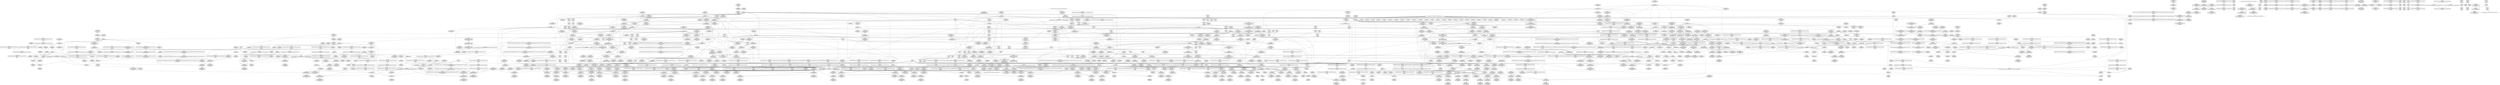 digraph {
	CE0x42b5b40 [shape=record,shape=Mrecord,label="{CE0x42b5b40|i64*_getelementptr_inbounds_(_4_x_i64_,_4_x_i64_*___llvm_gcov_ctr130,_i64_0,_i64_3)|*Constant*}"]
	CE0x42fad70 [shape=record,shape=Mrecord,label="{CE0x42fad70|task_has_perm:tmp54|security/selinux/hooks.c,1526|*SummSource*}"]
	CE0x434a300 [shape=record,shape=Mrecord,label="{CE0x434a300|i64*_getelementptr_inbounds_(_11_x_i64_,_11_x_i64_*___llvm_gcov_ctr127,_i64_0,_i64_9)|*Constant*}"]
	CE0x4353e10 [shape=record,shape=Mrecord,label="{CE0x4353e10|i64*_getelementptr_inbounds_(_11_x_i64_,_11_x_i64_*___llvm_gcov_ctr132,_i64_0,_i64_1)|*Constant*|*SummSink*}"]
	CE0x434dbe0 [shape=record,shape=Mrecord,label="{CE0x434dbe0|i64*_getelementptr_inbounds_(_4_x_i64_,_4_x_i64_*___llvm_gcov_ctr130,_i64_0,_i64_1)|*Constant*|*SummSource*}"]
	CE0x42b6070 [shape=record,shape=Mrecord,label="{CE0x42b6070|%struct.lockdep_map*_null|*Constant*}"]
	CE0x42b6880 [shape=record,shape=Mrecord,label="{CE0x42b6880|i32_22|*Constant*|*SummSink*}"]
	CE0x42b8600 [shape=record,shape=Mrecord,label="{CE0x42b8600|task_has_perm:if.end19|*SummSink*}"]
	CE0x42d84f0 [shape=record,shape=Mrecord,label="{CE0x42d84f0|rcu_read_unlock:tmp6|include/linux/rcupdate.h,933|*SummSink*}"]
	CE0x42c4c20 [shape=record,shape=Mrecord,label="{CE0x42c4c20|i32_0|*Constant*}"]
	CE0x42fbe70 [shape=record,shape=Mrecord,label="{CE0x42fbe70|task_has_perm:tmp55|security/selinux/hooks.c,1526}"]
	CE0x42c0c10 [shape=record,shape=Mrecord,label="{CE0x42c0c10|task_has_perm:tmp34|security/selinux/hooks.c,1526|*SummSource*}"]
	CE0x4300b20 [shape=record,shape=Mrecord,label="{CE0x4300b20|rcu_lock_acquire:tmp3|*SummSource*}"]
	CE0x42e7680 [shape=record,shape=Mrecord,label="{CE0x42e7680|task_has_perm:tmp43|security/selinux/hooks.c,1526}"]
	CE0x4394b10 [shape=record,shape=Mrecord,label="{CE0x4394b10|__rcu_read_lock:tmp5|include/linux/rcupdate.h,239|*SummSource*}"]
	CE0x439e060 [shape=record,shape=Mrecord,label="{CE0x439e060|i64*_getelementptr_inbounds_(_4_x_i64_,_4_x_i64_*___llvm_gcov_ctr134,_i64_0,_i64_3)|*Constant*|*SummSource*}"]
	CE0x42b2d60 [shape=record,shape=Mrecord,label="{CE0x42b2d60|avc_has_perm:entry|*SummSink*}"]
	CE0x4337630 [shape=record,shape=Mrecord,label="{CE0x4337630|rcu_read_lock:if.then|*SummSink*}"]
	CE0x4293060 [shape=record,shape=Mrecord,label="{CE0x4293060|selinux_ptrace_traceme:return|*SummSink*}"]
	CE0x4351ea0 [shape=record,shape=Mrecord,label="{CE0x4351ea0|rcu_read_unlock:tmp16|include/linux/rcupdate.h,933|*SummSource*}"]
	CE0x42a0200 [shape=record,shape=Mrecord,label="{CE0x42a0200|task_has_perm:if.then18|*SummSource*}"]
	CE0x4358dc0 [shape=record,shape=Mrecord,label="{CE0x4358dc0|rcu_read_unlock:tmp18|include/linux/rcupdate.h,933|*SummSource*}"]
	CE0x432f210 [shape=record,shape=Mrecord,label="{CE0x432f210|__preempt_count_add:tmp7|./arch/x86/include/asm/preempt.h,73}"]
	CE0x42fde40 [shape=record,shape=Mrecord,label="{CE0x42fde40|GLOBAL:__llvm_gcov_ctr132|Global_var:__llvm_gcov_ctr132|*SummSource*}"]
	CE0x43ad9f0 [shape=record,shape=Mrecord,label="{CE0x43ad9f0|__rcu_read_unlock:tmp5|include/linux/rcupdate.h,244|*SummSink*}"]
	CE0x42f8630 [shape=record,shape=Mrecord,label="{CE0x42f8630|i64*_getelementptr_inbounds_(_24_x_i64_,_24_x_i64_*___llvm_gcov_ctr138,_i64_0,_i64_21)|*Constant*|*SummSink*}"]
	CE0x4300630 [shape=record,shape=Mrecord,label="{CE0x4300630|rcu_lock_acquire:map|Function::rcu_lock_acquire&Arg::map::|*SummSource*}"]
	CE0x42faa60 [shape=record,shape=Mrecord,label="{CE0x42faa60|i64*_getelementptr_inbounds_(_24_x_i64_,_24_x_i64_*___llvm_gcov_ctr138,_i64_0,_i64_23)|*Constant*|*SummSource*}"]
	CE0x4327500 [shape=record,shape=Mrecord,label="{CE0x4327500|_call_void_asm_sideeffect_,_memory_,_dirflag_,_fpsr_,_flags_()_#3,_!dbg_!27711,_!srcloc_!27714|include/linux/rcupdate.h,244|*SummSource*}"]
	CE0x42eae00 [shape=record,shape=Mrecord,label="{CE0x42eae00|i64*_getelementptr_inbounds_(_24_x_i64_,_24_x_i64_*___llvm_gcov_ctr138,_i64_0,_i64_10)|*Constant*|*SummSource*}"]
	CE0x42ecbe0 [shape=record,shape=Mrecord,label="{CE0x42ecbe0|_call_void___rcu_read_lock()_#10,_!dbg_!27710|include/linux/rcupdate.h,879}"]
	CE0x42f7590 [shape=record,shape=Mrecord,label="{CE0x42f7590|task_has_perm:tmp48|security/selinux/hooks.c,1526|*SummSource*}"]
	CE0x42dcd70 [shape=record,shape=Mrecord,label="{CE0x42dcd70|_call_void_rcu_lock_acquire(%struct.lockdep_map*_rcu_lock_map)_#10,_!dbg_!27711|include/linux/rcupdate.h,881|*SummSource*}"]
	CE0x42b7720 [shape=record,shape=Mrecord,label="{CE0x42b7720|%struct.task_struct*_(%struct.task_struct**)*_asm_movq_%gs:$_1:P_,$0_,_r,im,_dirflag_,_fpsr_,_flags_|*SummSource*}"]
	CE0x42a0e20 [shape=record,shape=Mrecord,label="{CE0x42a0e20|get_current:tmp2}"]
	CE0x4301bf0 [shape=record,shape=Mrecord,label="{CE0x4301bf0|rcu_read_unlock:tmp17|include/linux/rcupdate.h,933}"]
	CE0x42f1be0 [shape=record,shape=Mrecord,label="{CE0x42f1be0|task_has_perm:bb|*SummSink*}"]
	CE0x42fcd10 [shape=record,shape=Mrecord,label="{CE0x42fcd10|task_has_perm:sid25|security/selinux/hooks.c,1526|*SummSink*}"]
	CE0x4337ea0 [shape=record,shape=Mrecord,label="{CE0x4337ea0|rcu_read_unlock:tmp5|include/linux/rcupdate.h,933}"]
	CE0x42c6e10 [shape=record,shape=Mrecord,label="{CE0x42c6e10|rcu_read_lock:do.end|*SummSource*}"]
	CE0x42eb3c0 [shape=record,shape=Mrecord,label="{CE0x42eb3c0|task_has_perm:tmp40|security/selinux/hooks.c,1526}"]
	CE0x434e690 [shape=record,shape=Mrecord,label="{CE0x434e690|_call_void___preempt_count_sub(i32_1)_#10,_!dbg_!27715|include/linux/rcupdate.h,244|*SummSink*}"]
	CE0x4347db0 [shape=record,shape=Mrecord,label="{CE0x4347db0|i8*_getelementptr_inbounds_(_42_x_i8_,_42_x_i8_*_.str46,_i32_0,_i32_0)|*Constant*}"]
	CE0x432e9e0 [shape=record,shape=Mrecord,label="{CE0x432e9e0|i64*_getelementptr_inbounds_(_4_x_i64_,_4_x_i64_*___llvm_gcov_ctr134,_i64_0,_i64_2)|*Constant*|*SummSource*}"]
	CE0x42e3b90 [shape=record,shape=Mrecord,label="{CE0x42e3b90|0:_i8,_:_GCMR_rcu_read_lock.__warned_internal_global_i8_0,_section_.data.unlikely_,_align_1:_elem_0:default:}"]
	CE0x434e4d0 [shape=record,shape=Mrecord,label="{CE0x434e4d0|rcu_read_unlock:bb}"]
	CE0x42c5c30 [shape=record,shape=Mrecord,label="{CE0x42c5c30|GLOBAL:__rcu_read_lock|*Constant*|*SummSink*}"]
	CE0x429e170 [shape=record,shape=Mrecord,label="{CE0x429e170|i32_0|*Constant*}"]
	CE0x42a0300 [shape=record,shape=Mrecord,label="{CE0x42a0300|task_has_perm:if.then18|*SummSink*}"]
	CE0x42c0ea0 [shape=record,shape=Mrecord,label="{CE0x42c0ea0|rcu_read_lock:land.lhs.true2|*SummSource*}"]
	CE0x432e570 [shape=record,shape=Mrecord,label="{CE0x432e570|i64*_getelementptr_inbounds_(_4_x_i64_,_4_x_i64_*___llvm_gcov_ctr128,_i64_0,_i64_1)|*Constant*|*SummSink*}"]
	CE0x42ffe50 [shape=record,shape=Mrecord,label="{CE0x42ffe50|rcu_read_lock:if.end}"]
	CE0x4323120 [shape=record,shape=Mrecord,label="{CE0x4323120|rcu_read_unlock:tmp}"]
	CE0x43b2e70 [shape=record,shape=Mrecord,label="{CE0x43b2e70|__rcu_read_unlock:tmp3}"]
	CE0x4322b80 [shape=record,shape=Mrecord,label="{CE0x4322b80|rcu_read_lock:tmp9|include/linux/rcupdate.h,882|*SummSource*}"]
	CE0x42ec840 [shape=record,shape=Mrecord,label="{CE0x42ec840|rcu_read_unlock:tmp11|include/linux/rcupdate.h,933}"]
	CE0x43d6520 [shape=record,shape=Mrecord,label="{CE0x43d6520|__preempt_count_add:tmp4|./arch/x86/include/asm/preempt.h,72}"]
	CE0x4335080 [shape=record,shape=Mrecord,label="{CE0x4335080|rcu_lock_release:tmp5|include/linux/rcupdate.h,423|*SummSink*}"]
	CE0x42c3ea0 [shape=record,shape=Mrecord,label="{CE0x42c3ea0|i64_13|*Constant*|*SummSource*}"]
	CE0x435aea0 [shape=record,shape=Mrecord,label="{CE0x435aea0|128:_i8*,_:_CRE_152,160_}"]
	CE0x42bed00 [shape=record,shape=Mrecord,label="{CE0x42bed00|task_has_perm:sid|security/selinux/hooks.c,1525|*SummSource*}"]
	CE0x428f7e0 [shape=record,shape=Mrecord,label="{CE0x428f7e0|selinux_ptrace_traceme:tmp3|security/selinux/hooks.c,1959|*SummSink*}"]
	CE0x4391de0 [shape=record,shape=Mrecord,label="{CE0x4391de0|__rcu_read_unlock:tmp3|*SummSink*}"]
	CE0x4333e80 [shape=record,shape=Mrecord,label="{CE0x4333e80|i64*_getelementptr_inbounds_(_4_x_i64_,_4_x_i64_*___llvm_gcov_ctr133,_i64_0,_i64_3)|*Constant*|*SummSource*}"]
	CE0x42b4950 [shape=record,shape=Mrecord,label="{CE0x42b4950|get_current:tmp3}"]
	CE0x435f800 [shape=record,shape=Mrecord,label="{CE0x435f800|_ret_void,_!dbg_!27717|include/linux/rcupdate.h,424|*SummSink*}"]
	CE0x42db210 [shape=record,shape=Mrecord,label="{CE0x42db210|rcu_read_unlock:tmp10|include/linux/rcupdate.h,933}"]
	CE0x429faf0 [shape=record,shape=Mrecord,label="{CE0x429faf0|i32_77|*Constant*|*SummSource*}"]
	CE0x42c2860 [shape=record,shape=Mrecord,label="{CE0x42c2860|rcu_read_unlock:if.end}"]
	CE0x4305a80 [shape=record,shape=Mrecord,label="{CE0x4305a80|GLOBAL:rcu_read_unlock.__warned|Global_var:rcu_read_unlock.__warned|*SummSink*}"]
	CE0x4332ac0 [shape=record,shape=Mrecord,label="{CE0x4332ac0|_call_void_mcount()_#3|*SummSource*}"]
	CE0x4351c60 [shape=record,shape=Mrecord,label="{CE0x4351c60|rcu_read_unlock:tmp16|include/linux/rcupdate.h,933}"]
	CE0x42f50f0 [shape=record,shape=Mrecord,label="{CE0x42f50f0|i64*_getelementptr_inbounds_(_24_x_i64_,_24_x_i64_*___llvm_gcov_ctr138,_i64_0,_i64_19)|*Constant*|*SummSink*}"]
	CE0x429dd20 [shape=record,shape=Mrecord,label="{CE0x429dd20|task_has_perm:tsk1|Function::task_has_perm&Arg::tsk1::|*SummSink*}"]
	CE0x4352da0 [shape=record,shape=Mrecord,label="{CE0x4352da0|_call_void_lockdep_rcu_suspicious(i8*_getelementptr_inbounds_(_25_x_i8_,_25_x_i8_*_.str45,_i32_0,_i32_0),_i32_934,_i8*_getelementptr_inbounds_(_44_x_i8_,_44_x_i8_*_.str47,_i32_0,_i32_0))_#10,_!dbg_!27726|include/linux/rcupdate.h,933|*SummSink*}"]
	CE0x42dd740 [shape=record,shape=Mrecord,label="{CE0x42dd740|i64_6|*Constant*|*SummSink*}"]
	CE0x4298cd0 [shape=record,shape=Mrecord,label="{CE0x4298cd0|task_has_perm:tmp25|security/selinux/hooks.c,1525|*SummSource*}"]
	CE0x4287bf0 [shape=record,shape=Mrecord,label="{CE0x4287bf0|task_has_perm:tmp30|security/selinux/hooks.c,1525|*SummSource*}"]
	CE0x42b7530 [shape=record,shape=Mrecord,label="{CE0x42b7530|GLOBAL:get_current|*Constant*|*SummSink*}"]
	CE0x4300940 [shape=record,shape=Mrecord,label="{CE0x4300940|rcu_lock_acquire:tmp2|*SummSink*}"]
	CE0x42e4f20 [shape=record,shape=Mrecord,label="{CE0x42e4f20|i32_1525|*Constant*}"]
	CE0x43d6590 [shape=record,shape=Mrecord,label="{CE0x43d6590|__preempt_count_add:tmp4|./arch/x86/include/asm/preempt.h,72|*SummSource*}"]
	CE0x439dd90 [shape=record,shape=Mrecord,label="{CE0x439dd90|_ret_void,_!dbg_!27720|./arch/x86/include/asm/preempt.h,78|*SummSource*}"]
	CE0x4341c80 [shape=record,shape=Mrecord,label="{CE0x4341c80|__preempt_count_sub:tmp4|./arch/x86/include/asm/preempt.h,77|*SummSink*}"]
	CE0x42e89a0 [shape=record,shape=Mrecord,label="{CE0x42e89a0|task_has_perm:tmp10|security/selinux/hooks.c,1525|*SummSink*}"]
	CE0x4308bf0 [shape=record,shape=Mrecord,label="{CE0x4308bf0|task_has_perm:tmp36|security/selinux/hooks.c,1526|*SummSource*}"]
	CE0x42f19e0 [shape=record,shape=Mrecord,label="{CE0x42f19e0|task_has_perm:bb}"]
	CE0x4384e60 [shape=record,shape=Mrecord,label="{CE0x4384e60|__rcu_read_unlock:tmp7|include/linux/rcupdate.h,245|*SummSink*}"]
	CE0x4296430 [shape=record,shape=Mrecord,label="{CE0x4296430|i32_128|*Constant*}"]
	CE0x42c0f10 [shape=record,shape=Mrecord,label="{CE0x42c0f10|rcu_read_lock:land.lhs.true2|*SummSink*}"]
	CE0x42fb750 [shape=record,shape=Mrecord,label="{CE0x42fb750|task_has_perm:security24|security/selinux/hooks.c,1526}"]
	CE0x42f1ee0 [shape=record,shape=Mrecord,label="{CE0x42f1ee0|task_has_perm:tobool4|security/selinux/hooks.c,1525|*SummSink*}"]
	CE0x42b3bc0 [shape=record,shape=Mrecord,label="{CE0x42b3bc0|task_has_perm:tsk1|Function::task_has_perm&Arg::tsk1::}"]
	CE0x42dc4c0 [shape=record,shape=Mrecord,label="{CE0x42dc4c0|rcu_read_unlock:tmp9|include/linux/rcupdate.h,933|*SummSource*}"]
	CE0x42ebd70 [shape=record,shape=Mrecord,label="{CE0x42ebd70|task_has_perm:call16|security/selinux/hooks.c,1526|*SummSink*}"]
	CE0x4334ec0 [shape=record,shape=Mrecord,label="{CE0x4334ec0|rcu_lock_release:tmp5|include/linux/rcupdate.h,423|*SummSource*}"]
	CE0x4342420 [shape=record,shape=Mrecord,label="{CE0x4342420|__preempt_count_sub:tmp7|./arch/x86/include/asm/preempt.h,78}"]
	CE0x433ea10 [shape=record,shape=Mrecord,label="{CE0x433ea10|__preempt_count_sub:tmp6|./arch/x86/include/asm/preempt.h,78|*SummSink*}"]
	CE0x4382c10 [shape=record,shape=Mrecord,label="{CE0x4382c10|__preempt_count_sub:tmp5|./arch/x86/include/asm/preempt.h,77|*SummSource*}"]
	CE0x42dcb30 [shape=record,shape=Mrecord,label="{CE0x42dcb30|rcu_lock_acquire:entry}"]
	CE0x42eb8a0 [shape=record,shape=Mrecord,label="{CE0x42eb8a0|task_has_perm:call16|security/selinux/hooks.c,1526}"]
	CE0x435f250 [shape=record,shape=Mrecord,label="{CE0x435f250|rcu_lock_release:map|Function::rcu_lock_release&Arg::map::|*SummSink*}"]
	CE0x42bf1e0 [shape=record,shape=Mrecord,label="{CE0x42bf1e0|i32_1|*Constant*}"]
	CE0x42965a0 [shape=record,shape=Mrecord,label="{CE0x42965a0|i32_128|*Constant*|*SummSource*}"]
	CE0x4396690 [shape=record,shape=Mrecord,label="{CE0x4396690|rcu_lock_release:tmp7|*SummSource*}"]
	CE0x4389a70 [shape=record,shape=Mrecord,label="{CE0x4389a70|__rcu_read_unlock:tmp1|*SummSink*}"]
	CE0x4335ad0 [shape=record,shape=Mrecord,label="{CE0x4335ad0|task_has_perm:tmp57|security/selinux/hooks.c,1526}"]
	CE0x42d83d0 [shape=record,shape=Mrecord,label="{CE0x42d83d0|task_has_perm:tmp2|*SummSink*}"]
	CE0x42f15a0 [shape=record,shape=Mrecord,label="{CE0x42f15a0|task_has_perm:tmp39|security/selinux/hooks.c,1526}"]
	CE0x42c5880 [shape=record,shape=Mrecord,label="{CE0x42c5880|i64*_getelementptr_inbounds_(_4_x_i64_,_4_x_i64_*___llvm_gcov_ctr128,_i64_0,_i64_3)|*Constant*}"]
	CE0x42defe0 [shape=record,shape=Mrecord,label="{CE0x42defe0|rcu_read_lock:tmp14|include/linux/rcupdate.h,882|*SummSink*}"]
	CE0x42dc890 [shape=record,shape=Mrecord,label="{CE0x42dc890|i64*_getelementptr_inbounds_(_24_x_i64_,_24_x_i64_*___llvm_gcov_ctr138,_i64_0,_i64_1)|*Constant*|*SummSource*}"]
	CE0x42ff5f0 [shape=record,shape=Mrecord,label="{CE0x42ff5f0|GLOBAL:__llvm_gcov_ctr127|Global_var:__llvm_gcov_ctr127|*SummSink*}"]
	CE0x4336870 [shape=record,shape=Mrecord,label="{CE0x4336870|rcu_read_unlock:entry|*SummSink*}"]
	CE0x43c7bc0 [shape=record,shape=Mrecord,label="{CE0x43c7bc0|COLLAPSED:_GCMRE___llvm_gcov_ctr135_internal_global_4_x_i64_zeroinitializer:_elem_0:default:}"]
	CE0x42dd150 [shape=record,shape=Mrecord,label="{CE0x42dd150|__rcu_read_lock:tmp4|include/linux/rcupdate.h,239|*SummSource*}"]
	CE0x434fc10 [shape=record,shape=Mrecord,label="{CE0x434fc10|GLOBAL:lock_acquire|*Constant*|*SummSource*}"]
	CE0x4394ee0 [shape=record,shape=Mrecord,label="{CE0x4394ee0|__rcu_read_lock:tmp5|include/linux/rcupdate.h,239|*SummSink*}"]
	CE0x42fabf0 [shape=record,shape=Mrecord,label="{CE0x42fabf0|task_has_perm:tmp54|security/selinux/hooks.c,1526}"]
	CE0x435ab70 [shape=record,shape=Mrecord,label="{CE0x435ab70|128:_i8*,_:_CRE_128,136_}"]
	CE0x42a8fa0 [shape=record,shape=Mrecord,label="{CE0x42a8fa0|i64_15|*Constant*|*SummSource*}"]
	CE0x43561c0 [shape=record,shape=Mrecord,label="{CE0x43561c0|__preempt_count_add:tmp6|./arch/x86/include/asm/preempt.h,73|*SummSource*}"]
	CE0x4348450 [shape=record,shape=Mrecord,label="{CE0x4348450|rcu_read_lock:tmp19|include/linux/rcupdate.h,882|*SummSource*}"]
	CE0x42c4300 [shape=record,shape=Mrecord,label="{CE0x42c4300|i64*_getelementptr_inbounds_(_11_x_i64_,_11_x_i64_*___llvm_gcov_ctr127,_i64_0,_i64_1)|*Constant*}"]
	CE0x435b1d0 [shape=record,shape=Mrecord,label="{CE0x435b1d0|i32_0|*Constant*}"]
	CE0x4299ad0 [shape=record,shape=Mrecord,label="{CE0x4299ad0|get_current:bb|*SummSource*}"]
	CE0x42b8510 [shape=record,shape=Mrecord,label="{CE0x42b8510|task_has_perm:if.end19|*SummSource*}"]
	CE0x42ad680 [shape=record,shape=Mrecord,label="{CE0x42ad680|task_has_perm:perms|Function::task_has_perm&Arg::perms::}"]
	CE0x4392140 [shape=record,shape=Mrecord,label="{CE0x4392140|i64*_getelementptr_inbounds_(_4_x_i64_,_4_x_i64_*___llvm_gcov_ctr128,_i64_0,_i64_0)|*Constant*}"]
	CE0x42b1df0 [shape=record,shape=Mrecord,label="{CE0x42b1df0|get_current:bb}"]
	CE0x4303270 [shape=record,shape=Mrecord,label="{CE0x4303270|task_has_perm:tobool17|security/selinux/hooks.c,1526|*SummSource*}"]
	CE0x4327a50 [shape=record,shape=Mrecord,label="{CE0x4327a50|i64*_getelementptr_inbounds_(_4_x_i64_,_4_x_i64_*___llvm_gcov_ctr128,_i64_0,_i64_0)|*Constant*|*SummSink*}"]
	CE0x439d040 [shape=record,shape=Mrecord,label="{CE0x439d040|__preempt_count_sub:do.end}"]
	CE0x4398810 [shape=record,shape=Mrecord,label="{CE0x4398810|__rcu_read_unlock:tmp|*SummSink*}"]
	CE0x4394350 [shape=record,shape=Mrecord,label="{CE0x4394350|rcu_lock_release:bb|*SummSink*}"]
	CE0x42bf4a0 [shape=record,shape=Mrecord,label="{CE0x42bf4a0|i32_1|*Constant*|*SummSource*}"]
	CE0x4306960 [shape=record,shape=Mrecord,label="{CE0x4306960|rcu_read_unlock:land.lhs.true}"]
	CE0x42a4630 [shape=record,shape=Mrecord,label="{CE0x42a4630|selinux_ptrace_traceme:tmp4|security/selinux/hooks.c,1959|*SummSource*}"]
	CE0x4336470 [shape=record,shape=Mrecord,label="{CE0x4336470|_call_void_rcu_read_unlock()_#10,_!dbg_!27790|security/selinux/hooks.c,1527|*SummSink*}"]
	CE0x42c5d50 [shape=record,shape=Mrecord,label="{CE0x42c5d50|__rcu_read_lock:entry|*SummSource*}"]
	CE0x4295a60 [shape=record,shape=Mrecord,label="{CE0x4295a60|i64*_getelementptr_inbounds_(_6_x_i64_,_6_x_i64_*___llvm_gcov_ctr137,_i64_0,_i64_0)|*Constant*|*SummSource*}"]
	CE0x4360700 [shape=record,shape=Mrecord,label="{CE0x4360700|_ret_void,_!dbg_!27717|include/linux/rcupdate.h,245}"]
	CE0x42a2ca0 [shape=record,shape=Mrecord,label="{CE0x42a2ca0|rcu_read_lock:entry|*SummSource*}"]
	CE0x4308e00 [shape=record,shape=Mrecord,label="{CE0x4308e00|i64_15|*Constant*}"]
	CE0x4391ba0 [shape=record,shape=Mrecord,label="{CE0x4391ba0|i64*_getelementptr_inbounds_(_4_x_i64_,_4_x_i64_*___llvm_gcov_ctr134,_i64_0,_i64_0)|*Constant*|*SummSource*}"]
	CE0x604d9a0 [shape=record,shape=Mrecord,label="{CE0x604d9a0|selinux_ptrace_traceme:tmp5|security/selinux/hooks.c,1959}"]
	CE0x42ec310 [shape=record,shape=Mrecord,label="{CE0x42ec310|task_has_perm:do.body5}"]
	CE0x4347e70 [shape=record,shape=Mrecord,label="{CE0x4347e70|i8*_getelementptr_inbounds_(_42_x_i8_,_42_x_i8_*_.str46,_i32_0,_i32_0)|*Constant*|*SummSource*}"]
	CE0x43077a0 [shape=record,shape=Mrecord,label="{CE0x43077a0|task_has_perm:tmp8|security/selinux/hooks.c,1525}"]
	CE0x42895c0 [shape=record,shape=Mrecord,label="{CE0x42895c0|selinux_ptrace_traceme:tmp1}"]
	CE0x434d920 [shape=record,shape=Mrecord,label="{CE0x434d920|i64*_getelementptr_inbounds_(_4_x_i64_,_4_x_i64_*___llvm_gcov_ctr130,_i64_0,_i64_1)|*Constant*}"]
	CE0x42c49f0 [shape=record,shape=Mrecord,label="{CE0x42c49f0|i64*_getelementptr_inbounds_(_4_x_i64_,_4_x_i64_*___llvm_gcov_ctr130,_i64_0,_i64_2)|*Constant*|*SummSource*}"]
	CE0x42dca00 [shape=record,shape=Mrecord,label="{CE0x42dca00|_call_void_rcu_lock_acquire(%struct.lockdep_map*_rcu_lock_map)_#10,_!dbg_!27711|include/linux/rcupdate.h,881|*SummSink*}"]
	CE0x42ee190 [shape=record,shape=Mrecord,label="{CE0x42ee190|rcu_read_unlock:tmp7|include/linux/rcupdate.h,933|*SummSink*}"]
	CE0x42977b0 [shape=record,shape=Mrecord,label="{CE0x42977b0|task_has_perm:tmp18|security/selinux/hooks.c,1525|*SummSink*}"]
	CE0x43c4910 [shape=record,shape=Mrecord,label="{CE0x43c4910|__preempt_count_sub:tmp7|./arch/x86/include/asm/preempt.h,78|*SummSink*}"]
	CE0x4308a30 [shape=record,shape=Mrecord,label="{CE0x4308a30|0:_i8,_:_GCMR_task_has_perm.__warned48_internal_global_i8_0,_section_.data.unlikely_,_align_1:_elem_0:default:}"]
	CE0x42c1870 [shape=record,shape=Mrecord,label="{CE0x42c1870|rcu_read_lock:call|include/linux/rcupdate.h,882}"]
	CE0x42fb3b0 [shape=record,shape=Mrecord,label="{CE0x42fb3b0|COLLAPSED:_CMRE:_elem_0::|security/selinux/hooks.c,1526}"]
	CE0x42980e0 [shape=record,shape=Mrecord,label="{CE0x42980e0|i64_2|*Constant*|*SummSink*}"]
	CE0x42c7760 [shape=record,shape=Mrecord,label="{CE0x42c7760|rcu_read_lock:tmp7|include/linux/rcupdate.h,882|*SummSink*}"]
	CE0x4397cc0 [shape=record,shape=Mrecord,label="{CE0x4397cc0|i64*_getelementptr_inbounds_(_4_x_i64_,_4_x_i64_*___llvm_gcov_ctr129,_i64_0,_i64_3)|*Constant*|*SummSink*}"]
	CE0x42b4c50 [shape=record,shape=Mrecord,label="{CE0x42b4c50|selinux_ptrace_traceme:call|security/selinux/hooks.c,1958|*SummSource*}"]
	CE0x43b36d0 [shape=record,shape=Mrecord,label="{CE0x43b36d0|i64*_getelementptr_inbounds_(_4_x_i64_,_4_x_i64_*___llvm_gcov_ctr135,_i64_0,_i64_3)|*Constant*|*SummSource*}"]
	CE0x42a2bc0 [shape=record,shape=Mrecord,label="{CE0x42a2bc0|GLOBAL:rcu_read_lock|*Constant*|*SummSink*}"]
	CE0x42a1a70 [shape=record,shape=Mrecord,label="{CE0x42a1a70|task_has_perm:real_cred9|security/selinux/hooks.c,1526|*SummSink*}"]
	CE0x42f6fe0 [shape=record,shape=Mrecord,label="{CE0x42f6fe0|i64*_getelementptr_inbounds_(_24_x_i64_,_24_x_i64_*___llvm_gcov_ctr138,_i64_0,_i64_20)|*Constant*}"]
	CE0x42c1220 [shape=record,shape=Mrecord,label="{CE0x42c1220|_call_void_rcu_read_lock()_#10,_!dbg_!27714|security/selinux/hooks.c,1524|*SummSink*}"]
	CE0x4301160 [shape=record,shape=Mrecord,label="{CE0x4301160|rcu_read_lock:tmp6|include/linux/rcupdate.h,882|*SummSource*}"]
	CE0x4303140 [shape=record,shape=Mrecord,label="{CE0x4303140|task_has_perm:tobool17|security/selinux/hooks.c,1526}"]
	CE0x42c0610 [shape=record,shape=Mrecord,label="{CE0x42c0610|task_has_perm:tmp33|security/selinux/hooks.c,1526|*SummSource*}"]
	CE0x42ab450 [shape=record,shape=Mrecord,label="{CE0x42ab450|task_has_perm:do.body5|*SummSource*}"]
	CE0x43975f0 [shape=record,shape=Mrecord,label="{CE0x43975f0|__preempt_count_sub:val|Function::__preempt_count_sub&Arg::val::}"]
	CE0x4382050 [shape=record,shape=Mrecord,label="{CE0x4382050|rcu_lock_release:bb}"]
	CE0x435b3f0 [shape=record,shape=Mrecord,label="{CE0x435b3f0|i32_0|*Constant*|*SummSink*}"]
	CE0x42c2af0 [shape=record,shape=Mrecord,label="{CE0x42c2af0|task_has_perm:tmp20|security/selinux/hooks.c,1525|*SummSink*}"]
	CE0x434c7b0 [shape=record,shape=Mrecord,label="{CE0x434c7b0|__preempt_count_add:entry|*SummSink*}"]
	CE0x435e360 [shape=record,shape=Mrecord,label="{CE0x435e360|_call_void_rcu_lock_release(%struct.lockdep_map*_rcu_lock_map)_#10,_!dbg_!27733|include/linux/rcupdate.h,935|*SummSource*}"]
	CE0x43aebb0 [shape=record,shape=Mrecord,label="{CE0x43aebb0|i64*_getelementptr_inbounds_(_4_x_i64_,_4_x_i64_*___llvm_gcov_ctr134,_i64_0,_i64_1)|*Constant*|*SummSource*}"]
	CE0x42fab10 [shape=record,shape=Mrecord,label="{CE0x42fab10|i64*_getelementptr_inbounds_(_24_x_i64_,_24_x_i64_*___llvm_gcov_ctr138,_i64_0,_i64_23)|*Constant*|*SummSink*}"]
	CE0x4351af0 [shape=record,shape=Mrecord,label="{CE0x4351af0|rcu_read_unlock:tmp15|include/linux/rcupdate.h,933|*SummSink*}"]
	CE0x42b3b50 [shape=record,shape=Mrecord,label="{CE0x42b3b50|task_has_perm:entry|*SummSource*}"]
	CE0x42b1a30 [shape=record,shape=Mrecord,label="{CE0x42b1a30|selinux_ptrace_traceme:tmp10|security/selinux/hooks.c,1963}"]
	CE0x42f2740 [shape=record,shape=Mrecord,label="{CE0x42f2740|0:_i8,_:_GCMR_task_has_perm.__warned_internal_global_i8_0,_section_.data.unlikely_,_align_1:_elem_0:default:}"]
	CE0x43048e0 [shape=record,shape=Mrecord,label="{CE0x43048e0|rcu_read_unlock:tmp1|*SummSink*}"]
	CE0x42dc1e0 [shape=record,shape=Mrecord,label="{CE0x42dc1e0|rcu_read_unlock:tobool1|include/linux/rcupdate.h,933|*SummSink*}"]
	CE0x4304dd0 [shape=record,shape=Mrecord,label="{CE0x4304dd0|rcu_read_lock:tobool1|include/linux/rcupdate.h,882|*SummSink*}"]
	CE0x429dcb0 [shape=record,shape=Mrecord,label="{CE0x429dcb0|task_has_perm:tsk1|Function::task_has_perm&Arg::tsk1::|*SummSource*}"]
	CE0x42ef610 [shape=record,shape=Mrecord,label="{CE0x42ef610|GLOBAL:rcu_read_lock|*Constant*}"]
	CE0x42f1710 [shape=record,shape=Mrecord,label="{CE0x42f1710|task_has_perm:tmp39|security/selinux/hooks.c,1526|*SummSource*}"]
	CE0x438b080 [shape=record,shape=Mrecord,label="{CE0x438b080|__rcu_read_unlock:tmp6|include/linux/rcupdate.h,245|*SummSink*}"]
	CE0x4307600 [shape=record,shape=Mrecord,label="{CE0x4307600|task_has_perm:tmp7|security/selinux/hooks.c,1525|*SummSink*}"]
	CE0x42c3cd0 [shape=record,shape=Mrecord,label="{CE0x42c3cd0|task_has_perm:tobool12|security/selinux/hooks.c,1526|*SummSink*}"]
	CE0x434f250 [shape=record,shape=Mrecord,label="{CE0x434f250|__preempt_count_add:entry|*SummSource*}"]
	CE0x435b9e0 [shape=record,shape=Mrecord,label="{CE0x435b9e0|i8*_getelementptr_inbounds_(_44_x_i8_,_44_x_i8_*_.str47,_i32_0,_i32_0)|*Constant*}"]
	CE0x42ef1b0 [shape=record,shape=Mrecord,label="{CE0x42ef1b0|rcu_read_lock:land.lhs.true}"]
	CE0x4332e10 [shape=record,shape=Mrecord,label="{CE0x4332e10|__rcu_read_lock:bb|*SummSink*}"]
	CE0x42f18e0 [shape=record,shape=Mrecord,label="{CE0x42f18e0|task_has_perm:tmp38|security/selinux/hooks.c,1526|*SummSource*}"]
	CE0x43535e0 [shape=record,shape=Mrecord,label="{CE0x43535e0|rcu_lock_acquire:tmp1|*SummSource*}"]
	CE0x42e5170 [shape=record,shape=Mrecord,label="{CE0x42e5170|i32_1525|*Constant*|*SummSource*}"]
	CE0x43917b0 [shape=record,shape=Mrecord,label="{CE0x43917b0|i64*_getelementptr_inbounds_(_4_x_i64_,_4_x_i64_*___llvm_gcov_ctr134,_i64_0,_i64_0)|*Constant*}"]
	CE0x43483e0 [shape=record,shape=Mrecord,label="{CE0x43483e0|rcu_read_lock:tmp19|include/linux/rcupdate.h,882}"]
	CE0x42aa7b0 [shape=record,shape=Mrecord,label="{CE0x42aa7b0|task_has_perm:tmp28|security/selinux/hooks.c,1525|*SummSink*}"]
	CE0x42ebc40 [shape=record,shape=Mrecord,label="{CE0x42ebc40|task_has_perm:call16|security/selinux/hooks.c,1526|*SummSource*}"]
	CE0x42ce400 [shape=record,shape=Mrecord,label="{CE0x42ce400|selinux_ptrace_traceme:tmp8|security/selinux/hooks.c,1962|*SummSink*}"]
	CE0x43b3910 [shape=record,shape=Mrecord,label="{CE0x43b3910|__preempt_count_add:tmp5|./arch/x86/include/asm/preempt.h,72|*SummSink*}"]
	CE0x42e2ab0 [shape=record,shape=Mrecord,label="{CE0x42e2ab0|rcu_read_lock:tmp18|include/linux/rcupdate.h,882|*SummSource*}"]
	CE0x43557a0 [shape=record,shape=Mrecord,label="{CE0x43557a0|rcu_read_unlock:call3|include/linux/rcupdate.h,933}"]
	CE0x42b4050 [shape=record,shape=Mrecord,label="{CE0x42b4050|selinux_ptrace_traceme:tmp11|security/selinux/hooks.c,1963}"]
	CE0x42a25a0 [shape=record,shape=Mrecord,label="{CE0x42a25a0|rcu_read_lock:if.end|*SummSink*}"]
	CE0x42fec10 [shape=record,shape=Mrecord,label="{CE0x42fec10|rcu_read_unlock:call3|include/linux/rcupdate.h,933|*SummSink*}"]
	CE0x42bae20 [shape=record,shape=Mrecord,label="{CE0x42bae20|i64*_getelementptr_inbounds_(_2_x_i64_,_2_x_i64_*___llvm_gcov_ctr98,_i64_0,_i64_0)|*Constant*}"]
	CE0x42e85e0 [shape=record,shape=Mrecord,label="{CE0x42e85e0|i64*_getelementptr_inbounds_(_24_x_i64_,_24_x_i64_*___llvm_gcov_ctr138,_i64_0,_i64_19)|*Constant*}"]
	CE0x4359b70 [shape=record,shape=Mrecord,label="{CE0x4359b70|128:_i8*,_:_CRE_24,28_}"]
	CE0x42e4690 [shape=record,shape=Mrecord,label="{CE0x42e4690|rcu_read_lock:tobool|include/linux/rcupdate.h,882}"]
	CE0x42e4160 [shape=record,shape=Mrecord,label="{CE0x42e4160|rcu_read_lock:tmp8|include/linux/rcupdate.h,882|*SummSink*}"]
	CE0x42df550 [shape=record,shape=Mrecord,label="{CE0x42df550|rcu_read_lock:tmp15|include/linux/rcupdate.h,882|*SummSink*}"]
	CE0x42fc160 [shape=record,shape=Mrecord,label="{CE0x42fc160|task_has_perm:tmp55|security/selinux/hooks.c,1526|*SummSink*}"]
	CE0x4395220 [shape=record,shape=Mrecord,label="{CE0x4395220|_call_void___preempt_count_add(i32_1)_#10,_!dbg_!27711|include/linux/rcupdate.h,239}"]
	CE0x429fcc0 [shape=record,shape=Mrecord,label="{CE0x429fcc0|task_has_perm:tmp4|*LoadInst*|security/selinux/hooks.c,1525}"]
	CE0x4351600 [shape=record,shape=Mrecord,label="{CE0x4351600|i64*_getelementptr_inbounds_(_4_x_i64_,_4_x_i64_*___llvm_gcov_ctr128,_i64_0,_i64_3)|*Constant*|*SummSource*}"]
	CE0x43060c0 [shape=record,shape=Mrecord,label="{CE0x43060c0|rcu_read_lock:tmp2}"]
	CE0x43074a0 [shape=record,shape=Mrecord,label="{CE0x43074a0|task_has_perm:tmp7|security/selinux/hooks.c,1525|*SummSource*}"]
	CE0x42a5a70 [shape=record,shape=Mrecord,label="{CE0x42a5a70|i8*_getelementptr_inbounds_(_25_x_i8_,_25_x_i8_*_.str3,_i32_0,_i32_0)|*Constant*|*SummSource*}"]
	CE0x42f9980 [shape=record,shape=Mrecord,label="{CE0x42f9980|task_has_perm:tmp52|security/selinux/hooks.c,1526}"]
	CE0x4353650 [shape=record,shape=Mrecord,label="{CE0x4353650|rcu_lock_acquire:tmp1|*SummSink*}"]
	CE0x429f840 [shape=record,shape=Mrecord,label="{CE0x429f840|GLOBAL:task_has_perm|*Constant*|*SummSource*}"]
	CE0x42fab80 [shape=record,shape=Mrecord,label="{CE0x42fab80|task_has_perm:tmp53|security/selinux/hooks.c,1526|*SummSink*}"]
	CE0x434a8d0 [shape=record,shape=Mrecord,label="{CE0x434a8d0|rcu_read_unlock:do.end}"]
	CE0x4342a80 [shape=record,shape=Mrecord,label="{CE0x4342a80|_call_void_mcount()_#3|*SummSink*}"]
	CE0x4293320 [shape=record,shape=Mrecord,label="{CE0x4293320|selinux_ptrace_traceme:parent|Function::selinux_ptrace_traceme&Arg::parent::|*SummSink*}"]
	CE0x42a2b50 [shape=record,shape=Mrecord,label="{CE0x42a2b50|GLOBAL:rcu_read_lock|*Constant*|*SummSource*}"]
	CE0x432dce0 [shape=record,shape=Mrecord,label="{CE0x432dce0|__rcu_read_lock:tmp|*SummSink*}"]
	CE0x43091b0 [shape=record,shape=Mrecord,label="{CE0x43091b0|_ret_void,_!dbg_!27717|include/linux/rcupdate.h,240}"]
	CE0x5dfc1e0 [shape=record,shape=Mrecord,label="{CE0x5dfc1e0|i64*_getelementptr_inbounds_(_6_x_i64_,_6_x_i64_*___llvm_gcov_ctr137,_i64_0,_i64_3)|*Constant*|*SummSink*}"]
	CE0x42db8c0 [shape=record,shape=Mrecord,label="{CE0x42db8c0|rcu_lock_acquire:indirectgoto}"]
	CE0x435a1e0 [shape=record,shape=Mrecord,label="{CE0x435a1e0|128:_i8*,_:_CRE_56,64_}"]
	CE0x42a9710 [shape=record,shape=Mrecord,label="{CE0x42a9710|rcu_read_lock:bb|*SummSource*}"]
	CE0x42f0240 [shape=record,shape=Mrecord,label="{CE0x42f0240|i64*_getelementptr_inbounds_(_11_x_i64_,_11_x_i64_*___llvm_gcov_ctr127,_i64_0,_i64_0)|*Constant*|*SummSource*}"]
	CE0x4327730 [shape=record,shape=Mrecord,label="{CE0x4327730|__rcu_read_lock:tmp3}"]
	CE0x4324ff0 [shape=record,shape=Mrecord,label="{CE0x4324ff0|_call_void_mcount()_#3}"]
	CE0x42c19a0 [shape=record,shape=Mrecord,label="{CE0x42c19a0|task_has_perm:tmp34|security/selinux/hooks.c,1526|*SummSink*}"]
	CE0x42b14d0 [shape=record,shape=Mrecord,label="{CE0x42b14d0|_ret_i32_%retval.0,_!dbg_!27723|security/selinux/hooks.c,1963}"]
	CE0x42f3c20 [shape=record,shape=Mrecord,label="{CE0x42f3c20|task_has_perm:if.then|*SummSource*}"]
	CE0x4383d20 [shape=record,shape=Mrecord,label="{CE0x4383d20|%struct.lockdep_map*_null|*Constant*|*SummSink*}"]
	CE0x42dfb60 [shape=record,shape=Mrecord,label="{CE0x42dfb60|i64*_getelementptr_inbounds_(_11_x_i64_,_11_x_i64_*___llvm_gcov_ctr127,_i64_0,_i64_8)|*Constant*}"]
	CE0x42e3fc0 [shape=record,shape=Mrecord,label="{CE0x42e3fc0|rcu_read_lock:tobool1|include/linux/rcupdate.h,882}"]
	CE0x43043d0 [shape=record,shape=Mrecord,label="{CE0x43043d0|task_has_perm:tmp1|*SummSink*}"]
	CE0x4336d50 [shape=record,shape=Mrecord,label="{CE0x4336d50|avc_has_perm:auditdata|Function::avc_has_perm&Arg::auditdata::|*SummSink*}"]
	CE0x429de10 [shape=record,shape=Mrecord,label="{CE0x429de10|task_has_perm:tsk2|Function::task_has_perm&Arg::tsk2::}"]
	CE0x43832e0 [shape=record,shape=Mrecord,label="{CE0x43832e0|_call_void_lock_acquire(%struct.lockdep_map*_%map,_i32_0,_i32_0,_i32_2,_i32_0,_%struct.lockdep_map*_null,_i64_ptrtoint_(i8*_blockaddress(_rcu_lock_acquire,_%__here)_to_i64))_#10,_!dbg_!27716|include/linux/rcupdate.h,418}"]
	CE0x4391fa0 [shape=record,shape=Mrecord,label="{CE0x4391fa0|__rcu_read_unlock:tmp|*SummSource*}"]
	CE0x42a62b0 [shape=record,shape=Mrecord,label="{CE0x42a62b0|task_has_perm:tmp3}"]
	CE0x4323c60 [shape=record,shape=Mrecord,label="{CE0x4323c60|rcu_lock_acquire:tmp6|*SummSink*}"]
	CE0x4336c30 [shape=record,shape=Mrecord,label="{CE0x4336c30|_ret_void,_!dbg_!27735|include/linux/rcupdate.h,938|*SummSource*}"]
	CE0x4399050 [shape=record,shape=Mrecord,label="{CE0x4399050|i64*_getelementptr_inbounds_(_4_x_i64_,_4_x_i64_*___llvm_gcov_ctr129,_i64_0,_i64_0)|*Constant*|*SummSource*}"]
	CE0x4292c40 [shape=record,shape=Mrecord,label="{CE0x4292c40|_call_void_mcount()_#3|*SummSink*}"]
	CE0x42c6c70 [shape=record,shape=Mrecord,label="{CE0x42c6c70|rcu_read_lock:do.body|*SummSink*}"]
	CE0x42feae0 [shape=record,shape=Mrecord,label="{CE0x42feae0|rcu_read_unlock:call3|include/linux/rcupdate.h,933|*SummSource*}"]
	CE0x42bd4c0 [shape=record,shape=Mrecord,label="{CE0x42bd4c0|_ret_void,_!dbg_!27735|include/linux/rcupdate.h,938|*SummSink*}"]
	CE0x4336a50 [shape=record,shape=Mrecord,label="{CE0x4336a50|_ret_void,_!dbg_!27735|include/linux/rcupdate.h,938}"]
	CE0x43ad830 [shape=record,shape=Mrecord,label="{CE0x43ad830|__rcu_read_unlock:tmp5|include/linux/rcupdate.h,244|*SummSource*}"]
	CE0x42b63b0 [shape=record,shape=Mrecord,label="{CE0x42b63b0|i32_22|*Constant*}"]
	CE0x4297740 [shape=record,shape=Mrecord,label="{CE0x4297740|task_has_perm:tmp18|security/selinux/hooks.c,1525|*SummSource*}"]
	CE0x4302160 [shape=record,shape=Mrecord,label="{CE0x4302160|rcu_read_lock:tmp11|include/linux/rcupdate.h,882}"]
	CE0x4383430 [shape=record,shape=Mrecord,label="{CE0x4383430|_call_void_lock_acquire(%struct.lockdep_map*_%map,_i32_0,_i32_0,_i32_2,_i32_0,_%struct.lockdep_map*_null,_i64_ptrtoint_(i8*_blockaddress(_rcu_lock_acquire,_%__here)_to_i64))_#10,_!dbg_!27716|include/linux/rcupdate.h,418|*SummSink*}"]
	CE0x42b0fd0 [shape=record,shape=Mrecord,label="{CE0x42b0fd0|_call_void_lockdep_rcu_suspicious(i8*_getelementptr_inbounds_(_25_x_i8_,_25_x_i8_*_.str3,_i32_0,_i32_0),_i32_1525,_i8*_getelementptr_inbounds_(_41_x_i8_,_41_x_i8_*_.str44,_i32_0,_i32_0))_#10,_!dbg_!27734|security/selinux/hooks.c,1525}"]
	CE0x42c63e0 [shape=record,shape=Mrecord,label="{CE0x42c63e0|rcu_read_lock:tmp}"]
	CE0x4351910 [shape=record,shape=Mrecord,label="{CE0x4351910|i64*_getelementptr_inbounds_(_4_x_i64_,_4_x_i64_*___llvm_gcov_ctr128,_i64_0,_i64_3)|*Constant*|*SummSink*}"]
	CE0x43943e0 [shape=record,shape=Mrecord,label="{CE0x43943e0|i64*_getelementptr_inbounds_(_4_x_i64_,_4_x_i64_*___llvm_gcov_ctr133,_i64_0,_i64_0)|*Constant*}"]
	CE0x42bb170 [shape=record,shape=Mrecord,label="{CE0x42bb170|task_has_perm:call|security/selinux/hooks.c,1525|*SummSource*}"]
	CE0x4306450 [shape=record,shape=Mrecord,label="{CE0x4306450|task_has_perm:tmp6|security/selinux/hooks.c,1525|*SummSource*}"]
	CE0x4333160 [shape=record,shape=Mrecord,label="{CE0x4333160|GLOBAL:lock_release|*Constant*|*SummSink*}"]
	CE0x435cba0 [shape=record,shape=Mrecord,label="{CE0x435cba0|rcu_read_unlock:tmp20|include/linux/rcupdate.h,933|*SummSink*}"]
	CE0x42c32d0 [shape=record,shape=Mrecord,label="{CE0x42c32d0|i64*_getelementptr_inbounds_(_2_x_i64_,_2_x_i64_*___llvm_gcov_ctr98,_i64_0,_i64_0)|*Constant*|*SummSink*}"]
	CE0x43ae490 [shape=record,shape=Mrecord,label="{CE0x43ae490|__preempt_count_add:bb}"]
	CE0x432d8a0 [shape=record,shape=Mrecord,label="{CE0x432d8a0|__preempt_count_sub:tmp5|./arch/x86/include/asm/preempt.h,77}"]
	CE0x42f1050 [shape=record,shape=Mrecord,label="{CE0x42f1050|task_has_perm:tmp37|security/selinux/hooks.c,1526|*SummSink*}"]
	CE0x42dbeb0 [shape=record,shape=Mrecord,label="{CE0x42dbeb0|task_has_perm:tmp5|security/selinux/hooks.c,1525|*SummSink*}"]
	"CONST[source:0(mediator),value:2(dynamic)][purpose:{subject}][SnkIdx:0]"
	CE0x42b8020 [shape=record,shape=Mrecord,label="{CE0x42b8020|task_has_perm:tmp12|security/selinux/hooks.c,1525}"]
	CE0x43c8500 [shape=record,shape=Mrecord,label="{CE0x43c8500|_call_void_asm_addl_$1,_%gs:$0_,_*m,ri,*m,_dirflag_,_fpsr_,_flags_(i32*___preempt_count,_i32_%val,_i32*___preempt_count)_#3,_!dbg_!27714,_!srcloc_!27717|./arch/x86/include/asm/preempt.h,72}"]
	CE0x42b83e0 [shape=record,shape=Mrecord,label="{CE0x42b83e0|task_has_perm:if.end19}"]
	CE0x43ab690 [shape=record,shape=Mrecord,label="{CE0x43ab690|i64*_getelementptr_inbounds_(_4_x_i64_,_4_x_i64_*___llvm_gcov_ctr135,_i64_0,_i64_2)|*Constant*|*SummSource*}"]
	CE0x434d500 [shape=record,shape=Mrecord,label="{CE0x434d500|rcu_lock_release:tmp1|*SummSource*}"]
	CE0x4295e80 [shape=record,shape=Mrecord,label="{CE0x4295e80|selinux_ptrace_traceme:tmp}"]
	CE0x42f6e70 [shape=record,shape=Mrecord,label="{CE0x42f6e70|task_has_perm:tmp47|security/selinux/hooks.c,1526}"]
	CE0x42f0900 [shape=record,shape=Mrecord,label="{CE0x42f0900|rcu_read_unlock:if.then}"]
	CE0x42ac9c0 [shape=record,shape=Mrecord,label="{CE0x42ac9c0|task_has_perm:tmp19|security/selinux/hooks.c,1525|*SummSink*}"]
	CE0x4358bd0 [shape=record,shape=Mrecord,label="{CE0x4358bd0|rcu_read_unlock:tmp18|include/linux/rcupdate.h,933}"]
	CE0x42ba920 [shape=record,shape=Mrecord,label="{CE0x42ba920|task_has_perm:do.end22|*SummSource*}"]
	CE0x4332f20 [shape=record,shape=Mrecord,label="{CE0x4332f20|GLOBAL:lock_release|*Constant*}"]
	CE0x4323940 [shape=record,shape=Mrecord,label="{CE0x4323940|rcu_lock_acquire:tmp6}"]
	CE0x4349350 [shape=record,shape=Mrecord,label="{CE0x4349350|i64*_getelementptr_inbounds_(_11_x_i64_,_11_x_i64_*___llvm_gcov_ctr127,_i64_0,_i64_10)|*Constant*|*SummSink*}"]
	CE0x42b3250 [shape=record,shape=Mrecord,label="{CE0x42b3250|task_has_perm:tobool1|security/selinux/hooks.c,1525|*SummSink*}"]
	CE0x42c4040 [shape=record,shape=Mrecord,label="{CE0x42c4040|task_has_perm:tmp33|security/selinux/hooks.c,1526}"]
	CE0x4350ec0 [shape=record,shape=Mrecord,label="{CE0x4350ec0|rcu_lock_acquire:tmp3}"]
	CE0x42d82f0 [shape=record,shape=Mrecord,label="{CE0x42d82f0|task_has_perm:tmp2}"]
	CE0x4355020 [shape=record,shape=Mrecord,label="{CE0x4355020|rcu_read_unlock:tmp14|include/linux/rcupdate.h,933|*SummSource*}"]
	CE0x4332430 [shape=record,shape=Mrecord,label="{CE0x4332430|i64*_getelementptr_inbounds_(_4_x_i64_,_4_x_i64_*___llvm_gcov_ctr130,_i64_0,_i64_0)|*Constant*|*SummSink*}"]
	CE0x42d9890 [shape=record,shape=Mrecord,label="{CE0x42d9890|task_has_perm:tmp24|security/selinux/hooks.c,1525|*SummSink*}"]
	CE0x435a730 [shape=record,shape=Mrecord,label="{CE0x435a730|128:_i8*,_:_CRE_96,104_}"]
	CE0x42f97f0 [shape=record,shape=Mrecord,label="{CE0x42f97f0|i64*_getelementptr_inbounds_(_24_x_i64_,_24_x_i64_*___llvm_gcov_ctr138,_i64_0,_i64_22)|*Constant*|*SummSource*}"]
	CE0x4305950 [shape=record,shape=Mrecord,label="{CE0x4305950|GLOBAL:rcu_read_unlock.__warned|Global_var:rcu_read_unlock.__warned|*SummSource*}"]
	CE0x431f4e0 [shape=record,shape=Mrecord,label="{CE0x431f4e0|_call_void_mcount()_#3}"]
	CE0x435aa60 [shape=record,shape=Mrecord,label="{CE0x435aa60|128:_i8*,_:_CRE_120,128_}"]
	CE0x42f7bc0 [shape=record,shape=Mrecord,label="{CE0x42f7bc0|task_has_perm:tmp49|security/selinux/hooks.c,1526}"]
	CE0x435afb0 [shape=record,shape=Mrecord,label="{CE0x435afb0|128:_i8*,_:_CRE_160,168_}"]
	CE0x4332360 [shape=record,shape=Mrecord,label="{CE0x4332360|_ret_void,_!dbg_!27720|./arch/x86/include/asm/preempt.h,78}"]
	CE0x43026d0 [shape=record,shape=Mrecord,label="{CE0x43026d0|rcu_read_lock:tmp12|include/linux/rcupdate.h,882}"]
	CE0x42a2830 [shape=record,shape=Mrecord,label="{CE0x42a2830|task_has_perm:land.lhs.true|*SummSink*}"]
	CE0x4302cb0 [shape=record,shape=Mrecord,label="{CE0x4302cb0|i64_17|*Constant*}"]
	CE0x4398ae0 [shape=record,shape=Mrecord,label="{CE0x4398ae0|__rcu_read_lock:do.end|*SummSource*}"]
	CE0x434aa40 [shape=record,shape=Mrecord,label="{CE0x434aa40|rcu_read_unlock:do.end|*SummSource*}"]
	CE0x42ef9d0 [shape=record,shape=Mrecord,label="{CE0x42ef9d0|GLOBAL:__rcu_read_lock|*Constant*}"]
	CE0x4292b90 [shape=record,shape=Mrecord,label="{CE0x4292b90|selinux_ptrace_traceme:if.end|*SummSource*}"]
	CE0x42bd710 [shape=record,shape=Mrecord,label="{CE0x42bd710|avc_has_perm:ssid|Function::avc_has_perm&Arg::ssid::|*SummSink*}"]
	CE0x42bfcb0 [shape=record,shape=Mrecord,label="{CE0x42bfcb0|__preempt_count_add:val|Function::__preempt_count_add&Arg::val::|*SummSource*}"]
	CE0x42eaeb0 [shape=record,shape=Mrecord,label="{CE0x42eaeb0|i64*_getelementptr_inbounds_(_24_x_i64_,_24_x_i64_*___llvm_gcov_ctr138,_i64_0,_i64_10)|*Constant*|*SummSink*}"]
	CE0x432c690 [shape=record,shape=Mrecord,label="{CE0x432c690|i64*_getelementptr_inbounds_(_4_x_i64_,_4_x_i64_*___llvm_gcov_ctr128,_i64_0,_i64_1)|*Constant*|*SummSource*}"]
	CE0x42be130 [shape=record,shape=Mrecord,label="{CE0x42be130|%struct.common_audit_data*_null|*Constant*}"]
	CE0x4358ef0 [shape=record,shape=Mrecord,label="{CE0x4358ef0|rcu_read_unlock:tmp18|include/linux/rcupdate.h,933|*SummSink*}"]
	CE0x42a1dd0 [shape=record,shape=Mrecord,label="{CE0x42a1dd0|task_has_perm:call11|security/selinux/hooks.c,1526|*SummSource*}"]
	CE0x4399340 [shape=record,shape=Mrecord,label="{CE0x4399340|i64*_getelementptr_inbounds_(_4_x_i64_,_4_x_i64_*___llvm_gcov_ctr129,_i64_0,_i64_0)|*Constant*|*SummSink*}"]
	CE0x42ad910 [shape=record,shape=Mrecord,label="{CE0x42ad910|task_has_perm:perms|Function::task_has_perm&Arg::perms::|*SummSource*}"]
	CE0x4383350 [shape=record,shape=Mrecord,label="{CE0x4383350|_call_void_lock_acquire(%struct.lockdep_map*_%map,_i32_0,_i32_0,_i32_2,_i32_0,_%struct.lockdep_map*_null,_i64_ptrtoint_(i8*_blockaddress(_rcu_lock_acquire,_%__here)_to_i64))_#10,_!dbg_!27716|include/linux/rcupdate.h,418|*SummSource*}"]
	CE0x4359ac0 [shape=record,shape=Mrecord,label="{CE0x4359ac0|128:_i8*,_:_CRE_20,24_}"]
	CE0x42a1200 [shape=record,shape=Mrecord,label="{CE0x42a1200|128:_i8*,_:_CRE_8,16_}"]
	CE0x42e48d0 [shape=record,shape=Mrecord,label="{CE0x42e48d0|rcu_read_lock:tobool|include/linux/rcupdate.h,882|*SummSource*}"]
	CE0x42f2bb0 [shape=record,shape=Mrecord,label="{CE0x42f2bb0|GLOBAL:rcu_read_lock.__warned|Global_var:rcu_read_lock.__warned|*SummSource*}"]
	CE0x43976d0 [shape=record,shape=Mrecord,label="{CE0x43976d0|__preempt_count_sub:val|Function::__preempt_count_sub&Arg::val::|*SummSource*}"]
	CE0x42dee60 [shape=record,shape=Mrecord,label="{CE0x42dee60|rcu_read_lock:tmp14|include/linux/rcupdate.h,882|*SummSource*}"]
	CE0x429b170 [shape=record,shape=Mrecord,label="{CE0x429b170|i64*_getelementptr_inbounds_(_6_x_i64_,_6_x_i64_*___llvm_gcov_ctr137,_i64_0,_i64_0)|*Constant*}"]
	CE0x42b1920 [shape=record,shape=Mrecord,label="{CE0x42b1920|i64*_getelementptr_inbounds_(_6_x_i64_,_6_x_i64_*___llvm_gcov_ctr137,_i64_0,_i64_5)|*Constant*|*SummSink*}"]
	CE0x438a3f0 [shape=record,shape=Mrecord,label="{CE0x438a3f0|i64*_getelementptr_inbounds_(_4_x_i64_,_4_x_i64_*___llvm_gcov_ctr129,_i64_0,_i64_1)|*Constant*}"]
	CE0x42b77b0 [shape=record,shape=Mrecord,label="{CE0x42b77b0|%struct.task_struct*_(%struct.task_struct**)*_asm_movq_%gs:$_1:P_,$0_,_r,im,_dirflag_,_fpsr_,_flags_|*SummSink*}"]
	CE0x43ae140 [shape=record,shape=Mrecord,label="{CE0x43ae140|__rcu_read_unlock:tmp}"]
	CE0x435f690 [shape=record,shape=Mrecord,label="{CE0x435f690|_ret_void,_!dbg_!27717|include/linux/rcupdate.h,424|*SummSource*}"]
	CE0x43c7620 [shape=record,shape=Mrecord,label="{CE0x43c7620|i64*_getelementptr_inbounds_(_4_x_i64_,_4_x_i64_*___llvm_gcov_ctr135,_i64_0,_i64_0)|*Constant*|*SummSource*}"]
	CE0x42c52c0 [shape=record,shape=Mrecord,label="{CE0x42c52c0|rcu_read_lock:tmp3|*SummSink*}"]
	CE0x432c060 [shape=record,shape=Mrecord,label="{CE0x432c060|rcu_lock_release:tmp3}"]
	CE0x4293660 [shape=record,shape=Mrecord,label="{CE0x4293660|selinux_ptrace_traceme:if.then}"]
	CE0x42bf770 [shape=record,shape=Mrecord,label="{CE0x42bf770|task_has_perm:sid|security/selinux/hooks.c,1525|*SummSink*}"]
	CE0x42c5230 [shape=record,shape=Mrecord,label="{CE0x42c5230|rcu_lock_acquire:tmp5|include/linux/rcupdate.h,418|*SummSource*}"]
	CE0x4306a10 [shape=record,shape=Mrecord,label="{CE0x4306a10|rcu_read_unlock:bb|*SummSource*}"]
	CE0x4333600 [shape=record,shape=Mrecord,label="{CE0x4333600|i64*_getelementptr_inbounds_(_4_x_i64_,_4_x_i64_*___llvm_gcov_ctr133,_i64_0,_i64_3)|*Constant*}"]
	CE0x4306130 [shape=record,shape=Mrecord,label="{CE0x4306130|rcu_read_lock:tmp2|*SummSource*}"]
	CE0x42e1800 [shape=record,shape=Mrecord,label="{CE0x42e1800|i8*_getelementptr_inbounds_(_25_x_i8_,_25_x_i8_*_.str45,_i32_0,_i32_0)|*Constant*|*SummSink*}"]
	CE0x42aa930 [shape=record,shape=Mrecord,label="{CE0x42aa930|task_has_perm:tmp29|security/selinux/hooks.c,1525}"]
	CE0x42f0420 [shape=record,shape=Mrecord,label="{CE0x42f0420|i64*_getelementptr_inbounds_(_11_x_i64_,_11_x_i64_*___llvm_gcov_ctr127,_i64_0,_i64_0)|*Constant*|*SummSink*}"]
	CE0x4304770 [shape=record,shape=Mrecord,label="{CE0x4304770|rcu_read_unlock:tmp|*SummSink*}"]
	CE0x435d6f0 [shape=record,shape=Mrecord,label="{CE0x435d6f0|rcu_read_unlock:tmp21|include/linux/rcupdate.h,935|*SummSink*}"]
	CE0x43d47b0 [shape=record,shape=Mrecord,label="{CE0x43d47b0|__preempt_count_sub:tmp1|*SummSink*}"]
	CE0x4288590 [shape=record,shape=Mrecord,label="{CE0x4288590|_ret_i32_%call26,_!dbg_!27792|security/selinux/hooks.c,1528}"]
	CE0x42c1130 [shape=record,shape=Mrecord,label="{CE0x42c1130|_call_void_rcu_read_lock()_#10,_!dbg_!27714|security/selinux/hooks.c,1524|*SummSource*}"]
	CE0x42a3ae0 [shape=record,shape=Mrecord,label="{CE0x42a3ae0|task_has_perm:tobool1|security/selinux/hooks.c,1525}"]
	CE0x4305e10 [shape=record,shape=Mrecord,label="{CE0x4305e10|task_has_perm:tmp8|security/selinux/hooks.c,1525|*SummSink*}"]
	CE0x42c3a30 [shape=record,shape=Mrecord,label="{CE0x42c3a30|task_has_perm:tobool12|security/selinux/hooks.c,1526}"]
	CE0x42d7110 [shape=record,shape=Mrecord,label="{CE0x42d7110|task_has_perm:do.body21|*SummSink*}"]
	CE0x434b340 [shape=record,shape=Mrecord,label="{CE0x434b340|_call_void_mcount()_#3|*SummSink*}"]
	CE0x43328b0 [shape=record,shape=Mrecord,label="{CE0x43328b0|i64*_getelementptr_inbounds_(_4_x_i64_,_4_x_i64_*___llvm_gcov_ctr134,_i64_0,_i64_1)|*Constant*|*SummSink*}"]
	CE0x4301c60 [shape=record,shape=Mrecord,label="{CE0x4301c60|rcu_read_unlock:tmp17|include/linux/rcupdate.h,933|*SummSource*}"]
	CE0x42fe2b0 [shape=record,shape=Mrecord,label="{CE0x42fe2b0|_ret_void,_!dbg_!27717|include/linux/rcupdate.h,419|*SummSink*}"]
	CE0x435ac80 [shape=record,shape=Mrecord,label="{CE0x435ac80|128:_i8*,_:_CRE_136,144_}"]
	CE0x431ff90 [shape=record,shape=Mrecord,label="{CE0x431ff90|__rcu_read_lock:tmp7|include/linux/rcupdate.h,240|*SummSource*}"]
	CE0x43c7980 [shape=record,shape=Mrecord,label="{CE0x43c7980|__preempt_count_sub:do.body|*SummSource*}"]
	CE0x42b06a0 [shape=record,shape=Mrecord,label="{CE0x42b06a0|selinux_ptrace_traceme:retval.0|*SummSource*}"]
	CE0x429c050 [shape=record,shape=Mrecord,label="{CE0x429c050|get_current:tmp4|./arch/x86/include/asm/current.h,14|*SummSink*}"]
	CE0x438a010 [shape=record,shape=Mrecord,label="{CE0x438a010|__rcu_read_unlock:tmp4|include/linux/rcupdate.h,244}"]
	CE0x43366e0 [shape=record,shape=Mrecord,label="{CE0x43366e0|GLOBAL:rcu_read_unlock|*Constant*|*SummSink*}"]
	CE0x43970d0 [shape=record,shape=Mrecord,label="{CE0x43970d0|__rcu_read_unlock:bb}"]
	CE0x4399ba0 [shape=record,shape=Mrecord,label="{CE0x4399ba0|__rcu_read_unlock:tmp2|*SummSource*}"]
	CE0x4323650 [shape=record,shape=Mrecord,label="{CE0x4323650|i64*_getelementptr_inbounds_(_11_x_i64_,_11_x_i64_*___llvm_gcov_ctr127,_i64_0,_i64_1)|*Constant*|*SummSink*}"]
	CE0x4331fe0 [shape=record,shape=Mrecord,label="{CE0x4331fe0|__preempt_count_sub:entry|*SummSource*}"]
	CE0x43abca0 [shape=record,shape=Mrecord,label="{CE0x43abca0|__preempt_count_sub:tmp2|*SummSource*}"]
	CE0x4297c00 [shape=record,shape=Mrecord,label="{CE0x4297c00|GLOBAL:current_task|Global_var:current_task}"]
	CE0x435f940 [shape=record,shape=Mrecord,label="{CE0x435f940|_call_void___rcu_read_unlock()_#10,_!dbg_!27734|include/linux/rcupdate.h,937}"]
	CE0x42e9800 [shape=record,shape=Mrecord,label="{CE0x42e9800|task_has_perm:land.lhs.true13}"]
	CE0x435a620 [shape=record,shape=Mrecord,label="{CE0x435a620|128:_i8*,_:_CRE_88,89_}"]
	CE0x42aaaa0 [shape=record,shape=Mrecord,label="{CE0x42aaaa0|task_has_perm:tmp29|security/selinux/hooks.c,1525|*SummSource*}"]
	CE0x42c34e0 [shape=record,shape=Mrecord,label="{CE0x42c34e0|COLLAPSED:_GCMRE_current_task_external_global_%struct.task_struct*:_elem_0:default:}"]
	CE0x42ddfa0 [shape=record,shape=Mrecord,label="{CE0x42ddfa0|rcu_read_lock:call3|include/linux/rcupdate.h,882|*SummSource*}"]
	CE0x42c7bb0 [shape=record,shape=Mrecord,label="{CE0x42c7bb0|rcu_read_unlock:tmp5|include/linux/rcupdate.h,933|*SummSource*}"]
	CE0x42c0180 [shape=record,shape=Mrecord,label="{CE0x42c0180|task_has_perm:tmp32|security/selinux/hooks.c,1526|*SummSource*}"]
	CE0x4352990 [shape=record,shape=Mrecord,label="{CE0x4352990|_call_void___preempt_count_sub(i32_1)_#10,_!dbg_!27715|include/linux/rcupdate.h,244|*SummSource*}"]
	CE0x4292f00 [shape=record,shape=Mrecord,label="{CE0x4292f00|i64_2|*Constant*}"]
	CE0x4395860 [shape=record,shape=Mrecord,label="{CE0x4395860|i64*_getelementptr_inbounds_(_4_x_i64_,_4_x_i64_*___llvm_gcov_ctr134,_i64_0,_i64_2)|*Constant*|*SummSink*}"]
	CE0x4332520 [shape=record,shape=Mrecord,label="{CE0x4332520|rcu_lock_acquire:tmp}"]
	CE0x42dd4f0 [shape=record,shape=Mrecord,label="{CE0x42dd4f0|i64*_getelementptr_inbounds_(_11_x_i64_,_11_x_i64_*___llvm_gcov_ctr132,_i64_0,_i64_0)|*Constant*|*SummSink*}"]
	CE0x42fd200 [shape=record,shape=Mrecord,label="{CE0x42fd200|0:_i32,_4:_i32,_8:_i32,_12:_i32,_:_CMRE_4,8_|*MultipleSource*|security/selinux/hooks.c,1526|security/selinux/hooks.c,1526|security/selinux/hooks.c,1526}"]
	CE0x42d07b0 [shape=record,shape=Mrecord,label="{CE0x42d07b0|selinux_ptrace_traceme:tmp9|security/selinux/hooks.c,1962}"]
	CE0x42f58c0 [shape=record,shape=Mrecord,label="{CE0x42f58c0|_call_void_lockdep_rcu_suspicious(i8*_getelementptr_inbounds_(_25_x_i8_,_25_x_i8_*_.str3,_i32_0,_i32_0),_i32_1526,_i8*_getelementptr_inbounds_(_41_x_i8_,_41_x_i8_*_.str44,_i32_0,_i32_0))_#10,_!dbg_!27771|security/selinux/hooks.c,1526}"]
	CE0x42e5820 [shape=record,shape=Mrecord,label="{CE0x42e5820|task_has_perm:land.lhs.true2}"]
	CE0x42a4f50 [shape=record,shape=Mrecord,label="{CE0x42a4f50|i64_5|*Constant*|*SummSink*}"]
	CE0x42faf10 [shape=record,shape=Mrecord,label="{CE0x42faf10|task_has_perm:tmp54|security/selinux/hooks.c,1526|*SummSink*}"]
	CE0x42be890 [shape=record,shape=Mrecord,label="{CE0x42be890|avc_has_perm:requested|Function::avc_has_perm&Arg::requested::|*SummSink*}"]
	CE0x4391710 [shape=record,shape=Mrecord,label="{CE0x4391710|__preempt_count_add:tmp|*SummSink*}"]
	CE0x4309660 [shape=record,shape=Mrecord,label="{CE0x4309660|task_has_perm:tmp16|security/selinux/hooks.c,1525}"]
	CE0x434b470 [shape=record,shape=Mrecord,label="{CE0x434b470|__preempt_count_sub:sub|./arch/x86/include/asm/preempt.h,77|*SummSink*}"]
	CE0x4336390 [shape=record,shape=Mrecord,label="{CE0x4336390|_call_void_rcu_read_unlock()_#10,_!dbg_!27790|security/selinux/hooks.c,1527|*SummSource*}"]
	CE0x43550b0 [shape=record,shape=Mrecord,label="{CE0x43550b0|rcu_lock_acquire:tmp|*SummSource*}"]
	CE0x42deb20 [shape=record,shape=Mrecord,label="{CE0x42deb20|rcu_read_lock:tmp13|include/linux/rcupdate.h,882|*SummSink*}"]
	CE0x42c7490 [shape=record,shape=Mrecord,label="{CE0x42c7490|rcu_read_lock:tmp7|include/linux/rcupdate.h,882}"]
	CE0x435e2f0 [shape=record,shape=Mrecord,label="{CE0x435e2f0|_call_void_rcu_lock_release(%struct.lockdep_map*_rcu_lock_map)_#10,_!dbg_!27733|include/linux/rcupdate.h,935}"]
	CE0x42f8890 [shape=record,shape=Mrecord,label="{CE0x42f8890|task_has_perm:tmp50|security/selinux/hooks.c,1526|*SummSource*}"]
	CE0x42f3550 [shape=record,shape=Mrecord,label="{CE0x42f3550|task_has_perm:tmp23|security/selinux/hooks.c,1525|*SummSink*}"]
	CE0x42bfeb0 [shape=record,shape=Mrecord,label="{CE0x42bfeb0|_ret_void,_!dbg_!27719|./arch/x86/include/asm/preempt.h,73|*SummSource*}"]
	CE0x4381360 [shape=record,shape=Mrecord,label="{CE0x4381360|rcu_lock_release:tmp5|include/linux/rcupdate.h,423}"]
	CE0x42c68b0 [shape=record,shape=Mrecord,label="{CE0x42c68b0|0:_i8,_:_GCMR_rcu_read_unlock.__warned_internal_global_i8_0,_section_.data.unlikely_,_align_1:_elem_0:default:}"]
	CE0x42ac890 [shape=record,shape=Mrecord,label="{CE0x42ac890|task_has_perm:tmp19|security/selinux/hooks.c,1525|*SummSource*}"]
	CE0x4304d40 [shape=record,shape=Mrecord,label="{CE0x4304d40|rcu_read_lock:tobool1|include/linux/rcupdate.h,882|*SummSource*}"]
	CE0x42a8b10 [shape=record,shape=Mrecord,label="{CE0x42a8b10|task_has_perm:tobool14|security/selinux/hooks.c,1526}"]
	CE0x42f52d0 [shape=record,shape=Mrecord,label="{CE0x42f52d0|task_has_perm:tmp46|security/selinux/hooks.c,1526|*SummSource*}"]
	CE0x4337100 [shape=record,shape=Mrecord,label="{CE0x4337100|avc_has_perm:auditdata|Function::avc_has_perm&Arg::auditdata::}"]
	CE0x435a2f0 [shape=record,shape=Mrecord,label="{CE0x435a2f0|128:_i8*,_:_CRE_64,72_}"]
	CE0x429f100 [shape=record,shape=Mrecord,label="{CE0x429f100|i64*_getelementptr_inbounds_(_24_x_i64_,_24_x_i64_*___llvm_gcov_ctr138,_i64_0,_i64_8)|*Constant*}"]
	CE0x42e7990 [shape=record,shape=Mrecord,label="{CE0x42e7990|task_has_perm:tmp43|security/selinux/hooks.c,1526|*SummSource*}"]
	CE0x42b2130 [shape=record,shape=Mrecord,label="{CE0x42b2130|task_has_perm:call26|security/selinux/hooks.c,1528|*SummSource*}"]
	CE0x42b1540 [shape=record,shape=Mrecord,label="{CE0x42b1540|_ret_i32_%retval.0,_!dbg_!27723|security/selinux/hooks.c,1963|*SummSource*}"]
	CE0x42e11e0 [shape=record,shape=Mrecord,label="{CE0x42e11e0|i8*_getelementptr_inbounds_(_25_x_i8_,_25_x_i8_*_.str45,_i32_0,_i32_0)|*Constant*}"]
	CE0x42c1b10 [shape=record,shape=Mrecord,label="{CE0x42c1b10|task_has_perm:tmp35|security/selinux/hooks.c,1526}"]
	CE0x42f9b00 [shape=record,shape=Mrecord,label="{CE0x42f9b00|task_has_perm:tmp52|security/selinux/hooks.c,1526|*SummSource*}"]
	CE0x42c5660 [shape=record,shape=Mrecord,label="{CE0x42c5660|_call_void_mcount()_#3|*SummSource*}"]
	CE0x43373e0 [shape=record,shape=Mrecord,label="{CE0x43373e0|_ret_i32_%retval.0,_!dbg_!27728|security/selinux/avc.c,775|*SummSource*}"]
	CE0x42f1420 [shape=record,shape=Mrecord,label="{CE0x42f1420|task_has_perm:tmp38|security/selinux/hooks.c,1526|*SummSink*}"]
	CE0x42d80e0 [shape=record,shape=Mrecord,label="{CE0x42d80e0|i64*_getelementptr_inbounds_(_24_x_i64_,_24_x_i64_*___llvm_gcov_ctr138,_i64_0,_i64_1)|*Constant*|*SummSink*}"]
	CE0x42bc9e0 [shape=record,shape=Mrecord,label="{CE0x42bc9e0|i64*_getelementptr_inbounds_(_4_x_i64_,_4_x_i64_*___llvm_gcov_ctr129,_i64_0,_i64_1)|*Constant*|*SummSource*}"]
	CE0x43d6ae0 [shape=record,shape=Mrecord,label="{CE0x43d6ae0|__preempt_count_sub:tmp3|*SummSink*}"]
	CE0x42fed60 [shape=record,shape=Mrecord,label="{CE0x42fed60|_call_void___preempt_count_add(i32_1)_#10,_!dbg_!27711|include/linux/rcupdate.h,239|*SummSink*}"]
	CE0x42d6f10 [shape=record,shape=Mrecord,label="{CE0x42d6f10|task_has_perm:do.body21}"]
	CE0x42cbf70 [shape=record,shape=Mrecord,label="{CE0x42cbf70|selinux_ptrace_traceme:tmp8|security/selinux/hooks.c,1962}"]
	CE0x42f0f40 [shape=record,shape=Mrecord,label="{CE0x42f0f40|task_has_perm:tmp37|security/selinux/hooks.c,1526|*SummSource*}"]
	CE0x4384bc0 [shape=record,shape=Mrecord,label="{CE0x4384bc0|__rcu_read_unlock:tmp7|include/linux/rcupdate.h,245}"]
	CE0x42c8ec0 [shape=record,shape=Mrecord,label="{CE0x42c8ec0|rcu_read_lock:tmp4|include/linux/rcupdate.h,882|*SummSource*}"]
	CE0x42b6750 [shape=record,shape=Mrecord,label="{CE0x42b6750|i32_22|*Constant*|*SummSource*}"]
	CE0x42dc5f0 [shape=record,shape=Mrecord,label="{CE0x42dc5f0|i64*_getelementptr_inbounds_(_24_x_i64_,_24_x_i64_*___llvm_gcov_ctr138,_i64_0,_i64_1)|*Constant*}"]
	CE0x42d7af0 [shape=record,shape=Mrecord,label="{CE0x42d7af0|i64_0|*Constant*}"]
	CE0x42df6c0 [shape=record,shape=Mrecord,label="{CE0x42df6c0|rcu_read_lock:tmp16|include/linux/rcupdate.h,882}"]
	CE0x4298e50 [shape=record,shape=Mrecord,label="{CE0x4298e50|task_has_perm:tmp25|security/selinux/hooks.c,1525|*SummSink*}"]
	CE0x43094f0 [shape=record,shape=Mrecord,label="{CE0x43094f0|task_has_perm:tmp15|security/selinux/hooks.c,1525|*SummSink*}"]
	CE0x4301290 [shape=record,shape=Mrecord,label="{CE0x4301290|rcu_read_lock:tmp6|include/linux/rcupdate.h,882|*SummSink*}"]
	CE0x42b8990 [shape=record,shape=Mrecord,label="{CE0x42b8990|GLOBAL:get_current|*Constant*|*SummSource*}"]
	CE0x42a2610 [shape=record,shape=Mrecord,label="{CE0x42a2610|rcu_read_lock:land.lhs.true2}"]
	CE0x42a81a0 [shape=record,shape=Mrecord,label="{CE0x42a81a0|i8*_getelementptr_inbounds_(_41_x_i8_,_41_x_i8_*_.str44,_i32_0,_i32_0)|*Constant*|*SummSource*}"]
	CE0x43484c0 [shape=record,shape=Mrecord,label="{CE0x43484c0|rcu_read_lock:tmp19|include/linux/rcupdate.h,882|*SummSink*}"]
	CE0x4349f80 [shape=record,shape=Mrecord,label="{CE0x4349f80|rcu_read_unlock:if.end|*SummSource*}"]
	CE0x43307d0 [shape=record,shape=Mrecord,label="{CE0x43307d0|GLOBAL:__preempt_count|Global_var:__preempt_count}"]
	CE0x42c27a0 [shape=record,shape=Mrecord,label="{CE0x42c27a0|rcu_read_unlock:land.lhs.true2|*SummSink*}"]
	CE0x42f42d0 [shape=record,shape=Mrecord,label="{CE0x42f42d0|get_current:tmp1|*SummSource*}"]
	CE0x42e4e00 [shape=record,shape=Mrecord,label="{CE0x42e4e00|GLOBAL:lockdep_rcu_suspicious|*Constant*|*SummSink*}"]
	CE0x42a4d10 [shape=record,shape=Mrecord,label="{CE0x42a4d10|task_has_perm:tmp11|security/selinux/hooks.c,1525}"]
	CE0x435bb00 [shape=record,shape=Mrecord,label="{CE0x435bb00|i8*_getelementptr_inbounds_(_44_x_i8_,_44_x_i8_*_.str47,_i32_0,_i32_0)|*Constant*|*SummSink*}"]
	CE0x4332250 [shape=record,shape=Mrecord,label="{CE0x4332250|__preempt_count_sub:entry|*SummSink*}"]
	CE0x42c0900 [shape=record,shape=Mrecord,label="{CE0x42c0900|task_has_perm:tmp34|security/selinux/hooks.c,1526}"]
	CE0x42ee8e0 [shape=record,shape=Mrecord,label="{CE0x42ee8e0|GLOBAL:rcu_lock_acquire|*Constant*|*SummSource*}"]
	CE0x4398f40 [shape=record,shape=Mrecord,label="{CE0x4398f40|__preempt_count_sub:tmp1}"]
	CE0x43aec50 [shape=record,shape=Mrecord,label="{CE0x43aec50|__preempt_count_add:tmp3|*SummSink*}"]
	CE0x4333940 [shape=record,shape=Mrecord,label="{CE0x4333940|i64_ptrtoint_(i8*_blockaddress(_rcu_lock_release,_%__here)_to_i64)|*Constant*|*SummSink*}"]
	CE0x42aa560 [shape=record,shape=Mrecord,label="{CE0x42aa560|task_has_perm:if.end|*SummSource*}"]
	CE0x438af00 [shape=record,shape=Mrecord,label="{CE0x438af00|__rcu_read_unlock:tmp6|include/linux/rcupdate.h,245|*SummSource*}"]
	CE0x42c3b60 [shape=record,shape=Mrecord,label="{CE0x42c3b60|task_has_perm:tobool12|security/selinux/hooks.c,1526|*SummSource*}"]
	CE0x42fa780 [shape=record,shape=Mrecord,label="{CE0x42fa780|task_has_perm:tmp53|security/selinux/hooks.c,1526|*SummSource*}"]
	CE0x42d9b20 [shape=record,shape=Mrecord,label="{CE0x42d9b20|_call_void_asm_sideeffect_,_memory_,_dirflag_,_fpsr_,_flags_()_#3,_!dbg_!27714,_!srcloc_!27715|include/linux/rcupdate.h,239}"]
	CE0x4359a10 [shape=record,shape=Mrecord,label="{CE0x4359a10|128:_i8*,_:_CRE_16,20_}"]
	CE0x42e3340 [shape=record,shape=Mrecord,label="{CE0x42e3340|rcu_read_lock:tmp1}"]
	CE0x429c240 [shape=record,shape=Mrecord,label="{CE0x429c240|task_has_perm:tmp9|security/selinux/hooks.c,1525}"]
	CE0x42b1fa0 [shape=record,shape=Mrecord,label="{CE0x42b1fa0|i64*_getelementptr_inbounds_(_2_x_i64_,_2_x_i64_*___llvm_gcov_ctr98,_i64_0,_i64_0)|*Constant*|*SummSource*}"]
	CE0x4325300 [shape=record,shape=Mrecord,label="{CE0x4325300|i64*_getelementptr_inbounds_(_4_x_i64_,_4_x_i64_*___llvm_gcov_ctr130,_i64_0,_i64_0)|*Constant*|*SummSource*}"]
	CE0x429c7b0 [shape=record,shape=Mrecord,label="{CE0x429c7b0|i32_77|*Constant*}"]
	CE0x42e1430 [shape=record,shape=Mrecord,label="{CE0x42e1430|i8*_getelementptr_inbounds_(_25_x_i8_,_25_x_i8_*_.str45,_i32_0,_i32_0)|*Constant*|*SummSource*}"]
	CE0x435ef30 [shape=record,shape=Mrecord,label="{CE0x435ef30|rcu_lock_release:map|Function::rcu_lock_release&Arg::map::}"]
	CE0x42f5d90 [shape=record,shape=Mrecord,label="{CE0x42f5d90|_call_void_lockdep_rcu_suspicious(i8*_getelementptr_inbounds_(_25_x_i8_,_25_x_i8_*_.str3,_i32_0,_i32_0),_i32_1526,_i8*_getelementptr_inbounds_(_41_x_i8_,_41_x_i8_*_.str44,_i32_0,_i32_0))_#10,_!dbg_!27771|security/selinux/hooks.c,1526|*SummSink*}"]
	CE0x4289300 [shape=record,shape=Mrecord,label="{CE0x4289300|selinux_ptrace_traceme:tmp3|security/selinux/hooks.c,1959}"]
	CE0x42e8f40 [shape=record,shape=Mrecord,label="{CE0x42e8f40|task_has_perm:do.body10}"]
	CE0x4359e30 [shape=record,shape=Mrecord,label="{CE0x4359e30|128:_i8*,_:_CRE_40,44_}"]
	CE0x4351a10 [shape=record,shape=Mrecord,label="{CE0x4351a10|rcu_read_unlock:tmp15|include/linux/rcupdate.h,933|*SummSource*}"]
	CE0x43580b0 [shape=record,shape=Mrecord,label="{CE0x43580b0|i64*_getelementptr_inbounds_(_4_x_i64_,_4_x_i64_*___llvm_gcov_ctr130,_i64_0,_i64_1)|*Constant*|*SummSink*}"]
	CE0x4355630 [shape=record,shape=Mrecord,label="{CE0x4355630|rcu_read_unlock:tmp12|include/linux/rcupdate.h,933|*SummSink*}"]
	CE0x43036a0 [shape=record,shape=Mrecord,label="{CE0x43036a0|i64_17|*Constant*|*SummSink*}"]
	CE0x4335660 [shape=record,shape=Mrecord,label="{CE0x4335660|i32_1|*Constant*}"]
	CE0x4324130 [shape=record,shape=Mrecord,label="{CE0x4324130|rcu_lock_acquire:tmp7|*SummSink*}"]
	CE0x42a9140 [shape=record,shape=Mrecord,label="{CE0x42a9140|task_has_perm:tmp38|security/selinux/hooks.c,1526}"]
	CE0x4307d00 [shape=record,shape=Mrecord,label="{CE0x4307d00|task_has_perm:tmp}"]
	CE0x4398240 [shape=record,shape=Mrecord,label="{CE0x4398240|rcu_lock_release:indirectgoto}"]
	CE0x4399b30 [shape=record,shape=Mrecord,label="{CE0x4399b30|__rcu_read_unlock:tmp2}"]
	CE0x42f1af0 [shape=record,shape=Mrecord,label="{CE0x42f1af0|task_has_perm:bb|*SummSource*}"]
	CE0x42b2810 [shape=record,shape=Mrecord,label="{CE0x42b2810|i32_(i32,_i32,_i16,_i32,_%struct.common_audit_data*)*_bitcast_(i32_(i32,_i32,_i16,_i32,_%struct.common_audit_data.495*)*_avc_has_perm_to_i32_(i32,_i32,_i16,_i32,_%struct.common_audit_data*)*)|*Constant*|*SummSink*}"]
	CE0x42f21d0 [shape=record,shape=Mrecord,label="{CE0x42f21d0|i64_7|*Constant*|*SummSource*}"]
	CE0x434b620 [shape=record,shape=Mrecord,label="{CE0x434b620|_call_void_asm_addl_$1,_%gs:$0_,_*m,ri,*m,_dirflag_,_fpsr_,_flags_(i32*___preempt_count,_i32_%sub,_i32*___preempt_count)_#3,_!dbg_!27717,_!srcloc_!27718|./arch/x86/include/asm/preempt.h,77|*SummSource*}"]
	CE0x42f0590 [shape=record,shape=Mrecord,label="{CE0x42f0590|task_has_perm:tmp3|*SummSink*}"]
	CE0x4360a60 [shape=record,shape=Mrecord,label="{CE0x4360a60|GLOBAL:rcu_lock_release|*Constant*}"]
	CE0x42fc5f0 [shape=record,shape=Mrecord,label="{CE0x42fc5f0|task_has_perm:tmp56|security/selinux/hooks.c,1526|*SummSource*}"]
	CE0x4330dc0 [shape=record,shape=Mrecord,label="{CE0x4330dc0|__preempt_count_sub:tmp3}"]
	CE0x42c14f0 [shape=record,shape=Mrecord,label="{CE0x42c14f0|rcu_read_lock:call|include/linux/rcupdate.h,882|*SummSource*}"]
	CE0x429f9c0 [shape=record,shape=Mrecord,label="{CE0x429f9c0|i32_77|*Constant*|*SummSink*}"]
	CE0x4324b10 [shape=record,shape=Mrecord,label="{CE0x4324b10|rcu_lock_release:__here}"]
	CE0x42f7330 [shape=record,shape=Mrecord,label="{CE0x42f7330|i64*_getelementptr_inbounds_(_24_x_i64_,_24_x_i64_*___llvm_gcov_ctr138,_i64_0,_i64_20)|*Constant*|*SummSource*}"]
	CE0x4288d40 [shape=record,shape=Mrecord,label="{CE0x4288d40|i64*_getelementptr_inbounds_(_6_x_i64_,_6_x_i64_*___llvm_gcov_ctr137,_i64_0,_i64_0)|*Constant*|*SummSink*}"]
	CE0x43ad280 [shape=record,shape=Mrecord,label="{CE0x43ad280|__rcu_read_unlock:tmp4|include/linux/rcupdate.h,244|*SummSink*}"]
	CE0x4336520 [shape=record,shape=Mrecord,label="{CE0x4336520|rcu_read_unlock:entry}"]
	CE0x42baf20 [shape=record,shape=Mrecord,label="{CE0x42baf20|task_has_perm:tmp4|*LoadInst*|security/selinux/hooks.c,1525|*SummSink*}"]
	CE0x43054d0 [shape=record,shape=Mrecord,label="{CE0x43054d0|GLOBAL:__llvm_gcov_ctr138|Global_var:__llvm_gcov_ctr138|*SummSource*}"]
	CE0x42ae180 [shape=record,shape=Mrecord,label="{CE0x42ae180|i64*_getelementptr_inbounds_(_6_x_i64_,_6_x_i64_*___llvm_gcov_ctr137,_i64_0,_i64_3)|*Constant*|*SummSource*}"]
	CE0x4351270 [shape=record,shape=Mrecord,label="{CE0x4351270|rcu_read_unlock:tmp3}"]
	CE0x4349750 [shape=record,shape=Mrecord,label="{CE0x4349750|rcu_read_lock:tmp22|include/linux/rcupdate.h,884|*SummSource*}"]
	CE0x42e37d0 [shape=record,shape=Mrecord,label="{CE0x42e37d0|rcu_read_unlock:tmp13|include/linux/rcupdate.h,933|*SummSource*}"]
	CE0x42de290 [shape=record,shape=Mrecord,label="{CE0x42de290|i64_7|*Constant*}"]
	CE0x42b2f30 [shape=record,shape=Mrecord,label="{CE0x42b2f30|avc_has_perm:ssid|Function::avc_has_perm&Arg::ssid::}"]
	CE0x4302a00 [shape=record,shape=Mrecord,label="{CE0x4302a00|rcu_read_lock:tmp12|include/linux/rcupdate.h,882|*SummSink*}"]
	CE0x43501f0 [shape=record,shape=Mrecord,label="{CE0x43501f0|rcu_lock_release:tmp2|*SummSource*}"]
	CE0x42a37f0 [shape=record,shape=Mrecord,label="{CE0x42a37f0|4:_i32,_:_CRE_4,8_|*MultipleSource*|security/selinux/hooks.c,1525|security/selinux/hooks.c,1525|security/selinux/hooks.c,1525}"]
	CE0x42c9670 [shape=record,shape=Mrecord,label="{CE0x42c9670|get_current:tmp|*SummSink*}"]
	CE0x42f1cf0 [shape=record,shape=Mrecord,label="{CE0x42f1cf0|task_has_perm:if.then18}"]
	CE0x42f2030 [shape=record,shape=Mrecord,label="{CE0x42f2030|i64_7|*Constant*}"]
	CE0x4323200 [shape=record,shape=Mrecord,label="{CE0x4323200|rcu_read_unlock:tmp|*SummSource*}"]
	CE0x4294f60 [shape=record,shape=Mrecord,label="{CE0x4294f60|selinux_ptrace_traceme:bb|*SummSink*}"]
	CE0x432e440 [shape=record,shape=Mrecord,label="{CE0x432e440|i64*_getelementptr_inbounds_(_4_x_i64_,_4_x_i64_*___llvm_gcov_ctr130,_i64_0,_i64_0)|*Constant*}"]
	CE0x42bf5d0 [shape=record,shape=Mrecord,label="{CE0x42bf5d0|i32_1|*Constant*|*SummSink*}"]
	CE0x42969e0 [shape=record,shape=Mrecord,label="{CE0x42969e0|i64_3|*Constant*}"]
	CE0x42f32b0 [shape=record,shape=Mrecord,label="{CE0x42f32b0|task_has_perm:tmp22|security/selinux/hooks.c,1525|*SummSink*}"]
	CE0x42bf8e0 [shape=record,shape=Mrecord,label="{CE0x42bf8e0|rcu_read_unlock:tmp9|include/linux/rcupdate.h,933}"]
	CE0x435f360 [shape=record,shape=Mrecord,label="{CE0x435f360|GLOBAL:__rcu_read_unlock|*Constant*}"]
	CE0x432f840 [shape=record,shape=Mrecord,label="{CE0x432f840|__preempt_count_sub:bb|*SummSource*}"]
	CE0x42f51d0 [shape=record,shape=Mrecord,label="{CE0x42f51d0|task_has_perm:tmp46|security/selinux/hooks.c,1526}"]
	CE0x43952c0 [shape=record,shape=Mrecord,label="{CE0x43952c0|i64*_getelementptr_inbounds_(_4_x_i64_,_4_x_i64_*___llvm_gcov_ctr134,_i64_0,_i64_1)|*Constant*}"]
	CE0x42be640 [shape=record,shape=Mrecord,label="{CE0x42be640|avc_has_perm:requested|Function::avc_has_perm&Arg::requested::}"]
	CE0x42d1a60 [shape=record,shape=Mrecord,label="{CE0x42d1a60|selinux_ptrace_traceme:call1|security/selinux/hooks.c,1962}"]
	CE0x4336670 [shape=record,shape=Mrecord,label="{CE0x4336670|GLOBAL:rcu_read_unlock|*Constant*|*SummSource*}"]
	CE0x42e7fa0 [shape=record,shape=Mrecord,label="{CE0x42e7fa0|task_has_perm:tmp44|security/selinux/hooks.c,1526|*SummSink*}"]
	CE0x42e58f0 [shape=record,shape=Mrecord,label="{CE0x42e58f0|get_current:tmp3|*SummSink*}"]
	CE0x42acfc0 [shape=record,shape=Mrecord,label="{CE0x42acfc0|i64*_getelementptr_inbounds_(_24_x_i64_,_24_x_i64_*___llvm_gcov_ctr138,_i64_0,_i64_9)|*Constant*}"]
	CE0x42a1b50 [shape=record,shape=Mrecord,label="{CE0x42a1b50|task_has_perm:tmp31|*LoadInst*|security/selinux/hooks.c,1526|*SummSink*}"]
	CE0x42a0e90 [shape=record,shape=Mrecord,label="{CE0x42a0e90|get_current:tmp2|*SummSink*}"]
	CE0x43ae360 [shape=record,shape=Mrecord,label="{CE0x43ae360|__preempt_count_add:do.end|*SummSink*}"]
	CE0x4297b00 [shape=record,shape=Mrecord,label="{CE0x4297b00|GLOBAL:current_task|Global_var:current_task|*SummSource*}"]
	CE0x42f66f0 [shape=record,shape=Mrecord,label="{CE0x42f66f0|i32_1526|*Constant*|*SummSource*}"]
	CE0x42ac6c0 [shape=record,shape=Mrecord,label="{CE0x42ac6c0|task_has_perm:tmp19|security/selinux/hooks.c,1525}"]
	CE0x42df3d0 [shape=record,shape=Mrecord,label="{CE0x42df3d0|rcu_read_lock:tmp15|include/linux/rcupdate.h,882|*SummSource*}"]
	CE0x4348ee0 [shape=record,shape=Mrecord,label="{CE0x4348ee0|i64*_getelementptr_inbounds_(_11_x_i64_,_11_x_i64_*___llvm_gcov_ctr127,_i64_0,_i64_10)|*Constant*}"]
	CE0x43abc30 [shape=record,shape=Mrecord,label="{CE0x43abc30|__preempt_count_sub:tmp2}"]
	CE0x42b40c0 [shape=record,shape=Mrecord,label="{CE0x42b40c0|selinux_ptrace_traceme:tmp11|security/selinux/hooks.c,1963|*SummSource*}"]
	CE0x4decc10 [shape=record,shape=Mrecord,label="{CE0x4decc10|i64*_getelementptr_inbounds_(_6_x_i64_,_6_x_i64_*___llvm_gcov_ctr137,_i64_0,_i64_5)|*Constant*|*SummSource*}"]
	CE0x4338340 [shape=record,shape=Mrecord,label="{CE0x4338340|i64_2|*Constant*}"]
	CE0x43023e0 [shape=record,shape=Mrecord,label="{CE0x43023e0|rcu_read_lock:tmp11|include/linux/rcupdate.h,882|*SummSource*}"]
	CE0x42eea80 [shape=record,shape=Mrecord,label="{CE0x42eea80|rcu_lock_acquire:entry|*SummSource*}"]
	CE0x42bdb40 [shape=record,shape=Mrecord,label="{CE0x42bdb40|avc_has_perm:tsid|Function::avc_has_perm&Arg::tsid::|*SummSink*}"]
	CE0x42dd9b0 [shape=record,shape=Mrecord,label="{CE0x42dd9b0|task_has_perm:tmp14|security/selinux/hooks.c,1525|*SummSink*}"]
	CE0x4304870 [shape=record,shape=Mrecord,label="{CE0x4304870|rcu_read_unlock:tmp1|*SummSource*}"]
	CE0x43c78a0 [shape=record,shape=Mrecord,label="{CE0x43c78a0|i64*_getelementptr_inbounds_(_4_x_i64_,_4_x_i64_*___llvm_gcov_ctr135,_i64_0,_i64_0)|*Constant*|*SummSink*}"]
	CE0x4293390 [shape=record,shape=Mrecord,label="{CE0x4293390|selinux_ptrace_traceme:parent|Function::selinux_ptrace_traceme&Arg::parent::|*SummSource*}"]
	CE0x432d990 [shape=record,shape=Mrecord,label="{CE0x432d990|i64*_getelementptr_inbounds_(_4_x_i64_,_4_x_i64_*___llvm_gcov_ctr133,_i64_0,_i64_0)|*Constant*|*SummSource*}"]
	CE0x42c7e60 [shape=record,shape=Mrecord,label="{CE0x42c7e60|i64*_getelementptr_inbounds_(_4_x_i64_,_4_x_i64_*___llvm_gcov_ctr130,_i64_0,_i64_2)|*Constant*}"]
	CE0x42dd7e0 [shape=record,shape=Mrecord,label="{CE0x42dd7e0|task_has_perm:tmp14|security/selinux/hooks.c,1525}"]
	CE0x42c9530 [shape=record,shape=Mrecord,label="{CE0x42c9530|task_has_perm:do.end|*SummSink*}"]
	CE0x42b0630 [shape=record,shape=Mrecord,label="{CE0x42b0630|i64*_getelementptr_inbounds_(_6_x_i64_,_6_x_i64_*___llvm_gcov_ctr137,_i64_0,_i64_5)|*Constant*}"]
	CE0x4295bc0 [shape=record,shape=Mrecord,label="{CE0x4295bc0|selinux_ptrace_traceme:return|*SummSource*}"]
	CE0x4357e80 [shape=record,shape=Mrecord,label="{CE0x4357e80|i32_934|*Constant*|*SummSink*}"]
	CE0x429f6b0 [shape=record,shape=Mrecord,label="{CE0x429f6b0|selinux_ptrace_traceme:call2|security/selinux/hooks.c,1962|*SummSink*}"]
	CE0x438b0f0 [shape=record,shape=Mrecord,label="{CE0x438b0f0|__preempt_count_add:do.end}"]
	CE0x43014f0 [shape=record,shape=Mrecord,label="{CE0x43014f0|i64*_getelementptr_inbounds_(_11_x_i64_,_11_x_i64_*___llvm_gcov_ctr132,_i64_0,_i64_1)|*Constant*}"]
	CE0x4359d80 [shape=record,shape=Mrecord,label="{CE0x4359d80|128:_i8*,_:_CRE_36,40_}"]
	CE0x43538f0 [shape=record,shape=Mrecord,label="{CE0x43538f0|rcu_read_unlock:land.lhs.true|*SummSource*}"]
	CE0x4304360 [shape=record,shape=Mrecord,label="{CE0x4304360|task_has_perm:tmp1|*SummSource*}"]
	CE0x42ce320 [shape=record,shape=Mrecord,label="{CE0x42ce320|selinux_ptrace_traceme:tmp8|security/selinux/hooks.c,1962|*SummSource*}"]
	CE0x42b4260 [shape=record,shape=Mrecord,label="{CE0x42b4260|selinux_ptrace_traceme:tmp11|security/selinux/hooks.c,1963|*SummSink*}"]
	CE0x42ab4c0 [shape=record,shape=Mrecord,label="{CE0x42ab4c0|task_has_perm:do.body5|*SummSink*}"]
	CE0x42a8cc0 [shape=record,shape=Mrecord,label="{CE0x42a8cc0|task_has_perm:tobool14|security/selinux/hooks.c,1526|*SummSink*}"]
	CE0x4294300 [shape=record,shape=Mrecord,label="{CE0x4294300|selinux_ptrace_traceme:bb}"]
	CE0x42c2de0 [shape=record,shape=Mrecord,label="{CE0x42c2de0|task_has_perm:tmp21|security/selinux/hooks.c,1525|*SummSource*}"]
	CE0x42d7c60 [shape=record,shape=Mrecord,label="{CE0x42d7c60|task_has_perm:tmp5|security/selinux/hooks.c,1525}"]
	CE0x42f3e60 [shape=record,shape=Mrecord,label="{CE0x42f3e60|task_has_perm:land.lhs.true2|*SummSource*}"]
	CE0x42dd8e0 [shape=record,shape=Mrecord,label="{CE0x42dd8e0|task_has_perm:tmp14|security/selinux/hooks.c,1525|*SummSource*}"]
	CE0x42a4ff0 [shape=record,shape=Mrecord,label="{CE0x42a4ff0|task_has_perm:tmp10|security/selinux/hooks.c,1525}"]
	CE0x42e4d90 [shape=record,shape=Mrecord,label="{CE0x42e4d90|GLOBAL:lockdep_rcu_suspicious|*Constant*|*SummSource*}"]
	CE0x42b0b20 [shape=record,shape=Mrecord,label="{CE0x42b0b20|i8_1|*Constant*|*SummSink*}"]
	CE0x4359c20 [shape=record,shape=Mrecord,label="{CE0x4359c20|128:_i8*,_:_CRE_28,32_}"]
	CE0x42ddca0 [shape=record,shape=Mrecord,label="{CE0x42ddca0|task_has_perm:tmp15|security/selinux/hooks.c,1525|*SummSource*}"]
	CE0x42ee300 [shape=record,shape=Mrecord,label="{CE0x42ee300|GLOBAL:rcu_read_unlock.__warned|Global_var:rcu_read_unlock.__warned}"]
	CE0x429f720 [shape=record,shape=Mrecord,label="{CE0x429f720|selinux_ptrace_traceme:call2|security/selinux/hooks.c,1962|*SummSource*}"]
	CE0x4391340 [shape=record,shape=Mrecord,label="{CE0x4391340|__rcu_read_unlock:bb|*SummSource*}"]
	CE0x434e2c0 [shape=record,shape=Mrecord,label="{CE0x434e2c0|__rcu_read_lock:tmp6|include/linux/rcupdate.h,240}"]
	CE0x4360000 [shape=record,shape=Mrecord,label="{CE0x4360000|GLOBAL:__rcu_read_unlock|*Constant*|*SummSource*}"]
	CE0x439d120 [shape=record,shape=Mrecord,label="{CE0x439d120|__preempt_count_sub:do.body}"]
	CE0x434d490 [shape=record,shape=Mrecord,label="{CE0x434d490|rcu_lock_release:tmp1}"]
	CE0x4352cc0 [shape=record,shape=Mrecord,label="{CE0x4352cc0|_call_void_lockdep_rcu_suspicious(i8*_getelementptr_inbounds_(_25_x_i8_,_25_x_i8_*_.str45,_i32_0,_i32_0),_i32_934,_i8*_getelementptr_inbounds_(_44_x_i8_,_44_x_i8_*_.str47,_i32_0,_i32_0))_#10,_!dbg_!27726|include/linux/rcupdate.h,933|*SummSource*}"]
	CE0x42c30d0 [shape=record,shape=Mrecord,label="{CE0x42c30d0|task_has_perm:tmp22|security/selinux/hooks.c,1525}"]
	CE0x429ba70 [shape=record,shape=Mrecord,label="{CE0x429ba70|task_has_perm:call3|security/selinux/hooks.c,1525|*SummSource*}"]
	CE0x42ed650 [shape=record,shape=Mrecord,label="{CE0x42ed650|i64*_getelementptr_inbounds_(_24_x_i64_,_24_x_i64_*___llvm_gcov_ctr138,_i64_0,_i64_12)|*Constant*|*SummSink*}"]
	CE0x42f4910 [shape=record,shape=Mrecord,label="{CE0x42f4910|rcu_read_unlock:tmp4|include/linux/rcupdate.h,933}"]
	CE0x429f4b0 [shape=record,shape=Mrecord,label="{CE0x429f4b0|GLOBAL:cap_ptrace_traceme|*Constant*|*SummSink*}"]
	CE0x42c1d50 [shape=record,shape=Mrecord,label="{CE0x42c1d50|task_has_perm:tmp35|security/selinux/hooks.c,1526|*SummSource*}"]
	CE0x42f0d50 [shape=record,shape=Mrecord,label="{CE0x42f0d50|i64_16|*Constant*|*SummSink*}"]
	CE0x43495b0 [shape=record,shape=Mrecord,label="{CE0x43495b0|rcu_read_lock:tmp22|include/linux/rcupdate.h,884}"]
	CE0x43847c0 [shape=record,shape=Mrecord,label="{CE0x43847c0|i64*_getelementptr_inbounds_(_4_x_i64_,_4_x_i64_*___llvm_gcov_ctr130,_i64_0,_i64_3)|*Constant*|*SummSource*}"]
	CE0x435b0c0 [shape=record,shape=Mrecord,label="{CE0x435b0c0|128:_i8*,_:_CRE_168,176_}"]
	CE0x4354290 [shape=record,shape=Mrecord,label="{CE0x4354290|i64*_getelementptr_inbounds_(_4_x_i64_,_4_x_i64_*___llvm_gcov_ctr133,_i64_0,_i64_1)|*Constant*|*SummSource*}"]
	CE0x43c47b0 [shape=record,shape=Mrecord,label="{CE0x43c47b0|__preempt_count_sub:tmp7|./arch/x86/include/asm/preempt.h,78|*SummSource*}"]
	CE0x42f33b0 [shape=record,shape=Mrecord,label="{CE0x42f33b0|task_has_perm:tmp23|security/selinux/hooks.c,1525|*SummSource*}"]
	CE0x42b21a0 [shape=record,shape=Mrecord,label="{CE0x42b21a0|task_has_perm:call26|security/selinux/hooks.c,1528|*SummSink*}"]
	CE0x42ed180 [shape=record,shape=Mrecord,label="{CE0x42ed180|i64*_getelementptr_inbounds_(_24_x_i64_,_24_x_i64_*___llvm_gcov_ctr138,_i64_0,_i64_12)|*Constant*}"]
	CE0x438a8b0 [shape=record,shape=Mrecord,label="{CE0x438a8b0|__preempt_count_add:tmp1|*SummSource*}"]
	CE0x42c0290 [shape=record,shape=Mrecord,label="{CE0x42c0290|task_has_perm:tmp32|security/selinux/hooks.c,1526|*SummSink*}"]
	CE0x42eab20 [shape=record,shape=Mrecord,label="{CE0x42eab20|task_has_perm:tmp22|security/selinux/hooks.c,1525|*SummSource*}"]
	CE0x42c2a80 [shape=record,shape=Mrecord,label="{CE0x42c2a80|task_has_perm:tmp20|security/selinux/hooks.c,1525|*SummSource*}"]
	CE0x42b3930 [shape=record,shape=Mrecord,label="{CE0x42b3930|task_has_perm:tmp4|*LoadInst*|security/selinux/hooks.c,1525|*SummSource*}"]
	CE0x42bead0 [shape=record,shape=Mrecord,label="{CE0x42bead0|%struct.common_audit_data*_null|*Constant*|*SummSource*}"]
	CE0x42e7390 [shape=record,shape=Mrecord,label="{CE0x42e7390|task_has_perm:tmp42|security/selinux/hooks.c,1526|*SummSource*}"]
	CE0x434d700 [shape=record,shape=Mrecord,label="{CE0x434d700|i64*_getelementptr_inbounds_(_4_x_i64_,_4_x_i64_*___llvm_gcov_ctr133,_i64_0,_i64_1)|*Constant*}"]
	CE0x42fcbe0 [shape=record,shape=Mrecord,label="{CE0x42fcbe0|task_has_perm:sid25|security/selinux/hooks.c,1526|*SummSource*}"]
	CE0x4336970 [shape=record,shape=Mrecord,label="{CE0x4336970|task_has_perm:call26|security/selinux/hooks.c,1528}"]
	CE0x42ba990 [shape=record,shape=Mrecord,label="{CE0x42ba990|task_has_perm:do.end22|*SummSink*}"]
	CE0x4360070 [shape=record,shape=Mrecord,label="{CE0x4360070|__rcu_read_unlock:entry}"]
	CE0x42c53d0 [shape=record,shape=Mrecord,label="{CE0x42c53d0|_call_void_mcount()_#3}"]
	CE0x434eb40 [shape=record,shape=Mrecord,label="{CE0x434eb40|rcu_read_unlock:tmp2}"]
	CE0x43d0760 [shape=record,shape=Mrecord,label="{CE0x43d0760|i64*_getelementptr_inbounds_(_4_x_i64_,_4_x_i64_*___llvm_gcov_ctr135,_i64_0,_i64_1)|*Constant*|*SummSource*}"]
	CE0x429ee60 [shape=record,shape=Mrecord,label="{CE0x429ee60|task_has_perm:tmp17|security/selinux/hooks.c,1525|*SummSource*}"]
	CE0x39cb0e0 [shape=record,shape=Mrecord,label="{CE0x39cb0e0|selinux_ptrace_traceme:tmp7|security/selinux/hooks.c,1960|*SummSink*}"]
	CE0x42d7bf0 [shape=record,shape=Mrecord,label="{CE0x42d7bf0|i64_2|*Constant*}"]
	CE0x4333fa0 [shape=record,shape=Mrecord,label="{CE0x4333fa0|rcu_lock_release:tmp6}"]
	CE0x42f4b70 [shape=record,shape=Mrecord,label="{CE0x42f4b70|rcu_read_unlock:tobool|include/linux/rcupdate.h,933|*SummSource*}"]
	CE0x43098f0 [shape=record,shape=Mrecord,label="{CE0x43098f0|task_has_perm:tmp16|security/selinux/hooks.c,1525|*SummSource*}"]
	CE0x42eeb50 [shape=record,shape=Mrecord,label="{CE0x42eeb50|rcu_lock_acquire:entry|*SummSink*}"]
	CE0x42b5940 [shape=record,shape=Mrecord,label="{CE0x42b5940|i32_2|*Constant*}"]
	CE0x43061a0 [shape=record,shape=Mrecord,label="{CE0x43061a0|rcu_read_lock:tmp2|*SummSink*}"]
	CE0x43c8760 [shape=record,shape=Mrecord,label="{CE0x43c8760|_call_void_asm_addl_$1,_%gs:$0_,_*m,ri,*m,_dirflag_,_fpsr_,_flags_(i32*___preempt_count,_i32_%val,_i32*___preempt_count)_#3,_!dbg_!27714,_!srcloc_!27717|./arch/x86/include/asm/preempt.h,72|*SummSink*}"]
	CE0x4348810 [shape=record,shape=Mrecord,label="{CE0x4348810|rcu_read_lock:tmp20|include/linux/rcupdate.h,882|*SummSource*}"]
	CE0x42e8110 [shape=record,shape=Mrecord,label="{CE0x42e8110|task_has_perm:tmp45|security/selinux/hooks.c,1526}"]
	"CONST[source:2(external),value:2(dynamic)][purpose:{object}][SrcIdx:3]"
	CE0x4300530 [shape=record,shape=Mrecord,label="{CE0x4300530|rcu_lock_acquire:map|Function::rcu_lock_acquire&Arg::map::}"]
	CE0x4360240 [shape=record,shape=Mrecord,label="{CE0x4360240|__rcu_read_unlock:entry|*SummSink*}"]
	CE0x42c2c40 [shape=record,shape=Mrecord,label="{CE0x42c2c40|task_has_perm:tmp21|security/selinux/hooks.c,1525}"]
	CE0x42bda10 [shape=record,shape=Mrecord,label="{CE0x42bda10|avc_has_perm:tsid|Function::avc_has_perm&Arg::tsid::|*SummSource*}"]
	CE0x4392200 [shape=record,shape=Mrecord,label="{CE0x4392200|__rcu_read_lock:tmp|*SummSource*}"]
	CE0x4399e10 [shape=record,shape=Mrecord,label="{CE0x4399e10|_call_void_mcount()_#3|*SummSink*}"]
	CE0x42b09e0 [shape=record,shape=Mrecord,label="{CE0x42b09e0|i8_1|*Constant*|*SummSource*}"]
	CE0x4303ae0 [shape=record,shape=Mrecord,label="{CE0x4303ae0|i64_18|*Constant*|*SummSource*}"]
	CE0x4383f10 [shape=record,shape=Mrecord,label="{CE0x4383f10|i64_ptrtoint_(i8*_blockaddress(_rcu_lock_acquire,_%__here)_to_i64)|*Constant*}"]
	CE0x42d9ca0 [shape=record,shape=Mrecord,label="{CE0x42d9ca0|_call_void_asm_sideeffect_,_memory_,_dirflag_,_fpsr_,_flags_()_#3,_!dbg_!27714,_!srcloc_!27715|include/linux/rcupdate.h,239|*SummSink*}"]
	CE0x42a9010 [shape=record,shape=Mrecord,label="{CE0x42a9010|i64_15|*Constant*|*SummSink*}"]
	CE0x4293ee0 [shape=record,shape=Mrecord,label="{CE0x4293ee0|i64_1|*Constant*|*SummSource*}"]
	CE0x43051f0 [shape=record,shape=Mrecord,label="{CE0x43051f0|i64_5|*Constant*}"]
	CE0x42fa140 [shape=record,shape=Mrecord,label="{CE0x42fa140|task_has_perm:tmp53|security/selinux/hooks.c,1526}"]
	CE0x42eff70 [shape=record,shape=Mrecord,label="{CE0x42eff70|task_has_perm:tobool|security/selinux/hooks.c,1525|*SummSource*}"]
	CE0x434a750 [shape=record,shape=Mrecord,label="{CE0x434a750|rcu_read_unlock:if.end|*SummSink*}"]
	CE0x429b3a0 [shape=record,shape=Mrecord,label="{CE0x429b3a0|selinux_ptrace_traceme:if.then|*SummSink*}"]
	CE0x429bfb0 [shape=record,shape=Mrecord,label="{CE0x429bfb0|get_current:tmp4|./arch/x86/include/asm/current.h,14|*SummSource*}"]
	CE0x42f2330 [shape=record,shape=Mrecord,label="{CE0x42f2330|i64_7|*Constant*|*SummSink*}"]
	CE0x4302880 [shape=record,shape=Mrecord,label="{CE0x4302880|rcu_read_lock:tmp12|include/linux/rcupdate.h,882|*SummSource*}"]
	CE0x42c0d80 [shape=record,shape=Mrecord,label="{CE0x42c0d80|rcu_read_lock:if.end|*SummSource*}"]
	CE0x42a2ef0 [shape=record,shape=Mrecord,label="{CE0x42a2ef0|_call_void_mcount()_#3}"]
	CE0x434e3a0 [shape=record,shape=Mrecord,label="{CE0x434e3a0|__rcu_read_lock:tmp6|include/linux/rcupdate.h,240|*SummSink*}"]
	CE0x43835a0 [shape=record,shape=Mrecord,label="{CE0x43835a0|i32_0|*Constant*}"]
	CE0x42b7a60 [shape=record,shape=Mrecord,label="{CE0x42b7a60|get_current:tmp1}"]
	CE0x43c8570 [shape=record,shape=Mrecord,label="{CE0x43c8570|_call_void_asm_addl_$1,_%gs:$0_,_*m,ri,*m,_dirflag_,_fpsr_,_flags_(i32*___preempt_count,_i32_%val,_i32*___preempt_count)_#3,_!dbg_!27714,_!srcloc_!27717|./arch/x86/include/asm/preempt.h,72|*SummSource*}"]
	CE0x42f3ce0 [shape=record,shape=Mrecord,label="{CE0x42f3ce0|task_has_perm:if.then|*SummSink*}"]
	CE0x43234c0 [shape=record,shape=Mrecord,label="{CE0x43234c0|i64*_getelementptr_inbounds_(_11_x_i64_,_11_x_i64_*___llvm_gcov_ctr127,_i64_0,_i64_1)|*Constant*|*SummSource*}"]
	CE0x4323bf0 [shape=record,shape=Mrecord,label="{CE0x4323bf0|rcu_lock_acquire:tmp6|*SummSource*}"]
	CE0x43998a0 [shape=record,shape=Mrecord,label="{CE0x43998a0|_call_void_asm_addl_$1,_%gs:$0_,_*m,ri,*m,_dirflag_,_fpsr_,_flags_(i32*___preempt_count,_i32_%sub,_i32*___preempt_count)_#3,_!dbg_!27717,_!srcloc_!27718|./arch/x86/include/asm/preempt.h,77}"]
	CE0x42dd2f0 [shape=record,shape=Mrecord,label="{CE0x42dd2f0|i64*_getelementptr_inbounds_(_11_x_i64_,_11_x_i64_*___llvm_gcov_ctr132,_i64_0,_i64_0)|*Constant*|*SummSource*}"]
	CE0x42a0a00 [shape=record,shape=Mrecord,label="{CE0x42a0a00|get_current:tmp2|*SummSource*}"]
	CE0x4291050 [shape=record,shape=Mrecord,label="{CE0x4291050|selinux_ptrace_traceme:entry|*SummSource*}"]
	CE0x42b1230 [shape=record,shape=Mrecord,label="{CE0x42b1230|get_current:tmp3|*SummSource*}"]
	CE0x42bec60 [shape=record,shape=Mrecord,label="{CE0x42bec60|task_has_perm:sid|security/selinux/hooks.c,1525}"]
	CE0x42f9910 [shape=record,shape=Mrecord,label="{CE0x42f9910|task_has_perm:tmp51|security/selinux/hooks.c,1526|*SummSink*}"]
	CE0x43c7f40 [shape=record,shape=Mrecord,label="{CE0x43c7f40|__preempt_count_sub:tmp|*SummSource*}"]
	CE0x42dea50 [shape=record,shape=Mrecord,label="{CE0x42dea50|rcu_read_lock:tmp13|include/linux/rcupdate.h,882|*SummSource*}"]
	CE0x432c3a0 [shape=record,shape=Mrecord,label="{CE0x432c3a0|rcu_lock_acquire:tmp4|include/linux/rcupdate.h,418|*SummSink*}"]
	CE0x4382f50 [shape=record,shape=Mrecord,label="{CE0x4382f50|void_(i32*,_i32,_i32*)*_asm_addl_$1,_%gs:$0_,_*m,ri,*m,_dirflag_,_fpsr_,_flags_}"]
	CE0x42ff780 [shape=record,shape=Mrecord,label="{CE0x42ff780|rcu_read_lock:tmp5|include/linux/rcupdate.h,882}"]
	CE0x4307b00 [shape=record,shape=Mrecord,label="{CE0x4307b00|rcu_read_unlock:do.body|*SummSource*}"]
	CE0x4333330 [shape=record,shape=Mrecord,label="{CE0x4333330|i64_ptrtoint_(i8*_blockaddress(_rcu_lock_release,_%__here)_to_i64)|*Constant*}"]
	CE0x4351fd0 [shape=record,shape=Mrecord,label="{CE0x4351fd0|rcu_read_unlock:tmp16|include/linux/rcupdate.h,933|*SummSink*}"]
	CE0x4308050 [shape=record,shape=Mrecord,label="{CE0x4308050|_ret_void,_!dbg_!27717|include/linux/rcupdate.h,240|*SummSink*}"]
	CE0x429b5e0 [shape=record,shape=Mrecord,label="{CE0x429b5e0|task_has_perm:tmp13|security/selinux/hooks.c,1525|*SummSink*}"]
	CE0x42bff20 [shape=record,shape=Mrecord,label="{CE0x42bff20|_ret_void,_!dbg_!27719|./arch/x86/include/asm/preempt.h,73|*SummSink*}"]
	CE0x4330eb0 [shape=record,shape=Mrecord,label="{CE0x4330eb0|__preempt_count_sub:tmp3|*SummSource*}"]
	CE0x4303b90 [shape=record,shape=Mrecord,label="{CE0x4303b90|i64_18|*Constant*|*SummSink*}"]
	CE0x42fd4a0 [shape=record,shape=Mrecord,label="{CE0x42fd4a0|GLOBAL:rcu_read_unlock|*Constant*}"]
	CE0x42ef8c0 [shape=record,shape=Mrecord,label="{CE0x42ef8c0|_call_void_mcount()_#3|*SummSink*}"]
	CE0x434c1c0 [shape=record,shape=Mrecord,label="{CE0x434c1c0|i64*_getelementptr_inbounds_(_4_x_i64_,_4_x_i64_*___llvm_gcov_ctr128,_i64_0,_i64_2)|*Constant*|*SummSource*}"]
	CE0x4358990 [shape=record,shape=Mrecord,label="{CE0x4358990|rcu_lock_release:tmp4|include/linux/rcupdate.h,423|*SummSink*}"]
	CE0x43588b0 [shape=record,shape=Mrecord,label="{CE0x43588b0|rcu_lock_release:tmp4|include/linux/rcupdate.h,423}"]
	CE0x43918b0 [shape=record,shape=Mrecord,label="{CE0x43918b0|__preempt_count_add:tmp}"]
	CE0x43a8dd0 [shape=record,shape=Mrecord,label="{CE0x43a8dd0|i64*_getelementptr_inbounds_(_4_x_i64_,_4_x_i64_*___llvm_gcov_ctr129,_i64_0,_i64_1)|*Constant*|*SummSink*}"]
	CE0x43040b0 [shape=record,shape=Mrecord,label="{CE0x43040b0|__rcu_read_lock:entry}"]
	CE0x432ef10 [shape=record,shape=Mrecord,label="{CE0x432ef10|i64*_getelementptr_inbounds_(_4_x_i64_,_4_x_i64_*___llvm_gcov_ctr134,_i64_0,_i64_0)|*Constant*|*SummSink*}"]
	CE0x42da430 [shape=record,shape=Mrecord,label="{CE0x42da430|task_has_perm:tmp28|security/selinux/hooks.c,1525}"]
	CE0x42e0bc0 [shape=record,shape=Mrecord,label="{CE0x42e0bc0|_call_void_lockdep_rcu_suspicious(i8*_getelementptr_inbounds_(_25_x_i8_,_25_x_i8_*_.str45,_i32_0,_i32_0),_i32_883,_i8*_getelementptr_inbounds_(_42_x_i8_,_42_x_i8_*_.str46,_i32_0,_i32_0))_#10,_!dbg_!27728|include/linux/rcupdate.h,882|*SummSink*}"]
	CE0x42a1800 [shape=record,shape=Mrecord,label="{CE0x42a1800|task_has_perm:real_cred9|security/selinux/hooks.c,1526|*SummSource*}"]
	CE0x4348940 [shape=record,shape=Mrecord,label="{CE0x4348940|rcu_read_lock:tmp20|include/linux/rcupdate.h,882|*SummSink*}"]
	CE0x4358460 [shape=record,shape=Mrecord,label="{CE0x4358460|rcu_read_unlock:call|include/linux/rcupdate.h,933}"]
	CE0x42de120 [shape=record,shape=Mrecord,label="{CE0x42de120|rcu_read_lock:call3|include/linux/rcupdate.h,882|*SummSink*}"]
	CE0x43aed10 [shape=record,shape=Mrecord,label="{CE0x43aed10|_call_void_mcount()_#3}"]
	CE0x4291120 [shape=record,shape=Mrecord,label="{CE0x4291120|selinux_ptrace_traceme:entry|*SummSink*}"]
	CE0x435e600 [shape=record,shape=Mrecord,label="{CE0x435e600|rcu_lock_release:entry}"]
	CE0x42ede60 [shape=record,shape=Mrecord,label="{CE0x42ede60|task_has_perm:tmp13|security/selinux/hooks.c,1525}"]
	CE0x439d0b0 [shape=record,shape=Mrecord,label="{CE0x439d0b0|__preempt_count_sub:do.end|*SummSource*}"]
	CE0x4396c30 [shape=record,shape=Mrecord,label="{CE0x4396c30|__rcu_read_unlock:do.body|*SummSink*}"]
	CE0x4303630 [shape=record,shape=Mrecord,label="{CE0x4303630|i64_17|*Constant*|*SummSource*}"]
	CE0x4303cf0 [shape=record,shape=Mrecord,label="{CE0x4303cf0|i8*_getelementptr_inbounds_(_25_x_i8_,_25_x_i8_*_.str3,_i32_0,_i32_0)|*Constant*|*SummSink*}"]
	CE0x42ef3c0 [shape=record,shape=Mrecord,label="{CE0x42ef3c0|rcu_read_lock:land.lhs.true|*SummSink*}"]
	CE0x42f06a0 [shape=record,shape=Mrecord,label="{CE0x42f06a0|_call_void_mcount()_#3}"]
	CE0x4382d90 [shape=record,shape=Mrecord,label="{CE0x4382d90|__preempt_count_sub:tmp5|./arch/x86/include/asm/preempt.h,77|*SummSink*}"]
	CE0x42ef4b0 [shape=record,shape=Mrecord,label="{CE0x42ef4b0|_call_void_mcount()_#3|*SummSource*}"]
	CE0x42c41b0 [shape=record,shape=Mrecord,label="{CE0x42c41b0|i64_14|*Constant*}"]
	CE0x42fbee0 [shape=record,shape=Mrecord,label="{CE0x42fbee0|task_has_perm:tmp55|security/selinux/hooks.c,1526|*SummSource*}"]
	CE0x432f700 [shape=record,shape=Mrecord,label="{CE0x432f700|__preempt_count_sub:bb}"]
	CE0x42a1ae0 [shape=record,shape=Mrecord,label="{CE0x42a1ae0|task_has_perm:tmp31|*LoadInst*|security/selinux/hooks.c,1526|*SummSource*}"]
	CE0x4399720 [shape=record,shape=Mrecord,label="{CE0x4399720|__preempt_count_sub:sub|./arch/x86/include/asm/preempt.h,77|*SummSource*}"]
	CE0x42a9970 [shape=record,shape=Mrecord,label="{CE0x42a9970|task_has_perm:do.end20}"]
	CE0x4380e20 [shape=record,shape=Mrecord,label="{CE0x4380e20|GLOBAL:__preempt_count|Global_var:__preempt_count|*SummSource*}"]
	CE0x42e25d0 [shape=record,shape=Mrecord,label="{CE0x42e25d0|rcu_read_lock:tmp17|include/linux/rcupdate.h,882|*SummSink*}"]
	CE0x4397ae0 [shape=record,shape=Mrecord,label="{CE0x4397ae0|i64*_getelementptr_inbounds_(_4_x_i64_,_4_x_i64_*___llvm_gcov_ctr129,_i64_0,_i64_3)|*Constant*|*SummSource*}"]
	CE0x4299b40 [shape=record,shape=Mrecord,label="{CE0x4299b40|get_current:bb|*SummSink*}"]
	CE0x42dbdd0 [shape=record,shape=Mrecord,label="{CE0x42dbdd0|task_has_perm:tmp5|security/selinux/hooks.c,1525|*SummSource*}"]
	CE0x4295fa0 [shape=record,shape=Mrecord,label="{CE0x4295fa0|128:_i8*,_:_CRE_0,4_}"]
	CE0x42e1d10 [shape=record,shape=Mrecord,label="{CE0x42e1d10|i32_883|*Constant*}"]
	CE0x435d8e0 [shape=record,shape=Mrecord,label="{CE0x435d8e0|rcu_read_unlock:tmp22|include/linux/rcupdate.h,935}"]
	CE0x4334010 [shape=record,shape=Mrecord,label="{CE0x4334010|i64*_getelementptr_inbounds_(_4_x_i64_,_4_x_i64_*___llvm_gcov_ctr133,_i64_0,_i64_3)|*Constant*|*SummSink*}"]
	CE0x42988d0 [shape=record,shape=Mrecord,label="{CE0x42988d0|task_has_perm:tsk2|Function::task_has_perm&Arg::tsk2::|*SummSink*}"]
	CE0x42b6b00 [shape=record,shape=Mrecord,label="{CE0x42b6b00|selinux_ptrace_traceme:tmp5|security/selinux/hooks.c,1959|*SummSink*}"]
	CE0x4290c70 [shape=record,shape=Mrecord,label="{CE0x4290c70|selinux_ptrace_traceme:tobool|security/selinux/hooks.c,1959|*SummSink*}"]
	CE0x4296870 [shape=record,shape=Mrecord,label="{CE0x4296870|task_has_perm:tobool|security/selinux/hooks.c,1525|*SummSink*}"]
	CE0x4342b90 [shape=record,shape=Mrecord,label="{CE0x4342b90|i64*_getelementptr_inbounds_(_4_x_i64_,_4_x_i64_*___llvm_gcov_ctr135,_i64_0,_i64_2)|*Constant*}"]
	CE0x4391cf0 [shape=record,shape=Mrecord,label="{CE0x4391cf0|__rcu_read_unlock:tmp3|*SummSource*}"]
	CE0x42e1f00 [shape=record,shape=Mrecord,label="{CE0x42e1f00|i32_883|*Constant*|*SummSink*}"]
	CE0x42c1e80 [shape=record,shape=Mrecord,label="{CE0x42c1e80|task_has_perm:tmp35|security/selinux/hooks.c,1526|*SummSink*}"]
	CE0x4395cd0 [shape=record,shape=Mrecord,label="{CE0x4395cd0|__rcu_read_lock:tmp2|*SummSource*}"]
	CE0x42f8710 [shape=record,shape=Mrecord,label="{CE0x42f8710|task_has_perm:tmp50|security/selinux/hooks.c,1526}"]
	CE0x4324460 [shape=record,shape=Mrecord,label="{CE0x4324460|i8*_undef|*Constant*|*SummSource*}"]
	CE0x4287dd0 [shape=record,shape=Mrecord,label="{CE0x4287dd0|task_has_perm:tmp30|security/selinux/hooks.c,1525|*SummSink*}"]
	CE0x434ec20 [shape=record,shape=Mrecord,label="{CE0x434ec20|rcu_read_unlock:tmp2|*SummSink*}"]
	CE0x42b7ad0 [shape=record,shape=Mrecord,label="{CE0x42b7ad0|i64_1|*Constant*}"]
	CE0x43adc20 [shape=record,shape=Mrecord,label="{CE0x43adc20|void_(i32*,_i32,_i32*)*_asm_addl_$1,_%gs:$0_,_*m,ri,*m,_dirflag_,_fpsr_,_flags_}"]
	CE0x42a79a0 [shape=record,shape=Mrecord,label="{CE0x42a79a0|task_has_perm:do.end6}"]
	CE0x43988f0 [shape=record,shape=Mrecord,label="{CE0x43988f0|__rcu_read_lock:do.end}"]
	CE0x42fb880 [shape=record,shape=Mrecord,label="{CE0x42fb880|task_has_perm:security24|security/selinux/hooks.c,1526|*SummSource*}"]
	CE0x42ef0a0 [shape=record,shape=Mrecord,label="{CE0x42ef0a0|rcu_read_lock:do.end|*SummSink*}"]
	CE0x43d6bf0 [shape=record,shape=Mrecord,label="{CE0x43d6bf0|_call_void_mcount()_#3}"]
	CE0x4354410 [shape=record,shape=Mrecord,label="{CE0x4354410|i64*_getelementptr_inbounds_(_4_x_i64_,_4_x_i64_*___llvm_gcov_ctr133,_i64_0,_i64_1)|*Constant*|*SummSink*}"]
	CE0x4293710 [shape=record,shape=Mrecord,label="{CE0x4293710|i64_2|*Constant*|*SummSource*}"]
	CE0x42a41b0 [shape=record,shape=Mrecord,label="{CE0x42a41b0|_ret_void,_!dbg_!27735|include/linux/rcupdate.h,884|*SummSource*}"]
	CE0x42c5bc0 [shape=record,shape=Mrecord,label="{CE0x42c5bc0|GLOBAL:__rcu_read_lock|*Constant*|*SummSource*}"]
	CE0x42cbfe0 [shape=record,shape=Mrecord,label="{CE0x42cbfe0|i64*_getelementptr_inbounds_(_6_x_i64_,_6_x_i64_*___llvm_gcov_ctr137,_i64_0,_i64_4)|*Constant*|*SummSink*}"]
	CE0x42b2510 [shape=record,shape=Mrecord,label="{CE0x42b2510|i32_(i32,_i32,_i16,_i32,_%struct.common_audit_data*)*_bitcast_(i32_(i32,_i32,_i16,_i32,_%struct.common_audit_data.495*)*_avc_has_perm_to_i32_(i32,_i32,_i16,_i32,_%struct.common_audit_data*)*)|*Constant*|*SummSource*}"]
	CE0x4338010 [shape=record,shape=Mrecord,label="{CE0x4338010|GLOBAL:__llvm_gcov_ctr132|Global_var:__llvm_gcov_ctr132}"]
	CE0x42e3900 [shape=record,shape=Mrecord,label="{CE0x42e3900|rcu_read_unlock:tmp13|include/linux/rcupdate.h,933|*SummSink*}"]
	CE0x43607c0 [shape=record,shape=Mrecord,label="{CE0x43607c0|_ret_void,_!dbg_!27717|include/linux/rcupdate.h,245|*SummSource*}"]
	CE0x434ce10 [shape=record,shape=Mrecord,label="{CE0x434ce10|i64*_getelementptr_inbounds_(_11_x_i64_,_11_x_i64_*___llvm_gcov_ctr132,_i64_0,_i64_8)|*Constant*|*SummSource*}"]
	CE0x4349c40 [shape=record,shape=Mrecord,label="{CE0x4349c40|rcu_read_lock:tmp22|include/linux/rcupdate.h,884|*SummSink*}"]
	CE0x42c3f10 [shape=record,shape=Mrecord,label="{CE0x42c3f10|i64_13|*Constant*|*SummSink*}"]
	CE0x429b750 [shape=record,shape=Mrecord,label="{CE0x429b750|task_has_perm:call3|security/selinux/hooks.c,1525}"]
	CE0x42bde90 [shape=record,shape=Mrecord,label="{CE0x42bde90|i16_2|*Constant*|*SummSource*}"]
	CE0x4396fa0 [shape=record,shape=Mrecord,label="{CE0x4396fa0|__rcu_read_unlock:do.body|*SummSource*}"]
	CE0x42d9060 [shape=record,shape=Mrecord,label="{CE0x42d9060|rcu_read_unlock:call|include/linux/rcupdate.h,933|*SummSource*}"]
	CE0x42d9490 [shape=record,shape=Mrecord,label="{CE0x42d9490|task_has_perm:tmp24|security/selinux/hooks.c,1525|*SummSource*}"]
	CE0x42c6d00 [shape=record,shape=Mrecord,label="{CE0x42c6d00|rcu_read_lock:do.end}"]
	CE0x42a92b0 [shape=record,shape=Mrecord,label="{CE0x42a92b0|i64_16|*Constant*}"]
	CE0x42a2710 [shape=record,shape=Mrecord,label="{CE0x42a2710|task_has_perm:land.lhs.true|*SummSource*}"]
	CE0x4295c70 [shape=record,shape=Mrecord,label="{CE0x4295c70|selinux_ptrace_traceme:tmp1|*SummSink*}"]
	CE0x42aa400 [shape=record,shape=Mrecord,label="{CE0x42aa400|task_has_perm:if.end}"]
	CE0x438e990 [shape=record,shape=Mrecord,label="{CE0x438e990|i64*_getelementptr_inbounds_(_4_x_i64_,_4_x_i64_*___llvm_gcov_ctr135,_i64_0,_i64_1)|*Constant*|*SummSink*}"]
	CE0x4384170 [shape=record,shape=Mrecord,label="{CE0x4384170|i64_ptrtoint_(i8*_blockaddress(_rcu_lock_acquire,_%__here)_to_i64)|*Constant*|*SummSink*}"]
	CE0x4300dc0 [shape=record,shape=Mrecord,label="{CE0x4300dc0|rcu_read_lock:tmp5|include/linux/rcupdate.h,882|*SummSink*}"]
	CE0x432e360 [shape=record,shape=Mrecord,label="{CE0x432e360|rcu_lock_acquire:bb|*SummSource*}"]
	CE0x54b4ea0 [shape=record,shape=Mrecord,label="{CE0x54b4ea0|selinux_ptrace_traceme:tmp7|security/selinux/hooks.c,1960|*SummSource*}"]
	CE0x42a8130 [shape=record,shape=Mrecord,label="{CE0x42a8130|i8*_getelementptr_inbounds_(_41_x_i8_,_41_x_i8_*_.str44,_i32_0,_i32_0)|*Constant*}"]
	CE0x434b020 [shape=record,shape=Mrecord,label="{CE0x434b020|_call_void_mcount()_#3}"]
	CE0x42890b0 [shape=record,shape=Mrecord,label="{CE0x42890b0|selinux_ptrace_traceme:parent|Function::selinux_ptrace_traceme&Arg::parent::}"]
	CE0x4300390 [shape=record,shape=Mrecord,label="{CE0x4300390|rcu_read_unlock:tmp4|include/linux/rcupdate.h,933|*SummSource*}"]
	CE0x42a2c30 [shape=record,shape=Mrecord,label="{CE0x42a2c30|rcu_read_lock:entry}"]
	CE0x42e7ac0 [shape=record,shape=Mrecord,label="{CE0x42e7ac0|task_has_perm:tmp43|security/selinux/hooks.c,1526|*SummSink*}"]
	CE0x42956f0 [shape=record,shape=Mrecord,label="{CE0x42956f0|selinux_ptrace_traceme:return}"]
	CE0x42edbc0 [shape=record,shape=Mrecord,label="{CE0x42edbc0|task_has_perm:tmp12|security/selinux/hooks.c,1525|*SummSource*}"]
	CE0x4356150 [shape=record,shape=Mrecord,label="{CE0x4356150|__preempt_count_add:tmp6|./arch/x86/include/asm/preempt.h,73}"]
	CE0x42b1040 [shape=record,shape=Mrecord,label="{CE0x42b1040|_call_void_lockdep_rcu_suspicious(i8*_getelementptr_inbounds_(_25_x_i8_,_25_x_i8_*_.str3,_i32_0,_i32_0),_i32_1525,_i8*_getelementptr_inbounds_(_41_x_i8_,_41_x_i8_*_.str44,_i32_0,_i32_0))_#10,_!dbg_!27734|security/selinux/hooks.c,1525|*SummSource*}"]
	CE0x4322890 [shape=record,shape=Mrecord,label="{CE0x4322890|rcu_read_lock:tmp9|include/linux/rcupdate.h,882}"]
	CE0x43037d0 [shape=record,shape=Mrecord,label="{CE0x43037d0|task_has_perm:tmp42|security/selinux/hooks.c,1526}"]
	CE0x43334a0 [shape=record,shape=Mrecord,label="{CE0x43334a0|i64_ptrtoint_(i8*_blockaddress(_rcu_lock_release,_%__here)_to_i64)|*Constant*|*SummSource*}"]
	CE0x434f0f0 [shape=record,shape=Mrecord,label="{CE0x434f0f0|GLOBAL:__preempt_count_add|*Constant*|*SummSource*}"]
	CE0x4295590 [shape=record,shape=Mrecord,label="{CE0x4295590|get_current:entry|*SummSink*}"]
	CE0x42baa20 [shape=record,shape=Mrecord,label="{CE0x42baa20|task_has_perm:if.then}"]
	CE0x42926b0 [shape=record,shape=Mrecord,label="{CE0x42926b0|GLOBAL:cap_ptrace_traceme|*Constant*|*SummSource*}"]
	CE0x439dee0 [shape=record,shape=Mrecord,label="{CE0x439dee0|i64*_getelementptr_inbounds_(_4_x_i64_,_4_x_i64_*___llvm_gcov_ctr134,_i64_0,_i64_3)|*Constant*}"]
	CE0x4324bb0 [shape=record,shape=Mrecord,label="{CE0x4324bb0|rcu_lock_acquire:indirectgoto|*SummSource*}"]
	CE0x42886e0 [shape=record,shape=Mrecord,label="{CE0x42886e0|_ret_i32_%call26,_!dbg_!27792|security/selinux/hooks.c,1528|*SummSink*}"]
	CE0x4354690 [shape=record,shape=Mrecord,label="{CE0x4354690|rcu_read_unlock:tmp12|include/linux/rcupdate.h,933}"]
	CE0x435b2e0 [shape=record,shape=Mrecord,label="{CE0x435b2e0|i32_0|*Constant*|*SummSource*}"]
	CE0x435c870 [shape=record,shape=Mrecord,label="{CE0x435c870|rcu_read_unlock:tmp20|include/linux/rcupdate.h,933}"]
	CE0x4324f20 [shape=record,shape=Mrecord,label="{CE0x4324f20|__rcu_read_unlock:do.end|*SummSource*}"]
	CE0x4352350 [shape=record,shape=Mrecord,label="{CE0x4352350|_call_void_mcount()_#3|*SummSink*}"]
	CE0x434f4d0 [shape=record,shape=Mrecord,label="{CE0x434f4d0|rcu_read_unlock:tobool1|include/linux/rcupdate.h,933}"]
	CE0x438ae90 [shape=record,shape=Mrecord,label="{CE0x438ae90|__rcu_read_unlock:tmp6|include/linux/rcupdate.h,245}"]
	CE0x42e9aa0 [shape=record,shape=Mrecord,label="{CE0x42e9aa0|__rcu_read_lock:tmp1|*SummSink*}"]
	CE0x428f850 [shape=record,shape=Mrecord,label="{CE0x428f850|selinux_ptrace_traceme:tmp3|security/selinux/hooks.c,1959|*SummSource*}"]
	CE0x4334250 [shape=record,shape=Mrecord,label="{CE0x4334250|rcu_lock_release:tmp6|*SummSource*}"]
	CE0x42b3c30 [shape=record,shape=Mrecord,label="{CE0x42b3c30|task_has_perm:entry|*SummSink*}"]
	CE0x42a1470 [shape=record,shape=Mrecord,label="{CE0x42a1470|i64*_getelementptr_inbounds_(_2_x_i64_,_2_x_i64_*___llvm_gcov_ctr98,_i64_0,_i64_1)|*Constant*}"]
	CE0x4325aa0 [shape=record,shape=Mrecord,label="{CE0x4325aa0|__rcu_read_lock:do.body}"]
	CE0x42ff4a0 [shape=record,shape=Mrecord,label="{CE0x42ff4a0|GLOBAL:__llvm_gcov_ctr127|Global_var:__llvm_gcov_ctr127|*SummSource*}"]
	CE0x432e3d0 [shape=record,shape=Mrecord,label="{CE0x432e3d0|rcu_lock_acquire:bb|*SummSink*}"]
	CE0x42f93a0 [shape=record,shape=Mrecord,label="{CE0x42f93a0|i64*_getelementptr_inbounds_(_24_x_i64_,_24_x_i64_*___llvm_gcov_ctr138,_i64_0,_i64_22)|*Constant*}"]
	CE0x42fe610 [shape=record,shape=Mrecord,label="{CE0x42fe610|__preempt_count_add:val|Function::__preempt_count_add&Arg::val::}"]
	CE0x42da8b0 [shape=record,shape=Mrecord,label="{CE0x42da8b0|task_has_perm:tmp28|security/selinux/hooks.c,1525|*SummSource*}"]
	CE0x4320350 [shape=record,shape=Mrecord,label="{CE0x4320350|GLOBAL:__preempt_count_sub|*Constant*|*SummSource*}"]
	CE0x435cac0 [shape=record,shape=Mrecord,label="{CE0x435cac0|rcu_read_unlock:tmp20|include/linux/rcupdate.h,933|*SummSource*}"]
	CE0x43964b0 [shape=record,shape=Mrecord,label="{CE0x43964b0|rcu_lock_release:tmp7}"]
	CE0x4296c80 [shape=record,shape=Mrecord,label="{CE0x4296c80|GLOBAL:rcu_lock_acquire|*Constant*}"]
	CE0x4387c40 [shape=record,shape=Mrecord,label="{CE0x4387c40|i64*_getelementptr_inbounds_(_4_x_i64_,_4_x_i64_*___llvm_gcov_ctr135,_i64_0,_i64_1)|*Constant*}"]
	CE0x42c56d0 [shape=record,shape=Mrecord,label="{CE0x42c56d0|_call_void_asm_sideeffect_,_memory_,_dirflag_,_fpsr_,_flags_()_#3,_!dbg_!27714,_!srcloc_!27715|include/linux/rcupdate.h,239|*SummSource*}"]
	CE0x42e4800 [shape=record,shape=Mrecord,label="{CE0x42e4800|rcu_read_lock:tobool|include/linux/rcupdate.h,882|*SummSink*}"]
	CE0x42db620 [shape=record,shape=Mrecord,label="{CE0x42db620|rcu_lock_acquire:__here|*SummSource*}"]
	CE0x4302b70 [shape=record,shape=Mrecord,label="{CE0x4302b70|rcu_read_lock:call3|include/linux/rcupdate.h,882}"]
	CE0x4399fe0 [shape=record,shape=Mrecord,label="{CE0x4399fe0|__preempt_count_add:tmp2}"]
	CE0x434af10 [shape=record,shape=Mrecord,label="{CE0x434af10|rcu_lock_acquire:bb}"]
	CE0x42be720 [shape=record,shape=Mrecord,label="{CE0x42be720|avc_has_perm:requested|Function::avc_has_perm&Arg::requested::|*SummSource*}"]
	CE0x42f8580 [shape=record,shape=Mrecord,label="{CE0x42f8580|i64*_getelementptr_inbounds_(_24_x_i64_,_24_x_i64_*___llvm_gcov_ctr138,_i64_0,_i64_21)|*Constant*|*SummSource*}"]
	CE0x4359ee0 [shape=record,shape=Mrecord,label="{CE0x4359ee0|128:_i8*,_:_CRE_44,48_}"]
	CE0x42adc00 [shape=record,shape=Mrecord,label="{CE0x42adc00|GLOBAL:task_has_perm.__warned|Global_var:task_has_perm.__warned}"]
	CE0x432f3d0 [shape=record,shape=Mrecord,label="{CE0x432f3d0|__preempt_count_add:tmp7|./arch/x86/include/asm/preempt.h,73|*SummSource*}"]
	CE0x4294460 [shape=record,shape=Mrecord,label="{CE0x4294460|COLLAPSED:_GCMRE___llvm_gcov_ctr137_internal_global_6_x_i64_zeroinitializer:_elem_0:default:}"]
	CE0x42b75a0 [shape=record,shape=Mrecord,label="{CE0x42b75a0|selinux_ptrace_traceme:call1|security/selinux/hooks.c,1962|*SummSink*}"]
	CE0x438a320 [shape=record,shape=Mrecord,label="{CE0x438a320|__rcu_read_unlock:do.end|*SummSink*}"]
	CE0x42c75e0 [shape=record,shape=Mrecord,label="{CE0x42c75e0|rcu_read_lock:tmp7|include/linux/rcupdate.h,882|*SummSource*}"]
	CE0x42a1c60 [shape=record,shape=Mrecord,label="{CE0x42a1c60|task_has_perm:call11|security/selinux/hooks.c,1526}"]
	CE0x4349050 [shape=record,shape=Mrecord,label="{CE0x4349050|rcu_read_lock:tmp21|include/linux/rcupdate.h,884|*SummSource*}"]
	CE0x42b60e0 [shape=record,shape=Mrecord,label="{CE0x42b60e0|%struct.lockdep_map*_null|*Constant*|*SummSource*}"]
	CE0x42fe500 [shape=record,shape=Mrecord,label="{CE0x42fe500|_ret_void,_!dbg_!27719|./arch/x86/include/asm/preempt.h,73}"]
	CE0x43259a0 [shape=record,shape=Mrecord,label="{CE0x43259a0|_ret_void,_!dbg_!27717|include/linux/rcupdate.h,245|*SummSink*}"]
	CE0x42c17a0 [shape=record,shape=Mrecord,label="{CE0x42c17a0|i32_0|*Constant*}"]
	CE0x42ee060 [shape=record,shape=Mrecord,label="{CE0x42ee060|rcu_read_unlock:tmp7|include/linux/rcupdate.h,933|*SummSource*}"]
	CE0x429b4b0 [shape=record,shape=Mrecord,label="{CE0x429b4b0|task_has_perm:tmp13|security/selinux/hooks.c,1525|*SummSource*}"]
	CE0x434c380 [shape=record,shape=Mrecord,label="{CE0x434c380|i64*_getelementptr_inbounds_(_4_x_i64_,_4_x_i64_*___llvm_gcov_ctr128,_i64_0,_i64_2)|*Constant*|*SummSink*}"]
	CE0x42da4a0 [shape=record,shape=Mrecord,label="{CE0x42da4a0|task_has_perm:security|security/selinux/hooks.c,1525}"]
	CE0x4330c80 [shape=record,shape=Mrecord,label="{CE0x4330c80|__preempt_count_add:tmp1|*SummSink*}"]
	CE0x4309090 [shape=record,shape=Mrecord,label="{CE0x4309090|_call_void_rcu_lock_acquire(%struct.lockdep_map*_rcu_lock_map)_#10,_!dbg_!27711|include/linux/rcupdate.h,881}"]
	CE0x42adb00 [shape=record,shape=Mrecord,label="{CE0x42adb00|i64_0|*Constant*|*SummSink*}"]
	CE0x435a840 [shape=record,shape=Mrecord,label="{CE0x435a840|128:_i8*,_:_CRE_104,112_}"]
	CE0x4dec950 [shape=record,shape=Mrecord,label="{CE0x4dec950|selinux_ptrace_traceme:retval.0|*SummSink*}"]
	CE0x43b3790 [shape=record,shape=Mrecord,label="{CE0x43b3790|__preempt_count_add:tmp5|./arch/x86/include/asm/preempt.h,72|*SummSource*}"]
	CE0x42ed6c0 [shape=record,shape=Mrecord,label="{CE0x42ed6c0|task_has_perm:tmp26|security/selinux/hooks.c,1525|*SummSink*}"]
	CE0x43594d0 [shape=record,shape=Mrecord,label="{CE0x43594d0|rcu_lock_acquire:tmp5|include/linux/rcupdate.h,418|*SummSink*}"]
	CE0x42c8350 [shape=record,shape=Mrecord,label="{CE0x42c8350|i64*_getelementptr_inbounds_(_4_x_i64_,_4_x_i64_*___llvm_gcov_ctr133,_i64_0,_i64_2)|*Constant*|*SummSink*}"]
	CE0x42a7b10 [shape=record,shape=Mrecord,label="{CE0x42a7b10|task_has_perm:do.end6|*SummSource*}"]
	CE0x4380fb0 [shape=record,shape=Mrecord,label="{CE0x4380fb0|GLOBAL:__preempt_count|Global_var:__preempt_count|*SummSink*}"]
	CE0x42b5e80 [shape=record,shape=Mrecord,label="{CE0x42b5e80|i32_2|*Constant*|*SummSink*}"]
	CE0x42e2c30 [shape=record,shape=Mrecord,label="{CE0x42e2c30|rcu_read_lock:tmp18|include/linux/rcupdate.h,882|*SummSink*}"]
	CE0x42aa290 [shape=record,shape=Mrecord,label="{CE0x42aa290|task_has_perm:tobool4|security/selinux/hooks.c,1525|*SummSource*}"]
	CE0x43914b0 [shape=record,shape=Mrecord,label="{CE0x43914b0|__preempt_count_add:tmp1}"]
	CE0x43384c0 [shape=record,shape=Mrecord,label="{CE0x43384c0|rcu_read_lock:tmp4|include/linux/rcupdate.h,882}"]
	CE0x42e2560 [shape=record,shape=Mrecord,label="{CE0x42e2560|rcu_read_lock:tmp17|include/linux/rcupdate.h,882|*SummSource*}"]
	CE0x4307c40 [shape=record,shape=Mrecord,label="{CE0x4307c40|i64*_getelementptr_inbounds_(_24_x_i64_,_24_x_i64_*___llvm_gcov_ctr138,_i64_0,_i64_0)|*Constant*|*SummSink*}"]
	CE0x42aadb0 [shape=record,shape=Mrecord,label="{CE0x42aadb0|__rcu_read_lock:tmp4|include/linux/rcupdate.h,239|*SummSink*}"]
	CE0x43342c0 [shape=record,shape=Mrecord,label="{CE0x43342c0|rcu_lock_release:tmp6|*SummSink*}"]
	CE0x42e4c60 [shape=record,shape=Mrecord,label="{CE0x42e4c60|GLOBAL:lockdep_rcu_suspicious|*Constant*}"]
	CE0x435d5d0 [shape=record,shape=Mrecord,label="{CE0x435d5d0|i64*_getelementptr_inbounds_(_11_x_i64_,_11_x_i64_*___llvm_gcov_ctr132,_i64_0,_i64_10)|*Constant*|*SummSource*}"]
	CE0x435eec0 [shape=record,shape=Mrecord,label="{CE0x435eec0|rcu_lock_release:entry|*SummSink*}"]
	CE0x43601d0 [shape=record,shape=Mrecord,label="{CE0x43601d0|__rcu_read_unlock:entry|*SummSource*}"]
	CE0x42a97e0 [shape=record,shape=Mrecord,label="{CE0x42a97e0|rcu_read_lock:bb|*SummSink*}"]
	CE0x4331e60 [shape=record,shape=Mrecord,label="{CE0x4331e60|_call_void_mcount()_#3|*SummSource*}"]
	CE0x42e6fc0 [shape=record,shape=Mrecord,label="{CE0x42e6fc0|task_has_perm:tmp41|security/selinux/hooks.c,1526|*SummSink*}"]
	CE0x432f550 [shape=record,shape=Mrecord,label="{CE0x432f550|__preempt_count_add:tmp7|./arch/x86/include/asm/preempt.h,73|*SummSink*}"]
	CE0x42c4c90 [shape=record,shape=Mrecord,label="{CE0x42c4c90|__preempt_count_sub:sub|./arch/x86/include/asm/preempt.h,77}"]
	CE0x4385310 [shape=record,shape=Mrecord,label="{CE0x4385310|_call_void_mcount()_#3}"]
	CE0x4293e30 [shape=record,shape=Mrecord,label="{CE0x4293e30|selinux_ptrace_traceme:if.end|*SummSink*}"]
	CE0x42f53f0 [shape=record,shape=Mrecord,label="{CE0x42f53f0|task_has_perm:tmp46|security/selinux/hooks.c,1526|*SummSink*}"]
	CE0x4325c90 [shape=record,shape=Mrecord,label="{CE0x4325c90|__rcu_read_lock:do.body|*SummSink*}"]
	CE0x4304f40 [shape=record,shape=Mrecord,label="{CE0x4304f40|i64_4|*Constant*}"]
	CE0x438b1a0 [shape=record,shape=Mrecord,label="{CE0x438b1a0|__rcu_read_unlock:do.end}"]
	CE0x4336800 [shape=record,shape=Mrecord,label="{CE0x4336800|rcu_read_unlock:entry|*SummSource*}"]
	CE0x4391a90 [shape=record,shape=Mrecord,label="{CE0x4391a90|__preempt_count_add:tmp|*SummSource*}"]
	CE0x42d9900 [shape=record,shape=Mrecord,label="{CE0x42d9900|task_has_perm:tmp25|security/selinux/hooks.c,1525}"]
	CE0x42a9eb0 [shape=record,shape=Mrecord,label="{CE0x42a9eb0|task_has_perm:tobool4|security/selinux/hooks.c,1525}"]
	CE0x42f24a0 [shape=record,shape=Mrecord,label="{CE0x42f24a0|task_has_perm:tmp15|security/selinux/hooks.c,1525}"]
	CE0x42c50b0 [shape=record,shape=Mrecord,label="{CE0x42c50b0|rcu_lock_acquire:tmp5|include/linux/rcupdate.h,418}"]
	CE0x4398e40 [shape=record,shape=Mrecord,label="{CE0x4398e40|i64*_getelementptr_inbounds_(_4_x_i64_,_4_x_i64_*___llvm_gcov_ctr129,_i64_0,_i64_0)|*Constant*}"]
	CE0x43239b0 [shape=record,shape=Mrecord,label="{CE0x43239b0|i64*_getelementptr_inbounds_(_4_x_i64_,_4_x_i64_*___llvm_gcov_ctr130,_i64_0,_i64_3)|*Constant*|*SummSink*}"]
	CE0x434c8c0 [shape=record,shape=Mrecord,label="{CE0x434c8c0|i32_1|*Constant*}"]
	CE0x4306850 [shape=record,shape=Mrecord,label="{CE0x4306850|rcu_read_unlock:bb|*SummSink*}"]
	CE0x42e7510 [shape=record,shape=Mrecord,label="{CE0x42e7510|task_has_perm:tmp42|security/selinux/hooks.c,1526|*SummSink*}"]
	CE0x42f8ed0 [shape=record,shape=Mrecord,label="{CE0x42f8ed0|task_has_perm:tmp51|security/selinux/hooks.c,1526}"]
	CE0x4381a20 [shape=record,shape=Mrecord,label="{CE0x4381a20|_call_void_mcount()_#3|*SummSink*}"]
	CE0x42c47a0 [shape=record,shape=Mrecord,label="{CE0x42c47a0|i64*_getelementptr_inbounds_(_4_x_i64_,_4_x_i64_*___llvm_gcov_ctr130,_i64_0,_i64_2)|*Constant*|*SummSink*}"]
	CE0x4398100 [shape=record,shape=Mrecord,label="{CE0x4398100|i64_1|*Constant*}"]
	CE0x42b4800 [shape=record,shape=Mrecord,label="{CE0x42b4800|i64_4|*Constant*|*SummSink*}"]
	CE0x4397b50 [shape=record,shape=Mrecord,label="{CE0x4397b50|i64*_getelementptr_inbounds_(_4_x_i64_,_4_x_i64_*___llvm_gcov_ctr129,_i64_0,_i64_3)|*Constant*}"]
	CE0x429e350 [shape=record,shape=Mrecord,label="{CE0x429e350|_ret_void,_!dbg_!27735|include/linux/rcupdate.h,884}"]
	CE0x4384cf0 [shape=record,shape=Mrecord,label="{CE0x4384cf0|__rcu_read_unlock:tmp7|include/linux/rcupdate.h,245|*SummSource*}"]
	CE0x43d6600 [shape=record,shape=Mrecord,label="{CE0x43d6600|__preempt_count_add:tmp4|./arch/x86/include/asm/preempt.h,72|*SummSink*}"]
	CE0x434e860 [shape=record,shape=Mrecord,label="{CE0x434e860|GLOBAL:__preempt_count_sub|*Constant*}"]
	CE0x4341ba0 [shape=record,shape=Mrecord,label="{CE0x4341ba0|__preempt_count_sub:tmp4|./arch/x86/include/asm/preempt.h,77}"]
	CE0x439dc90 [shape=record,shape=Mrecord,label="{CE0x439dc90|_ret_void,_!dbg_!27720|./arch/x86/include/asm/preempt.h,78|*SummSink*}"]
	CE0x42b6a90 [shape=record,shape=Mrecord,label="{CE0x42b6a90|selinux_ptrace_traceme:tmp5|security/selinux/hooks.c,1959|*SummSource*}"]
	CE0x4332f90 [shape=record,shape=Mrecord,label="{CE0x4332f90|GLOBAL:lock_release|*Constant*|*SummSource*}"]
	CE0x4308fb0 [shape=record,shape=Mrecord,label="{CE0x4308fb0|task_has_perm:tmp36|security/selinux/hooks.c,1526|*SummSink*}"]
	CE0x42c2670 [shape=record,shape=Mrecord,label="{CE0x42c2670|rcu_read_unlock:land.lhs.true2|*SummSource*}"]
	CE0x4289720 [shape=record,shape=Mrecord,label="{CE0x4289720|selinux_ptrace_traceme:if.end}"]
	CE0x43ad560 [shape=record,shape=Mrecord,label="{CE0x43ad560|__preempt_count_add:tmp3}"]
	CE0x42d0870 [shape=record,shape=Mrecord,label="{CE0x42d0870|selinux_ptrace_traceme:tmp9|security/selinux/hooks.c,1962|*SummSink*}"]
	CE0x4323ee0 [shape=record,shape=Mrecord,label="{CE0x4323ee0|rcu_lock_acquire:tmp7}"]
	CE0x4294a90 [shape=record,shape=Mrecord,label="{CE0x4294a90|selinux_ptrace_traceme:bb|*SummSource*}"]
	CE0x4398fb0 [shape=record,shape=Mrecord,label="{CE0x4398fb0|__preempt_count_sub:tmp1|*SummSource*}"]
	CE0x42c78d0 [shape=record,shape=Mrecord,label="{CE0x42c78d0|GLOBAL:rcu_read_lock.__warned|Global_var:rcu_read_lock.__warned}"]
	CE0x42f5040 [shape=record,shape=Mrecord,label="{CE0x42f5040|i64*_getelementptr_inbounds_(_24_x_i64_,_24_x_i64_*___llvm_gcov_ctr138,_i64_0,_i64_19)|*Constant*|*SummSource*}"]
	CE0x4334900 [shape=record,shape=Mrecord,label="{CE0x4334900|rcu_lock_release:tmp}"]
	CE0x42f3970 [shape=record,shape=Mrecord,label="{CE0x42f3970|task_has_perm:tmp24|security/selinux/hooks.c,1525}"]
	CE0x42e2860 [shape=record,shape=Mrecord,label="{CE0x42e2860|rcu_read_lock:tmp18|include/linux/rcupdate.h,882}"]
	CE0x43ae980 [shape=record,shape=Mrecord,label="{CE0x43ae980|__preempt_count_add:do.body|*SummSource*}"]
	CE0x42b7eb0 [shape=record,shape=Mrecord,label="{CE0x42b7eb0|task_has_perm:tmp11|security/selinux/hooks.c,1525|*SummSink*}"]
	CE0x4384010 [shape=record,shape=Mrecord,label="{CE0x4384010|i64_ptrtoint_(i8*_blockaddress(_rcu_lock_acquire,_%__here)_to_i64)|*Constant*|*SummSource*}"]
	CE0x435ec50 [shape=record,shape=Mrecord,label="{CE0x435ec50|GLOBAL:rcu_lock_release|*Constant*|*SummSource*}"]
	CE0x435f5a0 [shape=record,shape=Mrecord,label="{CE0x435f5a0|_ret_void,_!dbg_!27717|include/linux/rcupdate.h,424}"]
	CE0x42dd630 [shape=record,shape=Mrecord,label="{CE0x42dd630|i64_6|*Constant*}"]
	CE0x4287ed0 [shape=record,shape=Mrecord,label="{CE0x4287ed0|i64_14|*Constant*|*SummSource*}"]
	CE0x42be3d0 [shape=record,shape=Mrecord,label="{CE0x42be3d0|avc_has_perm:tclass|Function::avc_has_perm&Arg::tclass::|*SummSink*}"]
	CE0x42a1720 [shape=record,shape=Mrecord,label="{CE0x42a1720|task_has_perm:real_cred9|security/selinux/hooks.c,1526}"]
	CE0x4356230 [shape=record,shape=Mrecord,label="{CE0x4356230|__preempt_count_add:tmp6|./arch/x86/include/asm/preempt.h,73|*SummSink*}"]
	CE0x42c37d0 [shape=record,shape=Mrecord,label="{CE0x42c37d0|i64_13|*Constant*}"]
	CE0x4309a20 [shape=record,shape=Mrecord,label="{CE0x4309a20|task_has_perm:tmp16|security/selinux/hooks.c,1525|*SummSink*}"]
	CE0x42bd670 [shape=record,shape=Mrecord,label="{CE0x42bd670|avc_has_perm:ssid|Function::avc_has_perm&Arg::ssid::|*SummSource*}"]
	CE0x42fc8f0 [shape=record,shape=Mrecord,label="{CE0x42fc8f0|task_has_perm:sid25|security/selinux/hooks.c,1526}"]
	CE0x42de690 [shape=record,shape=Mrecord,label="{CE0x42de690|i64_6|*Constant*}"]
	CE0x4396700 [shape=record,shape=Mrecord,label="{CE0x4396700|rcu_lock_release:tmp7|*SummSink*}"]
	CE0x42b5340 [shape=record,shape=Mrecord,label="{CE0x42b5340|GLOBAL:task_has_perm|*Constant*|*SummSink*}"]
	CE0x434a370 [shape=record,shape=Mrecord,label="{CE0x434a370|i64*_getelementptr_inbounds_(_11_x_i64_,_11_x_i64_*___llvm_gcov_ctr127,_i64_0,_i64_9)|*Constant*|*SummSource*}"]
	CE0x42891a0 [shape=record,shape=Mrecord,label="{CE0x42891a0|selinux_ptrace_traceme:tmp2|security/selinux/hooks.c,1959}"]
	CE0x4337450 [shape=record,shape=Mrecord,label="{CE0x4337450|_ret_i32_%retval.0,_!dbg_!27728|security/selinux/avc.c,775|*SummSink*}"]
	CE0x42e32d0 [shape=record,shape=Mrecord,label="{CE0x42e32d0|i64_1|*Constant*}"]
	CE0x439a230 [shape=record,shape=Mrecord,label="{CE0x439a230|__preempt_count_add:bb|*SummSink*}"]
	CE0x432dd70 [shape=record,shape=Mrecord,label="{CE0x432dd70|i64_1|*Constant*}"]
	CE0x4301cd0 [shape=record,shape=Mrecord,label="{CE0x4301cd0|rcu_read_unlock:tmp17|include/linux/rcupdate.h,933|*SummSink*}"]
	CE0x434f2c0 [shape=record,shape=Mrecord,label="{CE0x434f2c0|rcu_read_unlock:tmp8|include/linux/rcupdate.h,933|*SummSink*}"]
	CE0x4288be0 [shape=record,shape=Mrecord,label="{CE0x4288be0|selinux_ptrace_traceme:tmp2|security/selinux/hooks.c,1959|*SummSource*}"]
	CE0x42ed2f0 [shape=record,shape=Mrecord,label="{CE0x42ed2f0|task_has_perm:tmp26|security/selinux/hooks.c,1525|*SummSource*}"]
	CE0x429cb50 [shape=record,shape=Mrecord,label="{CE0x429cb50|_ret_%struct.task_struct*_%tmp4,_!dbg_!27714|./arch/x86/include/asm/current.h,14|*SummSink*}"]
	CE0x435ad90 [shape=record,shape=Mrecord,label="{CE0x435ad90|128:_i8*,_:_CRE_144,152_}"]
	CE0x434f560 [shape=record,shape=Mrecord,label="{CE0x434f560|rcu_read_unlock:tobool1|include/linux/rcupdate.h,933|*SummSource*}"]
	CE0x434bcd0 [shape=record,shape=Mrecord,label="{CE0x434bcd0|rcu_read_unlock:tmp14|include/linux/rcupdate.h,933|*SummSink*}"]
	CE0x42e33b0 [shape=record,shape=Mrecord,label="{CE0x42e33b0|rcu_read_lock:tmp1|*SummSource*}"]
	CE0x434b2d0 [shape=record,shape=Mrecord,label="{CE0x434b2d0|_call_void_mcount()_#3|*SummSource*}"]
	CE0x42affa0 [shape=record,shape=Mrecord,label="{CE0x42affa0|selinux_ptrace_traceme:tmp6|security/selinux/hooks.c,1960|*SummSource*}"]
	CE0x4398880 [shape=record,shape=Mrecord,label="{CE0x4398880|__rcu_read_lock:bb|*SummSource*}"]
	CE0x4357750 [shape=record,shape=Mrecord,label="{CE0x4357750|i32_934|*Constant*}"]
	CE0x42e1e90 [shape=record,shape=Mrecord,label="{CE0x42e1e90|i32_883|*Constant*|*SummSource*}"]
	CE0x435d180 [shape=record,shape=Mrecord,label="{CE0x435d180|i64*_getelementptr_inbounds_(_11_x_i64_,_11_x_i64_*___llvm_gcov_ctr132,_i64_0,_i64_10)|*Constant*}"]
	CE0x4353a00 [shape=record,shape=Mrecord,label="{CE0x4353a00|rcu_read_unlock:land.lhs.true|*SummSink*}"]
	CE0x42db380 [shape=record,shape=Mrecord,label="{CE0x42db380|rcu_read_unlock:tmp10|include/linux/rcupdate.h,933|*SummSource*}"]
	CE0x42c7d30 [shape=record,shape=Mrecord,label="{CE0x42c7d30|rcu_read_unlock:tmp6|include/linux/rcupdate.h,933}"]
	CE0x435f190 [shape=record,shape=Mrecord,label="{CE0x435f190|rcu_lock_release:map|Function::rcu_lock_release&Arg::map::|*SummSource*}"]
	CE0x4341c10 [shape=record,shape=Mrecord,label="{CE0x4341c10|__preempt_count_sub:tmp4|./arch/x86/include/asm/preempt.h,77|*SummSource*}"]
	CE0x42a21e0 [shape=record,shape=Mrecord,label="{CE0x42a21e0|task_has_perm:call11|security/selinux/hooks.c,1526|*SummSink*}"]
	CE0x4307fe0 [shape=record,shape=Mrecord,label="{CE0x4307fe0|task_has_perm:tmp|*SummSink*}"]
	CE0x435be90 [shape=record,shape=Mrecord,label="{CE0x435be90|i64*_getelementptr_inbounds_(_11_x_i64_,_11_x_i64_*___llvm_gcov_ctr132,_i64_0,_i64_9)|*Constant*|*SummSource*}"]
	CE0x42d9320 [shape=record,shape=Mrecord,label="{CE0x42d9320|i64*_getelementptr_inbounds_(_24_x_i64_,_24_x_i64_*___llvm_gcov_ctr138,_i64_0,_i64_11)|*Constant*}"]
	CE0x439d2a0 [shape=record,shape=Mrecord,label="{CE0x439d2a0|__preempt_count_sub:do.end|*SummSink*}"]
	CE0x43276a0 [shape=record,shape=Mrecord,label="{CE0x43276a0|_call_void___preempt_count_sub(i32_1)_#10,_!dbg_!27715|include/linux/rcupdate.h,244}"]
	CE0x4348ab0 [shape=record,shape=Mrecord,label="{CE0x4348ab0|rcu_read_lock:tmp21|include/linux/rcupdate.h,884}"]
	CE0x42df870 [shape=record,shape=Mrecord,label="{CE0x42df870|rcu_read_lock:tmp16|include/linux/rcupdate.h,882|*SummSource*}"]
	CE0x42a7e60 [shape=record,shape=Mrecord,label="{CE0x42a7e60|i32_1525|*Constant*|*SummSink*}"]
	CE0x431fa30 [shape=record,shape=Mrecord,label="{CE0x431fa30|GLOBAL:rcu_lock_map|Global_var:rcu_lock_map|*SummSource*}"]
	CE0x42c7c20 [shape=record,shape=Mrecord,label="{CE0x42c7c20|rcu_read_unlock:tmp5|include/linux/rcupdate.h,933|*SummSink*}"]
	CE0x42a0410 [shape=record,shape=Mrecord,label="{CE0x42a0410|task_has_perm:do.body}"]
	CE0x4332590 [shape=record,shape=Mrecord,label="{CE0x4332590|COLLAPSED:_GCMRE___llvm_gcov_ctr130_internal_global_4_x_i64_zeroinitializer:_elem_0:default:}"]
	CE0x42976d0 [shape=record,shape=Mrecord,label="{CE0x42976d0|task_has_perm:tmp18|security/selinux/hooks.c,1525}"]
	CE0x429bc00 [shape=record,shape=Mrecord,label="{CE0x429bc00|task_has_perm:land.lhs.true13|*SummSource*}"]
	CE0x42b36c0 [shape=record,shape=Mrecord,label="{CE0x42b36c0|task_has_perm:real_cred|security/selinux/hooks.c,1525|*SummSource*}"]
	CE0x4399210 [shape=record,shape=Mrecord,label="{CE0x4399210|i64_1|*Constant*}"]
	CE0x435c4e0 [shape=record,shape=Mrecord,label="{CE0x435c4e0|rcu_read_unlock:tmp19|include/linux/rcupdate.h,933}"]
	CE0x4359fc0 [shape=record,shape=Mrecord,label="{CE0x4359fc0|128:_i8*,_:_CRE_48,52_}"]
	CE0x42af4b0 [shape=record,shape=Mrecord,label="{CE0x42af4b0|selinux_ptrace_traceme:tmp2|security/selinux/hooks.c,1959|*SummSink*}"]
	CE0x4382740 [shape=record,shape=Mrecord,label="{CE0x4382740|__rcu_read_unlock:tmp1}"]
	CE0x4288520 [shape=record,shape=Mrecord,label="{CE0x4288520|task_has_perm:perms|Function::task_has_perm&Arg::perms::|*SummSink*}"]
	CE0x42e7c30 [shape=record,shape=Mrecord,label="{CE0x42e7c30|task_has_perm:tmp44|security/selinux/hooks.c,1526}"]
	CE0x4350700 [shape=record,shape=Mrecord,label="{CE0x4350700|rcu_read_unlock:do.end|*SummSink*}"]
	CE0x42e1b60 [shape=record,shape=Mrecord,label="{CE0x42e1b60|GLOBAL:lockdep_rcu_suspicious|*Constant*}"]
	CE0x4293870 [shape=record,shape=Mrecord,label="{CE0x4293870|_ret_%struct.task_struct*_%tmp4,_!dbg_!27714|./arch/x86/include/asm/current.h,14|*SummSource*}"]
	CE0x5dfc250 [shape=record,shape=Mrecord,label="{CE0x5dfc250|selinux_ptrace_traceme:tmp6|security/selinux/hooks.c,1960|*SummSink*}"]
	CE0x42f0e20 [shape=record,shape=Mrecord,label="{CE0x42f0e20|task_has_perm:tmp37|security/selinux/hooks.c,1526}"]
	CE0x4300880 [shape=record,shape=Mrecord,label="{CE0x4300880|_ret_void,_!dbg_!27717|include/linux/rcupdate.h,419}"]
	"CONST[source:0(mediator),value:2(dynamic)][purpose:{object}][SnkIdx:1]"
	CE0x42f9ca0 [shape=record,shape=Mrecord,label="{CE0x42f9ca0|task_has_perm:tmp52|security/selinux/hooks.c,1526|*SummSink*}"]
	CE0x435d2f0 [shape=record,shape=Mrecord,label="{CE0x435d2f0|rcu_read_unlock:tmp21|include/linux/rcupdate.h,935|*SummSource*}"]
	CE0x4351450 [shape=record,shape=Mrecord,label="{CE0x4351450|rcu_read_unlock:tmp3|*SummSource*}"]
	CE0x4307de0 [shape=record,shape=Mrecord,label="{CE0x4307de0|task_has_perm:tmp|*SummSource*}"]
	CE0x42c5dc0 [shape=record,shape=Mrecord,label="{CE0x42c5dc0|__rcu_read_lock:entry|*SummSink*}"]
	CE0x435e9f0 [shape=record,shape=Mrecord,label="{CE0x435e9f0|GLOBAL:rcu_lock_release|*Constant*|*SummSink*}"]
	CE0x42a5820 [shape=record,shape=Mrecord,label="{CE0x42a5820|i8*_getelementptr_inbounds_(_25_x_i8_,_25_x_i8_*_.str3,_i32_0,_i32_0)|*Constant*}"]
	CE0x4396800 [shape=record,shape=Mrecord,label="{CE0x4396800|i8*_undef|*Constant*}"]
	CE0x42eb600 [shape=record,shape=Mrecord,label="{CE0x42eb600|task_has_perm:tmp40|security/selinux/hooks.c,1526|*SummSource*}"]
	CE0x42a9b60 [shape=record,shape=Mrecord,label="{CE0x42a9b60|task_has_perm:do.end20|*SummSink*}"]
	CE0x4306560 [shape=record,shape=Mrecord,label="{CE0x4306560|task_has_perm:tmp7|security/selinux/hooks.c,1525}"]
	CE0x4322ff0 [shape=record,shape=Mrecord,label="{CE0x4322ff0|rcu_read_lock:tmp10|include/linux/rcupdate.h,882|*SummSource*}"]
	"CONST[source:0(mediator),value:0(static)][purpose:{operation}][SnkIdx:3]"
	CE0x432c330 [shape=record,shape=Mrecord,label="{CE0x432c330|rcu_lock_acquire:tmp4|include/linux/rcupdate.h,418|*SummSource*}"]
	CE0x42a42c0 [shape=record,shape=Mrecord,label="{CE0x42a42c0|_ret_void,_!dbg_!27735|include/linux/rcupdate.h,884|*SummSink*}"]
	CE0x42fe160 [shape=record,shape=Mrecord,label="{CE0x42fe160|_ret_void,_!dbg_!27717|include/linux/rcupdate.h,419|*SummSource*}"]
	CE0x435a950 [shape=record,shape=Mrecord,label="{CE0x435a950|128:_i8*,_:_CRE_112,120_}"]
	CE0x434b770 [shape=record,shape=Mrecord,label="{CE0x434b770|_call_void_asm_addl_$1,_%gs:$0_,_*m,ri,*m,_dirflag_,_fpsr_,_flags_(i32*___preempt_count,_i32_%sub,_i32*___preempt_count)_#3,_!dbg_!27717,_!srcloc_!27718|./arch/x86/include/asm/preempt.h,77|*SummSink*}"]
	CE0x42ec1a0 [shape=record,shape=Mrecord,label="{CE0x42ec1a0|rcu_read_unlock:tmp10|include/linux/rcupdate.h,933|*SummSink*}"]
	CE0x4292cf0 [shape=record,shape=Mrecord,label="{CE0x4292cf0|GLOBAL:__llvm_gcov_ctr137|Global_var:__llvm_gcov_ctr137|*SummSource*}"]
	CE0x4338630 [shape=record,shape=Mrecord,label="{CE0x4338630|i64_0|*Constant*}"]
	CE0x42df9f0 [shape=record,shape=Mrecord,label="{CE0x42df9f0|rcu_read_lock:tmp16|include/linux/rcupdate.h,882|*SummSink*}"]
	CE0x43abd10 [shape=record,shape=Mrecord,label="{CE0x43abd10|__preempt_count_sub:tmp2|*SummSink*}"]
	CE0x43278f0 [shape=record,shape=Mrecord,label="{CE0x43278f0|__rcu_read_lock:tmp3|*SummSink*}"]
	CE0x42b51b0 [shape=record,shape=Mrecord,label="{CE0x42b51b0|GLOBAL:task_has_perm|*Constant*}"]
	CE0x4354520 [shape=record,shape=Mrecord,label="{CE0x4354520|rcu_read_unlock:tmp11|include/linux/rcupdate.h,933|*SummSink*}"]
	CE0x4383980 [shape=record,shape=Mrecord,label="{CE0x4383980|i64*_getelementptr_inbounds_(_4_x_i64_,_4_x_i64_*___llvm_gcov_ctr128,_i64_0,_i64_0)|*Constant*|*SummSource*}"]
	CE0x438f2c0 [shape=record,shape=Mrecord,label="{CE0x438f2c0|__preempt_count_sub:tmp6|./arch/x86/include/asm/preempt.h,78}"]
	CE0x4350260 [shape=record,shape=Mrecord,label="{CE0x4350260|rcu_lock_release:tmp2|*SummSink*}"]
	CE0x42a46a0 [shape=record,shape=Mrecord,label="{CE0x42a46a0|selinux_ptrace_traceme:tmp4|security/selinux/hooks.c,1959|*SummSink*}"]
	CE0x43827b0 [shape=record,shape=Mrecord,label="{CE0x43827b0|__rcu_read_unlock:tmp1|*SummSource*}"]
	CE0x42c6c00 [shape=record,shape=Mrecord,label="{CE0x42c6c00|rcu_read_lock:do.body|*SummSource*}"]
	CE0x42b1130 [shape=record,shape=Mrecord,label="{CE0x42b1130|get_current:tmp1|*SummSink*}"]
	CE0x42efcd0 [shape=record,shape=Mrecord,label="{CE0x42efcd0|task_has_perm:tobool|security/selinux/hooks.c,1525}"]
	CE0x4336ed0 [shape=record,shape=Mrecord,label="{CE0x4336ed0|_ret_i32_%retval.0,_!dbg_!27728|security/selinux/avc.c,775}"]
	CE0x42959b0 [shape=record,shape=Mrecord,label="{CE0x42959b0|GLOBAL:__llvm_gcov_ctr137|Global_var:__llvm_gcov_ctr137|*SummSink*}"]
	CE0x43977e0 [shape=record,shape=Mrecord,label="{CE0x43977e0|__preempt_count_sub:val|Function::__preempt_count_sub&Arg::val::|*SummSink*}"]
	"CONST[source:0(mediator),value:2(dynamic)][purpose:{object}][SnkIdx:2]"
	CE0x4309390 [shape=record,shape=Mrecord,label="{CE0x4309390|_ret_void,_!dbg_!27717|include/linux/rcupdate.h,240|*SummSource*}"]
	CE0x43063e0 [shape=record,shape=Mrecord,label="{CE0x43063e0|task_has_perm:tmp6|security/selinux/hooks.c,1525}"]
	CE0x42db5b0 [shape=record,shape=Mrecord,label="{CE0x42db5b0|rcu_lock_acquire:__here}"]
	CE0x42a14e0 [shape=record,shape=Mrecord,label="{CE0x42a14e0|i64*_getelementptr_inbounds_(_2_x_i64_,_2_x_i64_*___llvm_gcov_ctr98,_i64_0,_i64_1)|*Constant*|*SummSource*}"]
	CE0x438abe0 [shape=record,shape=Mrecord,label="{CE0x438abe0|i64*_getelementptr_inbounds_(_4_x_i64_,_4_x_i64_*___llvm_gcov_ctr134,_i64_0,_i64_3)|*Constant*|*SummSink*}"]
	CE0x43920b0 [shape=record,shape=Mrecord,label="{CE0x43920b0|__rcu_read_lock:do.end|*SummSink*}"]
	CE0x42a4e80 [shape=record,shape=Mrecord,label="{CE0x42a4e80|i64_5|*Constant*|*SummSource*}"]
	CE0x43244d0 [shape=record,shape=Mrecord,label="{CE0x43244d0|i8*_undef|*Constant*|*SummSink*}"]
	CE0x4303940 [shape=record,shape=Mrecord,label="{CE0x4303940|i64_18|*Constant*}"]
	CE0x42e7e70 [shape=record,shape=Mrecord,label="{CE0x42e7e70|task_has_perm:tmp44|security/selinux/hooks.c,1526|*SummSource*}"]
	CE0x43522e0 [shape=record,shape=Mrecord,label="{CE0x43522e0|_call_void_mcount()_#3|*SummSource*}"]
	CE0x4298240 [shape=record,shape=Mrecord,label="{CE0x4298240|selinux_ptrace_traceme:if.then|*SummSource*}"]
	CE0x4294eb0 [shape=record,shape=Mrecord,label="{CE0x4294eb0|GLOBAL:__llvm_gcov_ctr137|Global_var:__llvm_gcov_ctr137}"]
	CE0x42ecc80 [shape=record,shape=Mrecord,label="{CE0x42ecc80|_call_void___rcu_read_lock()_#10,_!dbg_!27710|include/linux/rcupdate.h,879|*SummSource*}"]
	"CONST[source:0(mediator),value:0(static)][purpose:{operation}][SrcIdx:2]"
	CE0x439acf0 [shape=record,shape=Mrecord,label="{CE0x439acf0|__preempt_count_sub:bb|*SummSink*}"]
	CE0x43ae2f0 [shape=record,shape=Mrecord,label="{CE0x43ae2f0|__preempt_count_add:do.end|*SummSource*}"]
	CE0x42f2990 [shape=record,shape=Mrecord,label="{CE0x42f2990|task_has_perm:tmp9|security/selinux/hooks.c,1525|*SummSource*}"]
	CE0x4350180 [shape=record,shape=Mrecord,label="{CE0x4350180|rcu_lock_release:tmp2}"]
	CE0x42f8a30 [shape=record,shape=Mrecord,label="{CE0x42f8a30|task_has_perm:tmp50|security/selinux/hooks.c,1526|*SummSink*}"]
	CE0x4358920 [shape=record,shape=Mrecord,label="{CE0x4358920|rcu_lock_release:tmp4|include/linux/rcupdate.h,423|*SummSource*}"]
	CE0x42c9430 [shape=record,shape=Mrecord,label="{CE0x42c9430|task_has_perm:do.end|*SummSource*}"]
	CE0x4324620 [shape=record,shape=Mrecord,label="{CE0x4324620|rcu_lock_release:__here|*SummSource*}"]
	CE0x42e05a0 [shape=record,shape=Mrecord,label="{CE0x42e05a0|_call_void_lockdep_rcu_suspicious(i8*_getelementptr_inbounds_(_25_x_i8_,_25_x_i8_*_.str45,_i32_0,_i32_0),_i32_883,_i8*_getelementptr_inbounds_(_42_x_i8_,_42_x_i8_*_.str46,_i32_0,_i32_0))_#10,_!dbg_!27728|include/linux/rcupdate.h,882}"]
	CE0x42b2980 [shape=record,shape=Mrecord,label="{CE0x42b2980|avc_has_perm:entry}"]
	CE0x42db750 [shape=record,shape=Mrecord,label="{CE0x42db750|rcu_lock_acquire:__here|*SummSink*}"]
	CE0x439e4d0 [shape=record,shape=Mrecord,label="{CE0x439e4d0|void_(i32*,_i32,_i32*)*_asm_addl_$1,_%gs:$0_,_*m,ri,*m,_dirflag_,_fpsr_,_flags_|*SummSource*}"]
	CE0x4391920 [shape=record,shape=Mrecord,label="{CE0x4391920|COLLAPSED:_GCMRE___llvm_gcov_ctr129_internal_global_4_x_i64_zeroinitializer:_elem_0:default:}"]
	CE0x42f0a30 [shape=record,shape=Mrecord,label="{CE0x42f0a30|rcu_read_unlock:if.then|*SummSource*}"]
	CE0x4300ca0 [shape=record,shape=Mrecord,label="{CE0x4300ca0|_call_void_mcount()_#3}"]
	CE0x435c080 [shape=record,shape=Mrecord,label="{CE0x435c080|i64*_getelementptr_inbounds_(_11_x_i64_,_11_x_i64_*___llvm_gcov_ctr132,_i64_0,_i64_9)|*Constant*|*SummSink*}"]
	CE0x42d9770 [shape=record,shape=Mrecord,label="{CE0x42d9770|i64*_getelementptr_inbounds_(_24_x_i64_,_24_x_i64_*___llvm_gcov_ctr138,_i64_0,_i64_11)|*Constant*|*SummSource*}"]
	CE0x4353570 [shape=record,shape=Mrecord,label="{CE0x4353570|rcu_lock_acquire:tmp1}"]
	CE0x42a8260 [shape=record,shape=Mrecord,label="{CE0x42a8260|i8*_getelementptr_inbounds_(_41_x_i8_,_41_x_i8_*_.str44,_i32_0,_i32_0)|*Constant*|*SummSink*}"]
	CE0x42b3160 [shape=record,shape=Mrecord,label="{CE0x42b3160|task_has_perm:tobool1|security/selinux/hooks.c,1525|*SummSource*}"]
	CE0x42a0b70 [shape=record,shape=Mrecord,label="{CE0x42a0b70|get_current:entry}"]
	CE0x4391440 [shape=record,shape=Mrecord,label="{CE0x4391440|i64_1|*Constant*}"]
	CE0x43d69f0 [shape=record,shape=Mrecord,label="{CE0x43d69f0|i64*_getelementptr_inbounds_(_4_x_i64_,_4_x_i64_*___llvm_gcov_ctr129,_i64_0,_i64_2)|*Constant*|*SummSource*}"]
	CE0x42f5160 [shape=record,shape=Mrecord,label="{CE0x42f5160|task_has_perm:tmp45|security/selinux/hooks.c,1526|*SummSink*}"]
	CE0x42983a0 [shape=record,shape=Mrecord,label="{CE0x42983a0|_call_void_mcount()_#3|*SummSource*}"]
	CE0x42d7980 [shape=record,shape=Mrecord,label="{CE0x42d7980|i64_3|*Constant*|*SummSink*}"]
	CE0x42fa610 [shape=record,shape=Mrecord,label="{CE0x42fa610|i64*_getelementptr_inbounds_(_24_x_i64_,_24_x_i64_*___llvm_gcov_ctr138,_i64_0,_i64_23)|*Constant*}"]
	CE0x42ea9b0 [shape=record,shape=Mrecord,label="{CE0x42ea9b0|i64*_getelementptr_inbounds_(_24_x_i64_,_24_x_i64_*___llvm_gcov_ctr138,_i64_0,_i64_10)|*Constant*}"]
	CE0x4381960 [shape=record,shape=Mrecord,label="{CE0x4381960|_call_void_mcount()_#3|*SummSource*}"]
	CE0x4357ab0 [shape=record,shape=Mrecord,label="{CE0x4357ab0|i32_934|*Constant*|*SummSource*}"]
	CE0x42ff190 [shape=record,shape=Mrecord,label="{CE0x42ff190|rcu_read_unlock:tmp13|include/linux/rcupdate.h,933}"]
	CE0x42a95d0 [shape=record,shape=Mrecord,label="{CE0x42a95d0|rcu_read_lock:bb}"]
	CE0x42a8720 [shape=record,shape=Mrecord,label="{CE0x42a8720|GLOBAL:rcu_lock_acquire|*Constant*|*SummSink*}"]
	CE0x42939d0 [shape=record,shape=Mrecord,label="{CE0x42939d0|selinux_ptrace_traceme:tmp|*SummSink*}"]
	CE0x42949e0 [shape=record,shape=Mrecord,label="{CE0x42949e0|_call_void_mcount()_#3}"]
	CE0x42f2d30 [shape=record,shape=Mrecord,label="{CE0x42f2d30|GLOBAL:rcu_read_lock.__warned|Global_var:rcu_read_lock.__warned|*SummSink*}"]
	CE0x4300400 [shape=record,shape=Mrecord,label="{CE0x4300400|rcu_read_unlock:tmp4|include/linux/rcupdate.h,933|*SummSink*}"]
	CE0x42abed0 [shape=record,shape=Mrecord,label="{CE0x42abed0|task_has_perm:do.body|*SummSink*}"]
	CE0x434c5b0 [shape=record,shape=Mrecord,label="{CE0x434c5b0|__preempt_count_add:entry}"]
	CE0x42a3220 [shape=record,shape=Mrecord,label="{CE0x42a3220|i64_1|*Constant*|*SummSink*}"]
	CE0x43d6730 [shape=record,shape=Mrecord,label="{CE0x43d6730|__preempt_count_add:tmp5|./arch/x86/include/asm/preempt.h,72}"]
	CE0x42b16a0 [shape=record,shape=Mrecord,label="{CE0x42b16a0|_ret_i32_%retval.0,_!dbg_!27723|security/selinux/hooks.c,1963|*SummSink*}"]
	CE0x42b8840 [shape=record,shape=Mrecord,label="{CE0x42b8840|GLOBAL:get_current|*Constant*}"]
	CE0x4320570 [shape=record,shape=Mrecord,label="{CE0x4320570|__rcu_read_lock:tmp7|include/linux/rcupdate.h,240|*SummSink*}"]
	CE0x43adff0 [shape=record,shape=Mrecord,label="{CE0x43adff0|i64*_getelementptr_inbounds_(_4_x_i64_,_4_x_i64_*___llvm_gcov_ctr129,_i64_0,_i64_2)|*Constant*}"]
	CE0x435a0d0 [shape=record,shape=Mrecord,label="{CE0x435a0d0|128:_i8*,_:_CRE_52,56_}"]
	CE0x42b2430 [shape=record,shape=Mrecord,label="{CE0x42b2430|i32_(i32,_i32,_i16,_i32,_%struct.common_audit_data*)*_bitcast_(i32_(i32,_i32,_i16,_i32,_%struct.common_audit_data.495*)*_avc_has_perm_to_i32_(i32,_i32,_i16,_i32,_%struct.common_audit_data*)*)|*Constant*}"]
	CE0x42f0b60 [shape=record,shape=Mrecord,label="{CE0x42f0b60|rcu_read_unlock:if.then|*SummSink*}"]
	CE0x434e330 [shape=record,shape=Mrecord,label="{CE0x434e330|__rcu_read_lock:tmp6|include/linux/rcupdate.h,240|*SummSource*}"]
	CE0x42dbaf0 [shape=record,shape=Mrecord,label="{CE0x42dbaf0|rcu_read_lock:tmp3}"]
	CE0x435c6a0 [shape=record,shape=Mrecord,label="{CE0x435c6a0|rcu_read_unlock:tmp19|include/linux/rcupdate.h,933|*SummSink*}"]
	CE0x43492a0 [shape=record,shape=Mrecord,label="{CE0x43492a0|i64*_getelementptr_inbounds_(_11_x_i64_,_11_x_i64_*___llvm_gcov_ctr127,_i64_0,_i64_10)|*Constant*|*SummSource*}"]
	CE0x42d8d10 [shape=record,shape=Mrecord,label="{CE0x42d8d10|rcu_read_unlock:call|include/linux/rcupdate.h,933|*SummSink*}"]
	CE0x432c2c0 [shape=record,shape=Mrecord,label="{CE0x432c2c0|rcu_lock_acquire:tmp4|include/linux/rcupdate.h,418}"]
	CE0x42abde0 [shape=record,shape=Mrecord,label="{CE0x42abde0|task_has_perm:do.body|*SummSource*}"]
	CE0x4395d40 [shape=record,shape=Mrecord,label="{CE0x4395d40|__rcu_read_lock:tmp2|*SummSink*}"]
	CE0x434ca70 [shape=record,shape=Mrecord,label="{CE0x434ca70|i64*_getelementptr_inbounds_(_11_x_i64_,_11_x_i64_*___llvm_gcov_ctr132,_i64_0,_i64_8)|*Constant*}"]
	CE0x42fe720 [shape=record,shape=Mrecord,label="{CE0x42fe720|__preempt_count_add:val|Function::__preempt_count_add&Arg::val::|*SummSink*}"]
	CE0x42f64a0 [shape=record,shape=Mrecord,label="{CE0x42f64a0|i32_1526|*Constant*}"]
	CE0x4305640 [shape=record,shape=Mrecord,label="{CE0x4305640|GLOBAL:__llvm_gcov_ctr138|Global_var:__llvm_gcov_ctr138|*SummSink*}"]
	CE0x4306c90 [shape=record,shape=Mrecord,label="{CE0x4306c90|task_has_perm:tmp1}"]
	CE0x42dd6a0 [shape=record,shape=Mrecord,label="{CE0x42dd6a0|i64_6|*Constant*|*SummSource*}"]
	CE0x42b0530 [shape=record,shape=Mrecord,label="{CE0x42b0530|selinux_ptrace_traceme:retval.0}"]
	CE0x42b35f0 [shape=record,shape=Mrecord,label="{CE0x42b35f0|task_has_perm:real_cred|security/selinux/hooks.c,1525}"]
	CE0x42e3240 [shape=record,shape=Mrecord,label="{CE0x42e3240|rcu_read_lock:tmp|*SummSink*}"]
	CE0x43991a0 [shape=record,shape=Mrecord,label="{CE0x43991a0|__preempt_count_sub:tmp|*SummSink*}"]
	CE0x42ecb50 [shape=record,shape=Mrecord,label="{CE0x42ecb50|rcu_read_unlock:tmp11|include/linux/rcupdate.h,933|*SummSource*}"]
	CE0x42bd7d0 [shape=record,shape=Mrecord,label="{CE0x42bd7d0|avc_has_perm:tsid|Function::avc_has_perm&Arg::tsid::}"]
	CE0x42b33c0 [shape=record,shape=Mrecord,label="{CE0x42b33c0|i64_4|*Constant*}"]
	CE0x4394990 [shape=record,shape=Mrecord,label="{CE0x4394990|__rcu_read_lock:tmp5|include/linux/rcupdate.h,239}"]
	CE0x42aa650 [shape=record,shape=Mrecord,label="{CE0x42aa650|task_has_perm:if.end|*SummSink*}"]
	CE0x4295430 [shape=record,shape=Mrecord,label="{CE0x4295430|selinux_ptrace_traceme:tobool|security/selinux/hooks.c,1959|*SummSource*}"]
	CE0x43382d0 [shape=record,shape=Mrecord,label="{CE0x43382d0|i64_3|*Constant*}"]
	CE0x42ae0a0 [shape=record,shape=Mrecord,label="{CE0x42ae0a0|i64*_getelementptr_inbounds_(_6_x_i64_,_6_x_i64_*___llvm_gcov_ctr137,_i64_0,_i64_3)|*Constant*}"]
	CE0x43085d0 [shape=record,shape=Mrecord,label="{CE0x43085d0|task_has_perm:tmp36|security/selinux/hooks.c,1526}"]
	CE0x42acd50 [shape=record,shape=Mrecord,label="{CE0x42acd50|get_current:tmp4|./arch/x86/include/asm/current.h,14}"]
	CE0x42be290 [shape=record,shape=Mrecord,label="{CE0x42be290|avc_has_perm:tclass|Function::avc_has_perm&Arg::tclass::}"]
	CE0x435edf0 [shape=record,shape=Mrecord,label="{CE0x435edf0|rcu_lock_release:entry|*SummSource*}"]
	CE0x43ad4f0 [shape=record,shape=Mrecord,label="{CE0x43ad4f0|__rcu_read_unlock:tmp5|include/linux/rcupdate.h,244}"]
	CE0x4399f20 [shape=record,shape=Mrecord,label="{CE0x4399f20|i64*_getelementptr_inbounds_(_4_x_i64_,_4_x_i64_*___llvm_gcov_ctr134,_i64_0,_i64_2)|*Constant*}"]
	CE0x42befe0 [shape=record,shape=Mrecord,label="{CE0x42befe0|task_has_perm:tmp29|security/selinux/hooks.c,1525|*SummSink*}"]
	CE0x42c8b00 [shape=record,shape=Mrecord,label="{CE0x42c8b00|rcu_read_unlock:tmp6|include/linux/rcupdate.h,933|*SummSource*}"]
	CE0x42a3890 [shape=record,shape=Mrecord,label="{CE0x42a3890|get_current:tmp|*SummSource*}"]
	CE0x435d680 [shape=record,shape=Mrecord,label="{CE0x435d680|i64*_getelementptr_inbounds_(_11_x_i64_,_11_x_i64_*___llvm_gcov_ctr132,_i64_0,_i64_10)|*Constant*|*SummSink*}"]
	CE0x43942c0 [shape=record,shape=Mrecord,label="{CE0x43942c0|rcu_lock_release:bb|*SummSource*}"]
	CE0x42fec80 [shape=record,shape=Mrecord,label="{CE0x42fec80|_call_void___preempt_count_add(i32_1)_#10,_!dbg_!27711|include/linux/rcupdate.h,239|*SummSource*}"]
	CE0x4324a50 [shape=record,shape=Mrecord,label="{CE0x4324a50|rcu_lock_release:indirectgoto|*SummSink*}"]
	CE0x4296b80 [shape=record,shape=Mrecord,label="{CE0x4296b80|i64_3|*Constant*|*SummSource*}"]
	CE0x42ff7f0 [shape=record,shape=Mrecord,label="{CE0x42ff7f0|rcu_read_lock:tmp5|include/linux/rcupdate.h,882|*SummSource*}"]
	CE0x42df150 [shape=record,shape=Mrecord,label="{CE0x42df150|rcu_read_lock:tmp15|include/linux/rcupdate.h,882}"]
	CE0x435a510 [shape=record,shape=Mrecord,label="{CE0x435a510|128:_i8*,_:_CRE_80,88_}"]
	CE0x4396ae0 [shape=record,shape=Mrecord,label="{CE0x4396ae0|__rcu_read_unlock:do.body}"]
	CE0x42f4d20 [shape=record,shape=Mrecord,label="{CE0x42f4d20|task_has_perm:tmp45|security/selinux/hooks.c,1526|*SummSource*}"]
	CE0x4301ff0 [shape=record,shape=Mrecord,label="{CE0x4301ff0|rcu_read_lock:tmp10|include/linux/rcupdate.h,882|*SummSink*}"]
	CE0x43ae600 [shape=record,shape=Mrecord,label="{CE0x43ae600|__preempt_count_add:bb|*SummSource*}"]
	CE0x42ada90 [shape=record,shape=Mrecord,label="{CE0x42ada90|i64_0|*Constant*|*SummSource*}"]
	CE0x4335c40 [shape=record,shape=Mrecord,label="{CE0x4335c40|task_has_perm:tmp57|security/selinux/hooks.c,1526|*SummSource*}"]
	CE0x42d9820 [shape=record,shape=Mrecord,label="{CE0x42d9820|i64*_getelementptr_inbounds_(_24_x_i64_,_24_x_i64_*___llvm_gcov_ctr138,_i64_0,_i64_11)|*Constant*|*SummSink*}"]
	CE0x42d7020 [shape=record,shape=Mrecord,label="{CE0x42d7020|task_has_perm:do.body21|*SummSource*}"]
	CE0x42abf90 [shape=record,shape=Mrecord,label="{CE0x42abf90|task_has_perm:land.lhs.true15}"]
	CE0x4324990 [shape=record,shape=Mrecord,label="{CE0x4324990|rcu_lock_release:indirectgoto|*SummSource*}"]
	CE0x42dd0e0 [shape=record,shape=Mrecord,label="{CE0x42dd0e0|__rcu_read_lock:tmp4|include/linux/rcupdate.h,239}"]
	CE0x4391550 [shape=record,shape=Mrecord,label="{CE0x4391550|__rcu_read_unlock:bb|*SummSink*}"]
	CE0x4305c60 [shape=record,shape=Mrecord,label="{CE0x4305c60|task_has_perm:tmp8|security/selinux/hooks.c,1525|*SummSource*}"]
	CE0x42dfe70 [shape=record,shape=Mrecord,label="{CE0x42dfe70|i64*_getelementptr_inbounds_(_11_x_i64_,_11_x_i64_*___llvm_gcov_ctr127,_i64_0,_i64_8)|*Constant*|*SummSource*}"]
	CE0x42b3a00 [shape=record,shape=Mrecord,label="{CE0x42b3a00|task_has_perm:entry}"]
	CE0x43007b0 [shape=record,shape=Mrecord,label="{CE0x43007b0|rcu_lock_acquire:map|Function::rcu_lock_acquire&Arg::map::|*SummSink*}"]
	CE0x4288600 [shape=record,shape=Mrecord,label="{CE0x4288600|_ret_i32_%call26,_!dbg_!27792|security/selinux/hooks.c,1528|*SummSource*}"]
	CE0x42d8660 [shape=record,shape=Mrecord,label="{CE0x42d8660|rcu_read_unlock:tmp7|include/linux/rcupdate.h,933}"]
	CE0x4395c60 [shape=record,shape=Mrecord,label="{CE0x4395c60|__rcu_read_lock:tmp2}"]
	CE0x42bdfc0 [shape=record,shape=Mrecord,label="{CE0x42bdfc0|i16_2|*Constant*|*SummSink*}"]
	CE0x435fe50 [shape=record,shape=Mrecord,label="{CE0x435fe50|GLOBAL:__rcu_read_unlock|*Constant*|*SummSink*}"]
	CE0x43241f0 [shape=record,shape=Mrecord,label="{CE0x43241f0|i8*_undef|*Constant*}"]
	CE0x4385190 [shape=record,shape=Mrecord,label="{CE0x4385190|rcu_lock_release:tmp3|*SummSource*}"]
	CE0x43033e0 [shape=record,shape=Mrecord,label="{CE0x43033e0|task_has_perm:tobool17|security/selinux/hooks.c,1526|*SummSink*}"]
	CE0x42c0fa0 [shape=record,shape=Mrecord,label="{CE0x42c0fa0|rcu_read_lock:do.body}"]
	CE0x42fc720 [shape=record,shape=Mrecord,label="{CE0x42fc720|task_has_perm:tmp56|security/selinux/hooks.c,1526|*SummSink*}"]
	CE0x4309b90 [shape=record,shape=Mrecord,label="{CE0x4309b90|task_has_perm:tmp17|security/selinux/hooks.c,1525}"]
	CE0x42ad030 [shape=record,shape=Mrecord,label="{CE0x42ad030|i64*_getelementptr_inbounds_(_24_x_i64_,_24_x_i64_*___llvm_gcov_ctr138,_i64_0,_i64_9)|*Constant*|*SummSource*}"]
	CE0x4288b00 [shape=record,shape=Mrecord,label="{CE0x4288b00|2472:_%struct.cred*,_:_CRE:_elem_0:default:}"]
	CE0x43c7b50 [shape=record,shape=Mrecord,label="{CE0x43c7b50|__preempt_count_sub:tmp}"]
	CE0x42ce470 [shape=record,shape=Mrecord,label="{CE0x42ce470|i64*_getelementptr_inbounds_(_6_x_i64_,_6_x_i64_*___llvm_gcov_ctr137,_i64_0,_i64_4)|*Constant*|*SummSource*}"]
	CE0x42883f0 [shape=record,shape=Mrecord,label="{CE0x42883f0|task_has_perm:tmp31|*LoadInst*|security/selinux/hooks.c,1526}"]
	CE0x432db70 [shape=record,shape=Mrecord,label="{CE0x432db70|i64*_getelementptr_inbounds_(_4_x_i64_,_4_x_i64_*___llvm_gcov_ctr133,_i64_0,_i64_0)|*Constant*|*SummSink*}"]
	CE0x42b1aa0 [shape=record,shape=Mrecord,label="{CE0x42b1aa0|selinux_ptrace_traceme:tmp10|security/selinux/hooks.c,1963|*SummSink*}"]
	CE0x4350e50 [shape=record,shape=Mrecord,label="{CE0x4350e50|rcu_lock_acquire:tmp2|*SummSource*}"]
	CE0x42dd220 [shape=record,shape=Mrecord,label="{CE0x42dd220|i64*_getelementptr_inbounds_(_11_x_i64_,_11_x_i64_*___llvm_gcov_ctr132,_i64_0,_i64_0)|*Constant*}"]
	CE0x4322c50 [shape=record,shape=Mrecord,label="{CE0x4322c50|rcu_read_lock:tmp9|include/linux/rcupdate.h,882|*SummSink*}"]
	CE0x42ab530 [shape=record,shape=Mrecord,label="{CE0x42ab530|task_has_perm:do.end22}"]
	CE0x431faf0 [shape=record,shape=Mrecord,label="{CE0x431faf0|GLOBAL:rcu_lock_map|Global_var:rcu_lock_map|*SummSink*}"]
	CE0x4300320 [shape=record,shape=Mrecord,label="{CE0x4300320|rcu_read_unlock:tobool|include/linux/rcupdate.h,933|*SummSink*}"]
	CE0x435c550 [shape=record,shape=Mrecord,label="{CE0x435c550|rcu_read_unlock:tmp19|include/linux/rcupdate.h,933|*SummSource*}"]
	CE0x42d8360 [shape=record,shape=Mrecord,label="{CE0x42d8360|task_has_perm:tmp2|*SummSource*}"]
	CE0x42ad200 [shape=record,shape=Mrecord,label="{CE0x42ad200|i64*_getelementptr_inbounds_(_24_x_i64_,_24_x_i64_*___llvm_gcov_ctr138,_i64_0,_i64_9)|*Constant*|*SummSink*}"]
	CE0x43ad480 [shape=record,shape=Mrecord,label="{CE0x43ad480|_call_void_asm_sideeffect_,_memory_,_dirflag_,_fpsr_,_flags_()_#3,_!dbg_!27711,_!srcloc_!27714|include/linux/rcupdate.h,244}"]
	CE0x42a1580 [shape=record,shape=Mrecord,label="{CE0x42a1580|128:_i8*,_:_CRE_4,8_}"]
	CE0x4336260 [shape=record,shape=Mrecord,label="{CE0x4336260|_call_void_rcu_read_unlock()_#10,_!dbg_!27790|security/selinux/hooks.c,1527}"]
	CE0x42feed0 [shape=record,shape=Mrecord,label="{CE0x42feed0|GLOBAL:__preempt_count_add|*Constant*}"]
	CE0x4359060 [shape=record,shape=Mrecord,label="{CE0x4359060|_call_void_lockdep_rcu_suspicious(i8*_getelementptr_inbounds_(_25_x_i8_,_25_x_i8_*_.str45,_i32_0,_i32_0),_i32_934,_i8*_getelementptr_inbounds_(_44_x_i8_,_44_x_i8_*_.str47,_i32_0,_i32_0))_#10,_!dbg_!27726|include/linux/rcupdate.h,933}"]
	CE0x42e2da0 [shape=record,shape=Mrecord,label="{CE0x42e2da0|i8_1|*Constant*}"]
	CE0x42b2a80 [shape=record,shape=Mrecord,label="{CE0x42b2a80|avc_has_perm:entry|*SummSource*}"]
	CE0x4337ca0 [shape=record,shape=Mrecord,label="{CE0x4337ca0|rcu_read_lock:if.then|*SummSource*}"]
	CE0x42b7640 [shape=record,shape=Mrecord,label="{CE0x42b7640|%struct.task_struct*_(%struct.task_struct**)*_asm_movq_%gs:$_1:P_,$0_,_r,im,_dirflag_,_fpsr_,_flags_}"]
	CE0x42af180 [shape=record,shape=Mrecord,label="{CE0x42af180|_call_void_mcount()_#3|*SummSource*}"]
	CE0x4337210 [shape=record,shape=Mrecord,label="{CE0x4337210|avc_has_perm:auditdata|Function::avc_has_perm&Arg::auditdata::|*SummSource*}"]
	CE0x42c85a0 [shape=record,shape=Mrecord,label="{CE0x42c85a0|i64*_getelementptr_inbounds_(_4_x_i64_,_4_x_i64_*___llvm_gcov_ctr133,_i64_0,_i64_2)|*Constant*|*SummSource*}"]
	CE0x42ed5a0 [shape=record,shape=Mrecord,label="{CE0x42ed5a0|i64*_getelementptr_inbounds_(_24_x_i64_,_24_x_i64_*___llvm_gcov_ctr138,_i64_0,_i64_12)|*Constant*|*SummSource*}"]
	CE0x43ab840 [shape=record,shape=Mrecord,label="{CE0x43ab840|i64*_getelementptr_inbounds_(_4_x_i64_,_4_x_i64_*___llvm_gcov_ctr135,_i64_0,_i64_2)|*Constant*|*SummSink*}"]
	CE0x431f660 [shape=record,shape=Mrecord,label="{CE0x431f660|i64*_getelementptr_inbounds_(_4_x_i64_,_4_x_i64_*___llvm_gcov_ctr128,_i64_0,_i64_2)|*Constant*}"]
	CE0x43353c0 [shape=record,shape=Mrecord,label="{CE0x43353c0|_call_void_lock_release(%struct.lockdep_map*_%map,_i32_1,_i64_ptrtoint_(i8*_blockaddress(_rcu_lock_release,_%__here)_to_i64))_#10,_!dbg_!27716|include/linux/rcupdate.h,423|*SummSource*}"]
	CE0x42f4a90 [shape=record,shape=Mrecord,label="{CE0x42f4a90|rcu_read_unlock:tobool|include/linux/rcupdate.h,933}"]
	CE0x431fe60 [shape=record,shape=Mrecord,label="{CE0x431fe60|__rcu_read_lock:tmp7|include/linux/rcupdate.h,240}"]
	CE0x42f7430 [shape=record,shape=Mrecord,label="{CE0x42f7430|task_has_perm:tmp47|security/selinux/hooks.c,1526|*SummSink*}"]
	CE0x43ad620 [shape=record,shape=Mrecord,label="{CE0x43ad620|__preempt_count_add:tmp3|*SummSource*}"]
	CE0x43240c0 [shape=record,shape=Mrecord,label="{CE0x43240c0|rcu_lock_acquire:tmp7|*SummSource*}"]
	CE0x43202e0 [shape=record,shape=Mrecord,label="{CE0x43202e0|GLOBAL:__preempt_count_sub|*Constant*|*SummSink*}"]
	CE0x42ef320 [shape=record,shape=Mrecord,label="{CE0x42ef320|rcu_read_lock:land.lhs.true|*SummSource*}"]
	CE0x435a400 [shape=record,shape=Mrecord,label="{CE0x435a400|128:_i8*,_:_CRE_72,80_}"]
	CE0x42e6eb0 [shape=record,shape=Mrecord,label="{CE0x42e6eb0|task_has_perm:tmp41|security/selinux/hooks.c,1526|*SummSource*}"]
	CE0x429f5d0 [shape=record,shape=Mrecord,label="{CE0x429f5d0|selinux_ptrace_traceme:call2|security/selinux/hooks.c,1962}"]
	CE0x5dfc2c0 [shape=record,shape=Mrecord,label="{CE0x5dfc2c0|selinux_ptrace_traceme:tmp6|security/selinux/hooks.c,1960}"]
	CE0x42b8730 [shape=record,shape=Mrecord,label="{CE0x42b8730|selinux_ptrace_traceme:call1|security/selinux/hooks.c,1962|*SummSource*}"]
	CE0x4332050 [shape=record,shape=Mrecord,label="{CE0x4332050|__preempt_count_sub:entry}"]
	CE0x42b7dd0 [shape=record,shape=Mrecord,label="{CE0x42b7dd0|task_has_perm:tmp11|security/selinux/hooks.c,1525|*SummSource*}"]
	CE0x42a9d40 [shape=record,shape=Mrecord,label="{CE0x42a9d40|task_has_perm:call3|security/selinux/hooks.c,1525|*SummSink*}"]
	CE0x42e9480 [shape=record,shape=Mrecord,label="{CE0x42e9480|i64*_getelementptr_inbounds_(_24_x_i64_,_24_x_i64_*___llvm_gcov_ctr138,_i64_0,_i64_0)|*Constant*|*SummSource*}"]
	CE0x4325b10 [shape=record,shape=Mrecord,label="{CE0x4325b10|__rcu_read_lock:do.body|*SummSource*}"]
	CE0x4348630 [shape=record,shape=Mrecord,label="{CE0x4348630|rcu_read_lock:tmp20|include/linux/rcupdate.h,882}"]
	CE0x43349e0 [shape=record,shape=Mrecord,label="{CE0x43349e0|rcu_lock_release:tmp|*SummSource*}"]
	CE0x42e3de0 [shape=record,shape=Mrecord,label="{CE0x42e3de0|rcu_read_lock:tmp8|include/linux/rcupdate.h,882|*SummSource*}"]
	CE0x42acb30 [shape=record,shape=Mrecord,label="{CE0x42acb30|i8_1|*Constant*}"]
	CE0x42c44f0 [shape=record,shape=Mrecord,label="{CE0x42c44f0|rcu_read_lock:tmp1|*SummSink*}"]
	CE0x42c2510 [shape=record,shape=Mrecord,label="{CE0x42c2510|rcu_read_unlock:land.lhs.true2}"]
	CE0x434f080 [shape=record,shape=Mrecord,label="{CE0x434f080|GLOBAL:__preempt_count_add|*Constant*|*SummSink*}"]
	CE0x4355500 [shape=record,shape=Mrecord,label="{CE0x4355500|rcu_read_unlock:tmp12|include/linux/rcupdate.h,933|*SummSource*}"]
	CE0x4381b70 [shape=record,shape=Mrecord,label="{CE0x4381b70|i64*_getelementptr_inbounds_(_4_x_i64_,_4_x_i64_*___llvm_gcov_ctr133,_i64_0,_i64_2)|*Constant*}"]
	CE0x43493c0 [shape=record,shape=Mrecord,label="{CE0x43493c0|rcu_read_lock:tmp21|include/linux/rcupdate.h,884|*SummSink*}"]
	CE0x42fdfb0 [shape=record,shape=Mrecord,label="{CE0x42fdfb0|GLOBAL:__llvm_gcov_ctr132|Global_var:__llvm_gcov_ctr132|*SummSink*}"]
	CE0x4327880 [shape=record,shape=Mrecord,label="{CE0x4327880|__rcu_read_lock:tmp3|*SummSource*}"]
	CE0x4307b90 [shape=record,shape=Mrecord,label="{CE0x4307b90|rcu_read_unlock:do.body|*SummSink*}"]
	CE0x429f420 [shape=record,shape=Mrecord,label="{CE0x429f420|i64*_getelementptr_inbounds_(_24_x_i64_,_24_x_i64_*___llvm_gcov_ctr138,_i64_0,_i64_8)|*Constant*|*SummSource*}"]
	CE0x42da570 [shape=record,shape=Mrecord,label="{CE0x42da570|task_has_perm:security|security/selinux/hooks.c,1525|*SummSource*}"]
	CE0x42f1950 [shape=record,shape=Mrecord,label="{CE0x42f1950|task_has_perm:land.lhs.true2|*SummSink*}"]
	CE0x4342980 [shape=record,shape=Mrecord,label="{CE0x4342980|_call_void_mcount()_#3|*SummSource*}"]
	CE0x42e5b20 [shape=record,shape=Mrecord,label="{CE0x42e5b20|get_current:tmp}"]
	CE0x42da190 [shape=record,shape=Mrecord,label="{CE0x42da190|task_has_perm:security|security/selinux/hooks.c,1525|*SummSink*}"]
	CE0x42ef520 [shape=record,shape=Mrecord,label="{CE0x42ef520|_call_void_mcount()_#3|*SummSink*}"]
	CE0x435fae0 [shape=record,shape=Mrecord,label="{CE0x435fae0|_call_void___rcu_read_unlock()_#10,_!dbg_!27734|include/linux/rcupdate.h,937|*SummSink*}"]
	CE0x43354f0 [shape=record,shape=Mrecord,label="{CE0x43354f0|_call_void_lock_release(%struct.lockdep_map*_%map,_i32_1,_i64_ptrtoint_(i8*_blockaddress(_rcu_lock_release,_%__here)_to_i64))_#10,_!dbg_!27716|include/linux/rcupdate.h,423|*SummSink*}"]
	CE0x42c2f60 [shape=record,shape=Mrecord,label="{CE0x42c2f60|task_has_perm:tmp21|security/selinux/hooks.c,1525|*SummSink*}"]
	CE0x435df20 [shape=record,shape=Mrecord,label="{CE0x435df20|rcu_read_unlock:tmp22|include/linux/rcupdate.h,935|*SummSink*}"]
	CE0x43adf30 [shape=record,shape=Mrecord,label="{CE0x43adf30|_call_void_mcount()_#3|*SummSink*}"]
	CE0x4298710 [shape=record,shape=Mrecord,label="{CE0x4298710|task_has_perm:tsk2|Function::task_has_perm&Arg::tsk2::|*SummSource*}"]
	CE0x434f8a0 [shape=record,shape=Mrecord,label="{CE0x434f8a0|GLOBAL:lock_acquire|*Constant*}"]
	CE0x43ae1b0 [shape=record,shape=Mrecord,label="{CE0x43ae1b0|COLLAPSED:_GCMRE___llvm_gcov_ctr134_internal_global_4_x_i64_zeroinitializer:_elem_0:default:}"]
	CE0x4288ea0 [shape=record,shape=Mrecord,label="{CE0x4288ea0|selinux_ptrace_traceme:call|security/selinux/hooks.c,1958}"]
	CE0x435e490 [shape=record,shape=Mrecord,label="{CE0x435e490|_call_void_rcu_lock_release(%struct.lockdep_map*_rcu_lock_map)_#10,_!dbg_!27733|include/linux/rcupdate.h,935|*SummSink*}"]
	CE0x42b5a30 [shape=record,shape=Mrecord,label="{CE0x42b5a30|i32_2|*Constant*|*SummSource*}"]
	CE0x42c0790 [shape=record,shape=Mrecord,label="{CE0x42c0790|task_has_perm:tmp33|security/selinux/hooks.c,1526|*SummSink*}"]
	CE0x42ed730 [shape=record,shape=Mrecord,label="{CE0x42ed730|task_has_perm:tmp27|security/selinux/hooks.c,1525}"]
	CE0x42ed8b0 [shape=record,shape=Mrecord,label="{CE0x42ed8b0|task_has_perm:tmp27|security/selinux/hooks.c,1525|*SummSource*}"]
	CE0x4334970 [shape=record,shape=Mrecord,label="{CE0x4334970|COLLAPSED:_GCMRE___llvm_gcov_ctr133_internal_global_4_x_i64_zeroinitializer:_elem_0:default:}"]
	CE0x42f2ea0 [shape=record,shape=Mrecord,label="{CE0x42f2ea0|rcu_read_lock:tmp8|include/linux/rcupdate.h,882}"]
	CE0x42c1ff0 [shape=record,shape=Mrecord,label="{CE0x42c1ff0|GLOBAL:task_has_perm.__warned48|Global_var:task_has_perm.__warned48}"]
	CE0x42b8a60 [shape=record,shape=Mrecord,label="{CE0x42b8a60|selinux_ptrace_traceme:entry}"]
	CE0x42d9eb0 [shape=record,shape=Mrecord,label="{CE0x42d9eb0|task_has_perm:tmp27|security/selinux/hooks.c,1525|*SummSink*}"]
	CE0x434aea0 [shape=record,shape=Mrecord,label="{CE0x434aea0|rcu_lock_acquire:indirectgoto|*SummSink*}"]
	CE0x42a9490 [shape=record,shape=Mrecord,label="{CE0x42a9490|i64_16|*Constant*|*SummSource*}"]
	"CONST[source:1(input),value:2(dynamic)][purpose:{subject}][SrcIdx:1]"
	CE0x42dbcd0 [shape=record,shape=Mrecord,label="{CE0x42dbcd0|rcu_read_lock:tmp3|*SummSource*}"]
	CE0x435da80 [shape=record,shape=Mrecord,label="{CE0x435da80|rcu_read_unlock:tmp22|include/linux/rcupdate.h,935|*SummSource*}"]
	CE0x42edcf0 [shape=record,shape=Mrecord,label="{CE0x42edcf0|task_has_perm:tmp12|security/selinux/hooks.c,1525|*SummSink*}"]
	CE0x4387b70 [shape=record,shape=Mrecord,label="{CE0x4387b70|__preempt_count_add:do.body|*SummSink*}"]
	CE0x42e0720 [shape=record,shape=Mrecord,label="{CE0x42e0720|_call_void_lockdep_rcu_suspicious(i8*_getelementptr_inbounds_(_25_x_i8_,_25_x_i8_*_.str45,_i32_0,_i32_0),_i32_883,_i8*_getelementptr_inbounds_(_42_x_i8_,_42_x_i8_*_.str46,_i32_0,_i32_0))_#10,_!dbg_!27728|include/linux/rcupdate.h,882|*SummSource*}"]
	CE0x429c120 [shape=record,shape=Mrecord,label="{CE0x429c120|GLOBAL:task_has_perm.__warned|Global_var:task_has_perm.__warned|*SummSink*}"]
	CE0x4347ee0 [shape=record,shape=Mrecord,label="{CE0x4347ee0|i8*_getelementptr_inbounds_(_42_x_i8_,_42_x_i8_*_.str46,_i32_0,_i32_0)|*Constant*|*SummSink*}"]
	CE0x4335db0 [shape=record,shape=Mrecord,label="{CE0x4335db0|task_has_perm:tmp57|security/selinux/hooks.c,1526|*SummSink*}"]
	CE0x42c9270 [shape=record,shape=Mrecord,label="{CE0x42c9270|GLOBAL:__llvm_gcov_ctr127|Global_var:__llvm_gcov_ctr127}"]
	CE0x43945a0 [shape=record,shape=Mrecord,label="{CE0x43945a0|rcu_lock_release:__here|*SummSink*}"]
	CE0x42eee00 [shape=record,shape=Mrecord,label="{CE0x42eee00|task_has_perm:call|security/selinux/hooks.c,1525|*SummSink*}"]
	CE0x42e24f0 [shape=record,shape=Mrecord,label="{CE0x42e24f0|rcu_read_lock:tmp17|include/linux/rcupdate.h,882}"]
	CE0x42e92f0 [shape=record,shape=Mrecord,label="{CE0x42e92f0|i64*_getelementptr_inbounds_(_24_x_i64_,_24_x_i64_*___llvm_gcov_ctr138,_i64_0,_i64_0)|*Constant*}"]
	CE0x42f74a0 [shape=record,shape=Mrecord,label="{CE0x42f74a0|task_has_perm:tmp48|security/selinux/hooks.c,1526}"]
	CE0x42d06b0 [shape=record,shape=Mrecord,label="{CE0x42d06b0|selinux_ptrace_traceme:tmp9|security/selinux/hooks.c,1962|*SummSource*}"]
	CE0x435f9b0 [shape=record,shape=Mrecord,label="{CE0x435f9b0|_call_void___rcu_read_unlock()_#10,_!dbg_!27734|include/linux/rcupdate.h,937|*SummSource*}"]
	CE0x42c2a10 [shape=record,shape=Mrecord,label="{CE0x42c2a10|task_has_perm:tmp20|security/selinux/hooks.c,1525}"]
	CE0x42f3240 [shape=record,shape=Mrecord,label="{CE0x42f3240|task_has_perm:tmp23|security/selinux/hooks.c,1525}"]
	CE0x43084f0 [shape=record,shape=Mrecord,label="{CE0x43084f0|GLOBAL:task_has_perm.__warned48|Global_var:task_has_perm.__warned48|*SummSource*}"]
	CE0x42eb730 [shape=record,shape=Mrecord,label="{CE0x42eb730|task_has_perm:tmp40|security/selinux/hooks.c,1526|*SummSink*}"]
	CE0x4353cc0 [shape=record,shape=Mrecord,label="{CE0x4353cc0|i64*_getelementptr_inbounds_(_11_x_i64_,_11_x_i64_*___llvm_gcov_ctr132,_i64_0,_i64_1)|*Constant*|*SummSource*}"]
	CE0x42cbf00 [shape=record,shape=Mrecord,label="{CE0x42cbf00|i64*_getelementptr_inbounds_(_6_x_i64_,_6_x_i64_*___llvm_gcov_ctr137,_i64_0,_i64_4)|*Constant*}"]
	CE0x42eb130 [shape=record,shape=Mrecord,label="{CE0x42eb130|task_has_perm:tmp39|security/selinux/hooks.c,1526|*SummSink*}"]
	CE0x4296680 [shape=record,shape=Mrecord,label="{CE0x4296680|i32_128|*Constant*|*SummSink*}"]
	CE0x42c64c0 [shape=record,shape=Mrecord,label="{CE0x42c64c0|rcu_read_lock:tmp|*SummSource*}"]
	CE0x42f9510 [shape=record,shape=Mrecord,label="{CE0x42f9510|task_has_perm:tmp51|security/selinux/hooks.c,1526|*SummSource*}"]
	CE0x42bb000 [shape=record,shape=Mrecord,label="{CE0x42bb000|task_has_perm:call|security/selinux/hooks.c,1525}"]
	CE0x42a4e10 [shape=record,shape=Mrecord,label="{CE0x42a4e10|i64_5|*Constant*}"]
	CE0x42f86a0 [shape=record,shape=Mrecord,label="{CE0x42f86a0|task_has_perm:tmp49|security/selinux/hooks.c,1526|*SummSink*}"]
	CE0x42f00e0 [shape=record,shape=Mrecord,label="{CE0x42f00e0|i64*_getelementptr_inbounds_(_11_x_i64_,_11_x_i64_*___llvm_gcov_ctr127,_i64_0,_i64_0)|*Constant*}"]
	CE0x42ade90 [shape=record,shape=Mrecord,label="{CE0x42ade90|GLOBAL:task_has_perm.__warned|Global_var:task_has_perm.__warned|*SummSource*}"]
	CE0x43053a0 [shape=record,shape=Mrecord,label="{CE0x43053a0|GLOBAL:__llvm_gcov_ctr138|Global_var:__llvm_gcov_ctr138}"]
	CE0x42c2360 [shape=record,shape=Mrecord,label="{CE0x42c2360|GLOBAL:task_has_perm.__warned48|Global_var:task_has_perm.__warned48|*SummSink*}"]
	CE0x434be40 [shape=record,shape=Mrecord,label="{CE0x434be40|rcu_read_unlock:tmp15|include/linux/rcupdate.h,933}"]
	CE0x42a1080 [shape=record,shape=Mrecord,label="{CE0x42a1080|i64*_getelementptr_inbounds_(_2_x_i64_,_2_x_i64_*___llvm_gcov_ctr98,_i64_0,_i64_1)|*Constant*|*SummSink*}"]
	CE0x42b4680 [shape=record,shape=Mrecord,label="{CE0x42b4680|i64_4|*Constant*|*SummSource*}"]
	CE0x4327c00 [shape=record,shape=Mrecord,label="{CE0x4327c00|COLLAPSED:_GCMRE___llvm_gcov_ctr128_internal_global_4_x_i64_zeroinitializer:_elem_0:default:}"]
	CE0x42c6ff0 [shape=record,shape=Mrecord,label="{CE0x42c6ff0|rcu_read_unlock:tmp8|include/linux/rcupdate.h,933}"]
	CE0x434a4d0 [shape=record,shape=Mrecord,label="{CE0x434a4d0|i64*_getelementptr_inbounds_(_11_x_i64_,_11_x_i64_*___llvm_gcov_ctr127,_i64_0,_i64_9)|*Constant*|*SummSink*}"]
	CE0x42f73c0 [shape=record,shape=Mrecord,label="{CE0x42f73c0|i64*_getelementptr_inbounds_(_24_x_i64_,_24_x_i64_*___llvm_gcov_ctr138,_i64_0,_i64_20)|*Constant*|*SummSink*}"]
	CE0x43066b0 [shape=record,shape=Mrecord,label="{CE0x43066b0|task_has_perm:tmp6|security/selinux/hooks.c,1525|*SummSink*}"]
	CE0x42f8200 [shape=record,shape=Mrecord,label="{CE0x42f8200|task_has_perm:tmp49|security/selinux/hooks.c,1526|*SummSource*}"]
	CE0x43ae780 [shape=record,shape=Mrecord,label="{CE0x43ae780|__preempt_count_add:do.body}"]
	CE0x42bd2a0 [shape=record,shape=Mrecord,label="{CE0x42bd2a0|i64*_getelementptr_inbounds_(_4_x_i64_,_4_x_i64_*___llvm_gcov_ctr129,_i64_0,_i64_2)|*Constant*|*SummSink*}"]
	CE0x42accb0 [shape=record,shape=Mrecord,label="{CE0x42accb0|_call_void_mcount()_#3|*SummSink*}"]
	CE0x4325d70 [shape=record,shape=Mrecord,label="{CE0x4325d70|__rcu_read_lock:bb}"]
	CE0x4327b90 [shape=record,shape=Mrecord,label="{CE0x4327b90|__rcu_read_lock:tmp}"]
	CE0x42a3c80 [shape=record,shape=Mrecord,label="{CE0x42a3c80|task_has_perm:tmp9|security/selinux/hooks.c,1525|*SummSink*}"]
	CE0x42a9ac0 [shape=record,shape=Mrecord,label="{CE0x42a9ac0|task_has_perm:do.end20|*SummSource*}"]
	CE0x43514c0 [shape=record,shape=Mrecord,label="{CE0x43514c0|rcu_read_unlock:tmp3|*SummSink*}"]
	CE0x42f5c60 [shape=record,shape=Mrecord,label="{CE0x42f5c60|_call_void_lockdep_rcu_suspicious(i8*_getelementptr_inbounds_(_25_x_i8_,_25_x_i8_*_.str3,_i32_0,_i32_0),_i32_1526,_i8*_getelementptr_inbounds_(_41_x_i8_,_41_x_i8_*_.str44,_i32_0,_i32_0))_#10,_!dbg_!27771|security/selinux/hooks.c,1526|*SummSource*}"]
	CE0x432fda0 [shape=record,shape=Mrecord,label="{CE0x432fda0|i64*_getelementptr_inbounds_(_4_x_i64_,_4_x_i64_*___llvm_gcov_ctr135,_i64_0,_i64_0)|*Constant*}"]
	CE0x438f330 [shape=record,shape=Mrecord,label="{CE0x438f330|i64*_getelementptr_inbounds_(_4_x_i64_,_4_x_i64_*___llvm_gcov_ctr135,_i64_0,_i64_3)|*Constant*|*SummSink*}"]
	CE0x439a050 [shape=record,shape=Mrecord,label="{CE0x439a050|__preempt_count_add:tmp2|*SummSource*}"]
	CE0x4287a10 [shape=record,shape=Mrecord,label="{CE0x4287a10|task_has_perm:tmp30|security/selinux/hooks.c,1525}"]
	CE0x42f8090 [shape=record,shape=Mrecord,label="{CE0x42f8090|i64*_getelementptr_inbounds_(_24_x_i64_,_24_x_i64_*___llvm_gcov_ctr138,_i64_0,_i64_21)|*Constant*}"]
	CE0x4332760 [shape=record,shape=Mrecord,label="{CE0x4332760|i64*_getelementptr_inbounds_(_4_x_i64_,_4_x_i64_*___llvm_gcov_ctr128,_i64_0,_i64_1)|*Constant*}"]
	CE0x42dc530 [shape=record,shape=Mrecord,label="{CE0x42dc530|rcu_read_unlock:tmp9|include/linux/rcupdate.h,933|*SummSink*}"]
	CE0x4323190 [shape=record,shape=Mrecord,label="{CE0x4323190|COLLAPSED:_GCMRE___llvm_gcov_ctr132_internal_global_11_x_i64_zeroinitializer:_elem_0:default:}"]
	CE0x4350de0 [shape=record,shape=Mrecord,label="{CE0x4350de0|rcu_lock_acquire:tmp2}"]
	CE0x42bdcb0 [shape=record,shape=Mrecord,label="{CE0x42bdcb0|i16_2|*Constant*}"]
	CE0x429c650 [shape=record,shape=Mrecord,label="{CE0x429c650|GLOBAL:current_task|Global_var:current_task|*SummSink*}"]
	CE0x42ecd90 [shape=record,shape=Mrecord,label="{CE0x42ecd90|_call_void___rcu_read_lock()_#10,_!dbg_!27710|include/linux/rcupdate.h,879|*SummSink*}"]
	CE0x42a2940 [shape=record,shape=Mrecord,label="{CE0x42a2940|task_has_perm:do.end}"]
	CE0x42beb40 [shape=record,shape=Mrecord,label="{CE0x42beb40|%struct.common_audit_data*_null|*Constant*|*SummSink*}"]
	CE0x42be300 [shape=record,shape=Mrecord,label="{CE0x42be300|avc_has_perm:tclass|Function::avc_has_perm&Arg::tclass::|*SummSource*}"]
	CE0x434ebb0 [shape=record,shape=Mrecord,label="{CE0x434ebb0|rcu_read_unlock:tmp2|*SummSource*}"]
	CE0x42e90a0 [shape=record,shape=Mrecord,label="{CE0x42e90a0|task_has_perm:do.body10|*SummSource*}"]
	CE0x429e090 [shape=record,shape=Mrecord,label="{CE0x429e090|rcu_read_lock:entry|*SummSink*}"]
	CE0x433e9a0 [shape=record,shape=Mrecord,label="{CE0x433e9a0|__preempt_count_sub:tmp6|./arch/x86/include/asm/preempt.h,78|*SummSource*}"]
	CE0x42c1670 [shape=record,shape=Mrecord,label="{CE0x42c1670|rcu_read_lock:call|include/linux/rcupdate.h,882|*SummSink*}"]
	CE0x42f3df0 [shape=record,shape=Mrecord,label="{CE0x42f3df0|task_has_perm:land.lhs.true}"]
	CE0x43017e0 [shape=record,shape=Mrecord,label="{CE0x43017e0|i64*_getelementptr_inbounds_(_11_x_i64_,_11_x_i64_*___llvm_gcov_ctr132,_i64_0,_i64_8)|*Constant*|*SummSink*}"]
	CE0x4293450 [shape=record,shape=Mrecord,label="{CE0x4293450|_ret_%struct.task_struct*_%tmp4,_!dbg_!27714|./arch/x86/include/asm/current.h,14}"]
	CE0x4399c10 [shape=record,shape=Mrecord,label="{CE0x4399c10|__rcu_read_unlock:tmp2|*SummSink*}"]
	CE0x42e8900 [shape=record,shape=Mrecord,label="{CE0x42e8900|task_has_perm:tmp10|security/selinux/hooks.c,1525|*SummSource*}"]
	CE0x4327570 [shape=record,shape=Mrecord,label="{CE0x4327570|_call_void_asm_sideeffect_,_memory_,_dirflag_,_fpsr_,_flags_()_#3,_!dbg_!27711,_!srcloc_!27714|include/linux/rcupdate.h,244|*SummSink*}"]
	CE0x4297880 [shape=record,shape=Mrecord,label="{CE0x4297880|get_current:entry|*SummSource*}"]
	CE0x42ac100 [shape=record,shape=Mrecord,label="{CE0x42ac100|task_has_perm:land.lhs.true15|*SummSource*}"]
	CE0x439a0c0 [shape=record,shape=Mrecord,label="{CE0x439a0c0|__preempt_count_add:tmp2|*SummSink*}"]
	CE0x4302560 [shape=record,shape=Mrecord,label="{CE0x4302560|rcu_read_lock:tmp11|include/linux/rcupdate.h,882|*SummSink*}"]
	CE0x4330a20 [shape=record,shape=Mrecord,label="{CE0x4330a20|i64*_getelementptr_inbounds_(_4_x_i64_,_4_x_i64_*___llvm_gcov_ctr135,_i64_0,_i64_3)|*Constant*}"]
	CE0x42f69b0 [shape=record,shape=Mrecord,label="{CE0x42f69b0|i32_1526|*Constant*|*SummSink*}"]
	CE0x4359cd0 [shape=record,shape=Mrecord,label="{CE0x4359cd0|128:_i8*,_:_CRE_32,36_}"]
	CE0x42c10c0 [shape=record,shape=Mrecord,label="{CE0x42c10c0|_call_void_rcu_read_lock()_#10,_!dbg_!27714|security/selinux/hooks.c,1524}"]
	CE0x4293270 [shape=record,shape=Mrecord,label="{CE0x4293270|selinux_ptrace_traceme:tmp|*SummSource*}"]
	CE0x42f04f0 [shape=record,shape=Mrecord,label="{CE0x42f04f0|task_has_perm:tmp3|*SummSource*}"]
	CE0x4380cb0 [shape=record,shape=Mrecord,label="{CE0x4380cb0|GLOBAL:__preempt_count|Global_var:__preempt_count}"]
	CE0x42a45c0 [shape=record,shape=Mrecord,label="{CE0x42a45c0|selinux_ptrace_traceme:tmp4|security/selinux/hooks.c,1959}"]
	CE0x43954d0 [shape=record,shape=Mrecord,label="{CE0x43954d0|__rcu_read_lock:tmp1}"]
	CE0x4335350 [shape=record,shape=Mrecord,label="{CE0x4335350|_call_void_lock_release(%struct.lockdep_map*_%map,_i32_1,_i64_ptrtoint_(i8*_blockaddress(_rcu_lock_release,_%__here)_to_i64))_#10,_!dbg_!27716|include/linux/rcupdate.h,423}"]
	CE0x42f5f00 [shape=record,shape=Mrecord,label="{CE0x42f5f00|task_has_perm:tmp47|security/selinux/hooks.c,1526|*SummSource*}"]
	CE0x42a7bb0 [shape=record,shape=Mrecord,label="{CE0x42a7bb0|task_has_perm:do.end6|*SummSink*}"]
	CE0x438a080 [shape=record,shape=Mrecord,label="{CE0x438a080|__rcu_read_unlock:tmp4|include/linux/rcupdate.h,244|*SummSource*}"]
	CE0x4293c50 [shape=record,shape=Mrecord,label="{CE0x4293c50|selinux_ptrace_traceme:tobool|security/selinux/hooks.c,1959}"]
	CE0x42e9230 [shape=record,shape=Mrecord,label="{CE0x42e9230|task_has_perm:land.lhs.true15|*SummSink*}"]
	CE0x4399d80 [shape=record,shape=Mrecord,label="{CE0x4399d80|_call_void_mcount()_#3|*SummSource*}"]
	CE0x435ba50 [shape=record,shape=Mrecord,label="{CE0x435ba50|i8*_getelementptr_inbounds_(_44_x_i8_,_44_x_i8_*_.str47,_i32_0,_i32_0)|*Constant*|*SummSource*}"]
	CE0x42e5b90 [shape=record,shape=Mrecord,label="{CE0x42e5b90|COLLAPSED:_GCMRE___llvm_gcov_ctr98_internal_global_2_x_i64_zeroinitializer:_elem_0:default:}"]
	CE0x39cb150 [shape=record,shape=Mrecord,label="{CE0x39cb150|selinux_ptrace_traceme:tmp7|security/selinux/hooks.c,1960}"]
	CE0x4322a00 [shape=record,shape=Mrecord,label="{CE0x4322a00|rcu_read_lock:tmp10|include/linux/rcupdate.h,882}"]
	CE0x4300b90 [shape=record,shape=Mrecord,label="{CE0x4300b90|rcu_lock_acquire:tmp3|*SummSink*}"]
	CE0x429fc50 [shape=record,shape=Mrecord,label="{CE0x429fc50|task_has_perm:real_cred|security/selinux/hooks.c,1525|*SummSink*}"]
	CE0x4354cc0 [shape=record,shape=Mrecord,label="{CE0x4354cc0|rcu_read_unlock:tmp14|include/linux/rcupdate.h,933}"]
	CE0x43b3000 [shape=record,shape=Mrecord,label="{CE0x43b3000|void_(i32*,_i32,_i32*)*_asm_addl_$1,_%gs:$0_,_*m,ri,*m,_dirflag_,_fpsr_,_flags_|*SummSink*}"]
	CE0x4398340 [shape=record,shape=Mrecord,label="{CE0x4398340|GLOBAL:lock_acquire|*Constant*|*SummSink*}"]
	CE0x43d4910 [shape=record,shape=Mrecord,label="{CE0x43d4910|__preempt_count_sub:do.body|*SummSink*}"]
	CE0x4395540 [shape=record,shape=Mrecord,label="{CE0x4395540|__rcu_read_lock:tmp1|*SummSource*}"]
	CE0x4290850 [shape=record,shape=Mrecord,label="{CE0x4290850|GLOBAL:cap_ptrace_traceme|*Constant*}"]
	CE0x43238d0 [shape=record,shape=Mrecord,label="{CE0x43238d0|rcu_read_lock:if.then}"]
	CE0x4287f80 [shape=record,shape=Mrecord,label="{CE0x4287f80|i64_14|*Constant*|*SummSink*}"]
	CE0x42de980 [shape=record,shape=Mrecord,label="{CE0x42de980|rcu_read_lock:tmp14|include/linux/rcupdate.h,882}"]
	CE0x4304800 [shape=record,shape=Mrecord,label="{CE0x4304800|rcu_read_unlock:tmp1}"]
	CE0x429ef90 [shape=record,shape=Mrecord,label="{CE0x429ef90|task_has_perm:tmp17|security/selinux/hooks.c,1525|*SummSink*}"]
	CE0x4288050 [shape=record,shape=Mrecord,label="{CE0x4288050|task_has_perm:tmp32|security/selinux/hooks.c,1526}"]
	CE0x435be20 [shape=record,shape=Mrecord,label="{CE0x435be20|i64*_getelementptr_inbounds_(_11_x_i64_,_11_x_i64_*___llvm_gcov_ctr132,_i64_0,_i64_9)|*Constant*}"]
	CE0x42b1b10 [shape=record,shape=Mrecord,label="{CE0x42b1b10|selinux_ptrace_traceme:tmp10|security/selinux/hooks.c,1963|*SummSource*}"]
	CE0x42e9140 [shape=record,shape=Mrecord,label="{CE0x42e9140|task_has_perm:do.body10|*SummSink*}"]
	CE0x42fb9f0 [shape=record,shape=Mrecord,label="{CE0x42fb9f0|task_has_perm:security24|security/selinux/hooks.c,1526|*SummSink*}"]
	CE0x4307d70 [shape=record,shape=Mrecord,label="{CE0x4307d70|COLLAPSED:_GCMRE___llvm_gcov_ctr138_internal_global_24_x_i64_zeroinitializer:_elem_0:default:}"]
	CE0x42e6d90 [shape=record,shape=Mrecord,label="{CE0x42e6d90|task_has_perm:tmp41|security/selinux/hooks.c,1526}"]
	CE0x42de810 [shape=record,shape=Mrecord,label="{CE0x42de810|rcu_read_lock:tmp13|include/linux/rcupdate.h,882}"]
	CE0x42b0c90 [shape=record,shape=Mrecord,label="{CE0x42b0c90|_call_void_lockdep_rcu_suspicious(i8*_getelementptr_inbounds_(_25_x_i8_,_25_x_i8_*_.str3,_i32_0,_i32_0),_i32_1525,_i8*_getelementptr_inbounds_(_41_x_i8_,_41_x_i8_*_.str44,_i32_0,_i32_0))_#10,_!dbg_!27734|security/selinux/hooks.c,1525|*SummSink*}"]
	CE0x42f7730 [shape=record,shape=Mrecord,label="{CE0x42f7730|task_has_perm:tmp48|security/selinux/hooks.c,1526|*SummSink*}"]
	CE0x4292770 [shape=record,shape=Mrecord,label="{CE0x4292770|selinux_ptrace_traceme:call|security/selinux/hooks.c,1958|*SummSink*}"]
	CE0x42972c0 [shape=record,shape=Mrecord,label="{CE0x42972c0|i64*_getelementptr_inbounds_(_24_x_i64_,_24_x_i64_*___llvm_gcov_ctr138,_i64_0,_i64_8)|*Constant*|*SummSink*}"]
	CE0x42af520 [shape=record,shape=Mrecord,label="{CE0x42af520|i64_0|*Constant*}"]
	CE0x4354140 [shape=record,shape=Mrecord,label="{CE0x4354140|rcu_lock_release:tmp1|*SummSink*}"]
	CE0x42c8f90 [shape=record,shape=Mrecord,label="{CE0x42c8f90|rcu_read_lock:tmp4|include/linux/rcupdate.h,882|*SummSink*}"]
	CE0x4398070 [shape=record,shape=Mrecord,label="{CE0x4398070|rcu_lock_release:tmp|*SummSink*}"]
	CE0x42992f0 [shape=record,shape=Mrecord,label="{CE0x42992f0|task_has_perm:tmp26|security/selinux/hooks.c,1525}"]
	CE0x42a8ba0 [shape=record,shape=Mrecord,label="{CE0x42a8ba0|task_has_perm:tobool14|security/selinux/hooks.c,1526|*SummSource*}"]
	CE0x431f550 [shape=record,shape=Mrecord,label="{CE0x431f550|_call_void_mcount()_#3|*SummSink*}"]
	CE0x435cd10 [shape=record,shape=Mrecord,label="{CE0x435cd10|rcu_read_unlock:tmp21|include/linux/rcupdate.h,935}"]
	CE0x42e0160 [shape=record,shape=Mrecord,label="{CE0x42e0160|i64*_getelementptr_inbounds_(_11_x_i64_,_11_x_i64_*___llvm_gcov_ctr127,_i64_0,_i64_8)|*Constant*|*SummSink*}"]
	CE0x42f98a0 [shape=record,shape=Mrecord,label="{CE0x42f98a0|i64*_getelementptr_inbounds_(_24_x_i64_,_24_x_i64_*___llvm_gcov_ctr138,_i64_0,_i64_22)|*Constant*|*SummSink*}"]
	CE0x42ec2a0 [shape=record,shape=Mrecord,label="{CE0x42ec2a0|task_has_perm:land.lhs.true13|*SummSink*}"]
	CE0x429ffb0 [shape=record,shape=Mrecord,label="{CE0x429ffb0|i64_1|*Constant*}"]
	CE0x42ff900 [shape=record,shape=Mrecord,label="{CE0x42ff900|rcu_read_lock:tmp6|include/linux/rcupdate.h,882}"]
	CE0x4288950 [shape=record,shape=Mrecord,label="{CE0x4288950|selinux_ptrace_traceme:tmp1|*SummSource*}"]
	CE0x4385200 [shape=record,shape=Mrecord,label="{CE0x4385200|rcu_lock_release:tmp3|*SummSink*}"]
	CE0x42fbff0 [shape=record,shape=Mrecord,label="{CE0x42fbff0|task_has_perm:tmp56|security/selinux/hooks.c,1526}"]
	CE0x42c6450 [shape=record,shape=Mrecord,label="{CE0x42c6450|COLLAPSED:_GCMRE___llvm_gcov_ctr127_internal_global_11_x_i64_zeroinitializer:_elem_0:default:}"]
	CE0x42eebc0 [shape=record,shape=Mrecord,label="{CE0x42eebc0|GLOBAL:rcu_lock_map|Global_var:rcu_lock_map}"]
	CE0x42c6a70 [shape=record,shape=Mrecord,label="{CE0x42c6a70|rcu_read_unlock:tmp8|include/linux/rcupdate.h,933|*SummSource*}"]
	CE0x43534e0 [shape=record,shape=Mrecord,label="{CE0x43534e0|rcu_lock_acquire:tmp|*SummSink*}"]
	CE0x43079e0 [shape=record,shape=Mrecord,label="{CE0x43079e0|rcu_read_unlock:do.body}"]
	CE0x42a2c30 -> CE0x42c6d00
	CE0x42be640 -> CE0x42be890
	CE0x42b7640 -> CE0x42c34e0
	CE0x42f5f00 -> CE0x42f6e70
	CE0x429c240 -> CE0x42a3ae0
	CE0x42a9970 -> CE0x42f8710
	CE0x4306960 -> CE0x434f4d0
	CE0x434f4d0 -> CE0x42bf8e0
	CE0x42ef1b0 -> CE0x42e3fc0
	"CONST[source:1(input),value:2(dynamic)][purpose:{subject}][SrcIdx:1]" -> CE0x435aea0
	CE0x4307d70 -> CE0x4307d00
	CE0x42ff190 -> CE0x4354cc0
	CE0x42c0fa0 -> CE0x42a2610
	CE0x42c78d0 -> CE0x42f2d30
	CE0x42d7af0 -> CE0x42f24a0
	CE0x4342b90 -> CE0x43c7bc0
	CE0x439d120 -> CE0x43c7bc0
	CE0x429f100 -> CE0x42976d0
	CE0x4306960 -> CE0x42db210
	CE0x435b2e0 -> CE0x429e170
	CE0x42f3df0 -> CE0x42a4d10
	CE0x438a080 -> CE0x438a010
	CE0x42c0fa0 -> CE0x42c6450
	CE0x439d120 -> CE0x43d4910
	CE0x4304f40 -> CE0x42bf8e0
	CE0x42db8c0 -> CE0x434aea0
	CE0x4289300 -> CE0x428f7e0
	CE0x42a8fa0 -> CE0x4308e00
	CE0x42a4630 -> CE0x42a45c0
	CE0x42e90a0 -> CE0x42e8f40
	CE0x43c7bc0 -> CE0x4341ba0
	CE0x4293660 -> CE0x429b3a0
	CE0x435e2f0 -> CE0x435e490
	CE0x42b2130 -> CE0x4336970
	CE0x43053a0 -> CE0x43037d0
	CE0x438f2c0 -> CE0x433ea10
	CE0x42eb8a0 -> CE0x4303140
	CE0x43079e0 -> CE0x42f4a90
	CE0x43abc30 -> CE0x43abd10
	CE0x42b7a60 -> CE0x42e5b90
	CE0x439dee0 -> CE0x438abe0
	CE0x42c5880 -> CE0x4327c00
	CE0x43373e0 -> CE0x4336ed0
	CE0x43943e0 -> CE0x4334970
	CE0x4353cc0 -> CE0x43014f0
	CE0x43040b0 -> CE0x43954d0
	CE0x4360a60 -> CE0x435e9f0
	CE0x42dd2f0 -> CE0x42dd220
	CE0x43ae140 -> CE0x4398810
	CE0x4394990 -> CE0x4327c00
	CE0x42dcb30 -> CE0x42db5b0
	CE0x4338010 -> CE0x42fdfb0
	CE0x4332050 -> CE0x4398f40
	CE0x42a2c30 -> CE0x43238d0
	CE0x42ab530 -> CE0x42ba990
	CE0x42dd630 -> CE0x42dd7e0
	CE0x42f2990 -> CE0x429c240
	CE0x42a9eb0 -> CE0x42dd7e0
	CE0x4395c60 -> CE0x4395d40
	CE0x42f8090 -> CE0x42f8630
	CE0x42bf4a0 -> CE0x434c8c0
	CE0x43970d0 -> CE0x4391550
	CE0x42dcb30 -> CE0x4353570
	CE0x434d920 -> CE0x4350de0
	CE0x43835a0 -> CE0x435b3f0
	CE0x42ec840 -> CE0x4354690
	CE0x43954d0 -> CE0x42e9aa0
	CE0x42b1df0 -> CE0x42a0e20
	CE0x4299ad0 -> CE0x42b1df0
	CE0x42ee060 -> CE0x42d8660
	CE0x42de810 -> CE0x42deb20
	CE0x4306960 -> CE0x42ec840
	CE0x42b4680 -> CE0x4304f40
	CE0x42f00e0 -> CE0x42c6450
	CE0x435b1d0 -> CE0x435b3f0
	CE0x4293660 -> CE0x5dfc2c0
	CE0x42b3a00 -> CE0x4307d00
	CE0x42b7ad0 -> CE0x42f3240
	CE0x429e170 -> CE0x435b3f0
	CE0x42f21d0 -> CE0x42de290
	CE0x42eea80 -> CE0x42dcb30
	CE0x4323200 -> CE0x4323120
	CE0x4398100 -> CE0x42a3220
	CE0x429ffb0 -> CE0x42895c0
	CE0x429e170 -> CE0x42bec60
	CE0x432f700 -> CE0x439acf0
	CE0x4303140 -> CE0x43033e0
	CE0x434be40 -> CE0x4351c60
	CE0x42e8f40 -> CE0x42c1b10
	CE0x4338630 -> CE0x42ff780
	CE0x4332520 -> CE0x43534e0
	CE0x42dcb30 -> CE0x4332590
	CE0x4288be0 -> CE0x42891a0
	CE0x42d82f0 -> CE0x42d83d0
	CE0x42f6fe0 -> CE0x4307d70
	CE0x42db210 -> CE0x4323190
	CE0x42fa780 -> CE0x42fa140
	CE0x4332520 -> CE0x4353570
	CE0x43040b0 -> CE0x4325d70
	CE0x43ae490 -> CE0x4391920
	CE0x42bf4a0 -> CE0x42bf1e0
	CE0x4294eb0 -> CE0x42959b0
	"CONST[source:1(input),value:2(dynamic)][purpose:{subject}][SrcIdx:1]" -> CE0x4359d80
	CE0x42efcd0 -> CE0x42baa20
	CE0x43588b0 -> CE0x4358990
	CE0x42a95d0 -> CE0x43060c0
	CE0x42a9eb0 -> CE0x42baa20
	CE0x4338010 -> CE0x42db210
	CE0x43077a0 -> CE0x4307d70
	CE0x429ffb0 -> CE0x42891a0
	CE0x42e4f20 -> CE0x42a7e60
	CE0x42a0b70 -> CE0x4295590
	CE0x42b3a00 -> CE0x42e9800
	CE0x42f0900 -> CE0x4323190
	CE0x42c6450 -> CE0x43483e0
	CE0x4296c80 -> CE0x42dcb30
	CE0x42a3ae0 -> CE0x42b3250
	CE0x4307d70 -> CE0x42f8ed0
	CE0x42a81a0 -> CE0x42a8130
	CE0x43079e0 -> CE0x4307b90
	CE0x4289720 -> CE0x42b3a00
	CE0x434a8d0 -> CE0x4360070
	CE0x4309390 -> CE0x43091b0
	CE0x435e600 -> CE0x4334900
	CE0x42abf90 -> CE0x42f1cf0
	CE0x4355020 -> CE0x4354cc0
	CE0x43063e0 -> CE0x4306560
	CE0x4350e50 -> CE0x4350de0
	CE0x42c6a70 -> CE0x42c6ff0
	CE0x4332590 -> CE0x432c2c0
	CE0x4307d70 -> CE0x42b8020
	CE0x42d7af0 -> CE0x43037d0
	CE0x42efcd0 -> CE0x42e5820
	CE0x4396ae0 -> CE0x438a010
	CE0x434f4d0 -> CE0x42f0900
	CE0x432fda0 -> CE0x43c78a0
	CE0x4295430 -> CE0x4293c50
	CE0x42c1870 -> CE0x42e4690
	CE0x42fcbe0 -> CE0x42fc8f0
	CE0x4292f00 -> CE0x42980e0
	CE0x4327c00 -> CE0x4327b90
	CE0x42dd7e0 -> CE0x42dd9b0
	CE0x42e32d0 -> CE0x4354690
	CE0x4341ba0 -> CE0x4341c80
	CE0x42a41b0 -> CE0x429e350
	CE0x4294eb0 -> CE0x4289300
	CE0x42ee300 -> CE0x4305a80
	CE0x42ff900 -> CE0x4301290
	CE0x42e1e90 -> CE0x42e1d10
	CE0x42f6e70 -> CE0x42f7430
	CE0x4325d70 -> CE0x4332e10
	CE0x4396ae0 -> CE0x43276a0
	CE0x4288520 -> "CONST[source:0(mediator),value:0(static)][purpose:{operation}][SnkIdx:3]"
	CE0x4293870 -> CE0x4293450
	CE0x42f7bc0 -> CE0x42f86a0
	CE0x42a79a0 -> CE0x42a1720
	CE0x42c6450 -> CE0x42df150
	CE0x42ef610 -> CE0x42a2bc0
	CE0x43c8500 -> CE0x43c8760
	CE0x42f2ea0 -> CE0x42e3fc0
	CE0x42da4a0 -> CE0x42da190
	CE0x4287dd0 -> "CONST[source:0(mediator),value:2(dynamic)][purpose:{subject}][SnkIdx:0]"
	CE0x4387c40 -> CE0x43abc30
	CE0x42b83e0 -> CE0x42b8600
	CE0x42f51d0 -> CE0x42f53f0
	CE0x42f7bc0 -> CE0x42f8710
	CE0x42ed2f0 -> CE0x42992f0
	CE0x4381960 -> CE0x4385310
	CE0x429ba70 -> CE0x429b750
	CE0x4335ad0 -> CE0x4335db0
	CE0x42c2a10 -> CE0x42c2af0
	CE0x4307d70 -> CE0x42f3970
	CE0x429e170 -> CE0x42da4a0
	CE0x4338630 -> CE0x42adb00
	CE0x42b8020 -> CE0x42ede60
	CE0x42c37d0 -> CE0x42c3f10
	"CONST[source:1(input),value:2(dynamic)][purpose:{subject}][SrcIdx:1]" -> CE0x435a2f0
	CE0x604d9a0 -> CE0x42b6b00
	CE0x42e9800 -> CE0x42a9140
	CE0x4325aa0 -> CE0x434c5b0
	CE0x42c1ff0 -> CE0x4308a30
	CE0x432fda0 -> CE0x43c7bc0
	CE0x42b1540 -> CE0x42b14d0
	CE0x42ef1b0 -> CE0x42ef3c0
	CE0x43557a0 -> CE0x42f0900
	CE0x42ef1b0 -> CE0x4322890
	CE0x42b14d0 -> CE0x42b16a0
	CE0x4302160 -> CE0x43026d0
	CE0x42b2430 -> CE0x42b2980
	CE0x42e9800 -> CE0x42f1cf0
	CE0x42d7af0 -> CE0x43063e0
	CE0x42c2510 -> CE0x42c27a0
	CE0x4307d70 -> CE0x42e7680
	CE0x432dd70 -> CE0x42c50b0
	CE0x4294300 -> CE0x4289300
	CE0x42c17a0 -> CE0x42e4690
	CE0x429fcc0 -> CE0x42baf20
	CE0x42a1470 -> CE0x42e5b90
	CE0x43914b0 -> CE0x4330c80
	CE0x4323190 -> CE0x42c7d30
	CE0x4338340 -> CE0x43384c0
	CE0x42b8510 -> CE0x42b83e0
	CE0x42c2c40 -> CE0x42c2f60
	CE0x42e85e0 -> CE0x42f50f0
	CE0x4336520 -> CE0x4336870
	CE0x42e8f40 -> CE0x42c4040
	CE0x42e9800 -> CE0x4307d70
	CE0x42e7e70 -> CE0x42e7c30
	"CONST[source:1(input),value:2(dynamic)][purpose:{subject}][SrcIdx:1]" -> CE0x42a1580
	CE0x42f8710 -> CE0x4307d70
	CE0x42f04f0 -> CE0x42a62b0
	CE0x4397b50 -> CE0x4397cc0
	CE0x42b8a60 -> CE0x4295e80
	CE0x434e2c0 -> CE0x434e3a0
	CE0x42d9320 -> CE0x4307d70
	CE0x4387c40 -> CE0x438e990
	CE0x42a2710 -> CE0x42f3df0
	CE0x42e5820 -> CE0x42a9eb0
	CE0x42af180 -> CE0x42a2ef0
	CE0x42e4c60 -> CE0x42e4e00
	CE0x435f940 -> CE0x435fae0
	CE0x43998a0 -> CE0x434b770
	CE0x4297c00 -> CE0x42c34e0
	CE0x42b3a00 -> CE0x42a9970
	CE0x42a2940 -> CE0x42c9530
	CE0x43c7f40 -> CE0x43c7b50
	CE0x439d120 -> CE0x432d8a0
	CE0x42f0900 -> CE0x4359060
	CE0x42a0410 -> CE0x42e5820
	CE0x42b5a30 -> CE0x42b5940
	"CONST[source:1(input),value:2(dynamic)][purpose:{subject}][SrcIdx:1]" -> CE0x435ad90
	CE0x42f2030 -> CE0x42dd7e0
	CE0x42c4c20 -> CE0x435b3f0
	CE0x42b1040 -> CE0x42b0fd0
	CE0x42891a0 -> CE0x4289300
	CE0x42f0900 -> CE0x42f0b60
	CE0x43063e0 -> CE0x4307d70
	CE0x43adff0 -> CE0x43d6520
	CE0x43238d0 -> CE0x42c6450
	CE0x4360000 -> CE0x435f360
	CE0x42cbf70 -> CE0x42d07b0
	CE0x4360070 -> CE0x43970d0
	CE0x4303630 -> CE0x4302cb0
	CE0x4398e40 -> CE0x4399340
	CE0x4306960 -> CE0x42bf8e0
	CE0x4398100 -> CE0x4384bc0
	CE0x42fad70 -> CE0x42fabf0
	CE0x42a1720 -> CE0x42883f0
	CE0x4307d70 -> CE0x4309660
	CE0x435e600 -> CE0x434d490
	CE0x43988f0 -> CE0x434e2c0
	CE0x43ad4f0 -> CE0x43ad9f0
	CE0x439d120 -> CE0x43998a0
	CE0x435b2e0 -> CE0x435b1d0
	CE0x39cb150 -> CE0x39cb0e0
	CE0x42f8090 -> CE0x4307d70
	CE0x43492a0 -> CE0x4348ee0
	CE0x435e600 -> CE0x4324b10
	CE0x4338010 -> CE0x4337ea0
	CE0x43ae1b0 -> CE0x438a010
	CE0x42f74a0 -> CE0x4307d70
	CE0x4306960 -> CE0x4323190
	CE0x4323190 -> CE0x434eb40
	CE0x42bae20 -> CE0x42c32d0
	CE0x435d8e0 -> CE0x435df20
	CE0x42c0fa0 -> CE0x42ff900
	CE0x434e860 -> CE0x43202e0
	CE0x435e600 -> CE0x4334970
	CE0x42e32d0 -> CE0x4358bd0
	CE0x42e8f40 -> CE0x42e9140
	CE0x43ae490 -> CE0x439a230
	CE0x42fa610 -> CE0x42fab10
	CE0x4337210 -> CE0x4337100
	CE0x4325aa0 -> CE0x42dd0e0
	CE0x42a2c30 -> CE0x429e090
	CE0x42bf4a0 -> CE0x4335660
	CE0x42c0c10 -> CE0x42c0900
	CE0x42c41b0 -> CE0x4288050
	CE0x42b6750 -> CE0x42b63b0
	CE0x42e33b0 -> CE0x42e3340
	CE0x434ca70 -> CE0x43017e0
	CE0x43051f0 -> CE0x42a4f50
	CE0x42bdcb0 -> CE0x42bdfc0
	CE0x42f4a90 -> CE0x4300320
	CE0x42b3bc0 -> CE0x429dd20
	CE0x42ef320 -> CE0x42ef1b0
	CE0x43238d0 -> CE0x42e3b90
	CE0x4338630 -> CE0x42de980
	CE0x4337100 -> CE0x4336d50
	CE0x42d7af0 -> CE0x42c4040
	CE0x434d490 -> CE0x4354140
	"CONST[source:1(input),value:2(dynamic)][purpose:{subject}][SrcIdx:1]" -> CE0x435a730
	CE0x4289720 -> CE0x42a0b70
	CE0x4287bf0 -> CE0x4287a10
	CE0x42f3df0 -> CE0x42a3ae0
	CE0x42ff780 -> CE0x42ff900
	CE0x4323190 -> CE0x4323120
	CE0x43014f0 -> CE0x4323190
	CE0x4295e80 -> CE0x42939d0
	CE0x42f1cf0 -> CE0x4308a30
	CE0x42e5820 -> CE0x42baa20
	CE0x4398ae0 -> CE0x43988f0
	CE0x4307d70 -> CE0x42fa140
	CE0x42f8580 -> CE0x42f8090
	CE0x42d6f10 -> CE0x42d7110
	CE0x42b7720 -> CE0x42b7640
	CE0x42e8f40 -> CE0x4307d70
	CE0x42b8020 -> CE0x42edcf0
	CE0x4306960 -> CE0x4354690
	CE0x432f700 -> CE0x43d6bf0
	CE0x4307d70 -> CE0x42d82f0
	CE0x4351450 -> CE0x4351270
	CE0x4357750 -> CE0x4357e80
	CE0x43535e0 -> CE0x4353570
	CE0x42b7ad0 -> CE0x4309b90
	CE0x42a0410 -> CE0x42baa20
	CE0x4289720 -> CE0x42d1a60
	CE0x432d990 -> CE0x43943e0
	CE0x429e350 -> CE0x42c10c0
	CE0x42d9320 -> CE0x42f3970
	CE0x42c3a30 -> CE0x42e9800
	CE0x435ba50 -> CE0x435b9e0
	CE0x42dd7e0 -> CE0x42f24a0
	CE0x43827b0 -> CE0x4382740
	CE0x4331fe0 -> CE0x4332050
	CE0x42fbff0 -> CE0x42fc720
	CE0x42ff780 -> CE0x42c6450
	CE0x42dd6a0 -> CE0x42de690
	CE0x42b1a30 -> CE0x42b1aa0
	CE0x429de10 -> CE0x42988d0
	CE0x42b35f0 -> CE0x429fcc0
	CE0x42b63b0 -> CE0x42fb750
	CE0x4360070 -> CE0x43ae140
	CE0x4399fe0 -> CE0x439a0c0
	CE0x4398100 -> CE0x432c060
	CE0x42b5b40 -> CE0x4332590
	CE0x42e7680 -> CE0x42e7ac0
	CE0x43307d0 -> CE0x4380fb0
	CE0x439e060 -> CE0x439dee0
	CE0x42dfb60 -> CE0x42c6450
	CE0x42b3160 -> CE0x42a3ae0
	CE0x4396ae0 -> CE0x43ad4f0
	CE0x42be300 -> CE0x42be290
	CE0x434c5b0 -> CE0x43ae490
	CE0x42a9970 -> CE0x4307d70
	CE0x4325300 -> CE0x432e440
	CE0x4296b80 -> CE0x43382d0
	CE0x42b3a00 -> CE0x4306c90
	CE0x42c5660 -> CE0x42c53d0
	CE0x42f74a0 -> CE0x42f7730
	CE0x42f2bb0 -> CE0x42c78d0
	CE0x42dea50 -> CE0x42de810
	CE0x42e4690 -> CE0x42e4800
	CE0x434f560 -> CE0x434f4d0
	"CONST[source:1(input),value:2(dynamic)][purpose:{subject}][SrcIdx:1]" -> CE0x4359fc0
	CE0x42f93a0 -> CE0x4307d70
	"CONST[source:1(input),value:2(dynamic)][purpose:{subject}][SrcIdx:1]" -> CE0x4359a10
	CE0x434a300 -> CE0x434a4d0
	CE0x432c330 -> CE0x432c2c0
	CE0x42a95d0 -> CE0x42c6450
	CE0x42feed0 -> CE0x434c5b0
	CE0x4348ab0 -> CE0x43493c0
	CE0x4342420 -> CE0x43c7bc0
	CE0x438a010 -> CE0x43ad280
	CE0x43917b0 -> CE0x43ae1b0
	CE0x42bec60 -> CE0x42bf770
	CE0x42c6ff0 -> CE0x434f4d0
	CE0x42c0fa0 -> CE0x43238d0
	CE0x42c78d0 -> CE0x42e3b90
	CE0x42ec310 -> CE0x42f3970
	CE0x42b7ad0 -> CE0x42c2c40
	CE0x4360070 -> CE0x438b1a0
	CE0x4333fa0 -> CE0x43342c0
	CE0x43ad480 -> CE0x4327570
	CE0x43063e0 -> CE0x43066b0
	CE0x42fe500 -> CE0x4395220
	CE0x42edbc0 -> CE0x42b8020
	CE0x42d06b0 -> CE0x42d07b0
	CE0x42aa560 -> CE0x42aa400
	CE0x4306450 -> CE0x43063e0
	CE0x42a9490 -> CE0x42a92b0
	CE0x4323120 -> CE0x4304770
	CE0x42e32d0 -> CE0x4351c60
	CE0x42d6f10 -> CE0x4307d70
	CE0x42c56d0 -> CE0x42d9b20
	CE0x42f4a90 -> CE0x4306960
	CE0x42ed730 -> CE0x4307d70
	CE0x4360070 -> CE0x43ae1b0
	CE0x432dd70 -> CE0x4327730
	CE0x434d920 -> CE0x43580b0
	CE0x4decc10 -> CE0x42b0630
	CE0x429c7b0 -> CE0x429f9c0
	CE0x4293450 -> CE0x42d1a60
	CE0x43ad560 -> CE0x43aec50
	CE0x43c7620 -> CE0x432fda0
	CE0x42eab20 -> CE0x42c30d0
	CE0x42a1470 -> CE0x42a0e20
	CE0x431f660 -> CE0x42dd0e0
	CE0x42f1cf0 -> CE0x4307d70
	CE0x435c550 -> CE0x435c4e0
	CE0x434c5b0 -> CE0x43914b0
	CE0x42f19e0 -> CE0x4307d70
	CE0x4288950 -> CE0x42895c0
	CE0x42a2c30 -> CE0x42c0fa0
	CE0x42b4950 -> CE0x42e5b90
	CE0x439d040 -> CE0x4342420
	CE0x4287a10 -> CE0x42b2f30
	CE0x4297c00 -> CE0x429c650
	CE0x42dd0e0 -> CE0x42aadb0
	"CONST[source:1(input),value:2(dynamic)][purpose:{subject}][SrcIdx:1]" -> CE0x435a510
	CE0x43c7bc0 -> CE0x43abc30
	CE0x43384c0 -> CE0x42ff780
	CE0x43079e0 -> CE0x42f0900
	CE0x42b09e0 -> CE0x42acb30
	CE0x42956f0 -> CE0x4294460
	CE0x429ffb0 -> CE0x39cb150
	CE0x42db5b0 -> CE0x432c2c0
	CE0x42d9320 -> CE0x42d9820
	CE0x435f5a0 -> CE0x435e2f0
	CE0x4287a10 -> CE0x4287dd0
	CE0x42b3a00 -> CE0x42a2940
	CE0x4396ae0 -> CE0x4332050
	CE0x4337ea0 -> CE0x42c7c20
	CE0x43098f0 -> CE0x4309660
	CE0x42983a0 -> CE0x42949e0
	CE0x42acd50 -> CE0x4293450
	CE0x42e32d0 -> CE0x435d8e0
	CE0x4398100 -> CE0x4382740
	CE0x42e8f40 -> CE0x42a1c60
	CE0x4292b90 -> CE0x4289720
	CE0x4350ec0 -> CE0x4300b90
	CE0x432dd70 -> CE0x431fe60
	CE0x434f4d0 -> CE0x42c2510
	CE0x42adc00 -> CE0x429c240
	CE0x42ef610 -> CE0x42a2c30
	CE0x434c8c0 -> CE0x42bf5d0
	CE0x4350ec0 -> CE0x4332590
	CE0x42ada90 -> CE0x42af520
	CE0x439e4d0 -> CE0x43adc20
	CE0x42ad030 -> CE0x42acfc0
	CE0x42956f0 -> CE0x42b0530
	CE0x42e24f0 -> CE0x42e25d0
	CE0x42eb3c0 -> CE0x4307d70
	CE0x42ba920 -> CE0x42ab530
	CE0x4306560 -> CE0x43077a0
	CE0x4324620 -> CE0x4324b10
	CE0x42db210 -> CE0x42ec1a0
	CE0x4394990 -> CE0x4394ee0
	CE0x42c6e10 -> CE0x42c6d00
	CE0x42ab530 -> CE0x4307d70
	CE0x434a370 -> CE0x434a300
	CE0x42a0410 -> CE0x42f3df0
	CE0x42c0900 -> CE0x42c1b10
	CE0x43077a0 -> CE0x4305e10
	CE0x42a0410 -> CE0x43077a0
	CE0x42c6ff0 -> CE0x434f2c0
	CE0x4334970 -> CE0x4334900
	CE0x42a4e80 -> CE0x43051f0
	CE0x42c17a0 -> CE0x435b3f0
	CE0x42883f0 -> CE0x42a1b50
	CE0x42b3a00 -> CE0x4307d70
	CE0x429ffb0 -> CE0x42a3220
	CE0x42c34e0 -> CE0x42acd50
	CE0x42b3bc0 -> CE0x42b35f0
	CE0x42ac100 -> CE0x42abf90
	CE0x42d9490 -> CE0x42f3970
	CE0x4336520 -> CE0x42c2510
	CE0x431f660 -> CE0x434c380
	CE0x434d700 -> CE0x4350180
	CE0x4341c10 -> CE0x4341ba0
	CE0x432e9e0 -> CE0x4399f20
	CE0x43053a0 -> CE0x43063e0
	CE0x4293660 -> CE0x4294460
	CE0x4302b70 -> CE0x43238d0
	CE0x434a300 -> CE0x42c6450
	CE0x42a1720 -> CE0x42a1a70
	CE0x43053a0 -> CE0x42a4d10
	CE0x4336a50 -> CE0x42bd4c0
	CE0x42dbcd0 -> CE0x42dbaf0
	CE0x42ea9b0 -> CE0x42c30d0
	CE0x42f7330 -> CE0x42f6fe0
	CE0x4398fb0 -> CE0x4398f40
	CE0x4300880 -> CE0x4309090
	CE0x42a79a0 -> CE0x42aa930
	CE0x42da570 -> CE0x42da4a0
	CE0x434be40 -> CE0x4351af0
	CE0x42c50b0 -> CE0x4332590
	CE0x42c7d30 -> CE0x42d8660
	CE0x4395cd0 -> CE0x4395c60
	CE0x43538f0 -> CE0x4306960
	CE0x434c8c0 -> CE0x42fe610
	CE0x42f93a0 -> CE0x42f98a0
	CE0x42a45c0 -> CE0x42a46a0
	CE0x42c2510 -> CE0x43557a0
	CE0x42f58c0 -> CE0x42f5d90
	CE0x42b8990 -> CE0x42b8840
	CE0x42ef1b0 -> CE0x43026d0
	CE0x43ae1b0 -> CE0x4399b30
	CE0x429b170 -> CE0x4295e80
	CE0x42b3a00 -> CE0x42abf90
	CE0x4337ea0 -> CE0x4323190
	CE0x42b3a00 -> CE0x42aa400
	CE0x42fb750 -> CE0x42fb9f0
	CE0x42a3ae0 -> CE0x42e5820
	CE0x43040b0 -> CE0x4327c00
	CE0x4302b70 -> CE0x42de120
	CE0x42f42d0 -> CE0x42b7a60
	CE0x42ef1b0 -> CE0x42a2610
	CE0x42c6450 -> CE0x4348ab0
	CE0x4322a00 -> CE0x4301ff0
	CE0x429dcb0 -> CE0x42b3bc0
	CE0x42d07b0 -> CE0x4294460
	CE0x42b7640 -> CE0x42b77b0
	CE0x43942c0 -> CE0x4382050
	CE0x42fd4a0 -> CE0x43366e0
	CE0x43382d0 -> CE0x43384c0
	CE0x4348810 -> CE0x4348630
	CE0x43c8570 -> CE0x43c8500
	CE0x42e9800 -> CE0x42eb3c0
	CE0x42a8b10 -> CE0x42f1cf0
	CE0x4322890 -> CE0x4322c50
	CE0x435f690 -> CE0x435f5a0
	CE0x4323bf0 -> CE0x4323940
	CE0x42aaaa0 -> CE0x42aa930
	CE0x4399f20 -> CE0x438a010
	CE0x42c2670 -> CE0x42c2510
	CE0x42d6f10 -> CE0x42f8ed0
	CE0x42f19e0 -> CE0x42f1be0
	CE0x4338340 -> CE0x42f4910
	CE0x4383980 -> CE0x4392140
	CE0x432c060 -> CE0x4385200
	CE0x42ef1b0 -> CE0x42f2ea0
	CE0x42f4d20 -> CE0x42e8110
	CE0x4294a90 -> CE0x4294300
	CE0x42ac890 -> CE0x42ac6c0
	CE0x4398e40 -> CE0x43918b0
	CE0x42f8710 -> CE0x42f8a30
	CE0x4382740 -> CE0x43ae1b0
	CE0x42c1b10 -> CE0x42c1e80
	CE0x43ae780 -> CE0x43d6730
	CE0x43988f0 -> CE0x431fe60
	CE0x439d040 -> CE0x43c7bc0
	CE0x42fec80 -> CE0x4395220
	CE0x42f3df0 -> CE0x42a2830
	CE0x4294300 -> CE0x42949e0
	CE0x42f3df0 -> CE0x4307d70
	CE0x431f660 -> CE0x4327c00
	CE0x42ae0a0 -> CE0x5dfc1e0
	CE0x42e32d0 -> CE0x42df6c0
	CE0x4330dc0 -> CE0x43d6ae0
	CE0x42fd4a0 -> CE0x4336520
	CE0x42efcd0 -> CE0x42d7c60
	CE0x42d7c60 -> CE0x42dbeb0
	CE0x43037d0 -> CE0x42e7510
	CE0x42bf8e0 -> CE0x42dc530
	CE0x42ab530 -> CE0x4336260
	CE0x42e4d90 -> CE0x42e4c60
	CE0x42acfc0 -> CE0x42c2a10
	CE0x42890b0 -> CE0x42b3bc0
	CE0x42b5b40 -> CE0x43239b0
	CE0x54b4ea0 -> CE0x39cb150
	CE0x42eebc0 -> CE0x4300530
	CE0x4327500 -> CE0x43ad480
	"CONST[source:2(external),value:2(dynamic)][purpose:{object}][SrcIdx:3]" -> CE0x42fb3b0
	CE0x42eebc0 -> CE0x435ef30
	CE0x4392140 -> CE0x4327c00
	CE0x4398100 -> CE0x43964b0
	CE0x435f360 -> CE0x435fe50
	"CONST[source:1(input),value:2(dynamic)][purpose:{subject}][SrcIdx:1]" -> CE0x435a950
	CE0x4399720 -> CE0x42c4c90
	CE0x42b2430 -> CE0x42b2810
	CE0x42dc5f0 -> CE0x42d80e0
	CE0x42a2c30 -> CE0x42c6450
	CE0x43501f0 -> CE0x4350180
	CE0x4305c60 -> CE0x43077a0
	CE0x43c7bc0 -> CE0x438f2c0
	CE0x4294460 -> CE0x42a45c0
	CE0x42cbf00 -> CE0x42cbf70
	CE0x42b06a0 -> CE0x42b0530
	CE0x42b2510 -> CE0x42b2430
	CE0x4324460 -> CE0x43241f0
	"CONST[source:2(external),value:2(dynamic)][purpose:{object}][SrcIdx:3]" -> CE0x42c34e0
	CE0x42c9430 -> CE0x42a2940
	CE0x4308e00 -> CE0x42f0e20
	CE0x4358460 -> CE0x42f4a90
	CE0x4327730 -> CE0x4327c00
	CE0x42c0d80 -> CE0x42ffe50
	CE0x434ebb0 -> CE0x434eb40
	CE0x42af520 -> CE0x42adb00
	CE0x42baa20 -> CE0x42f3ce0
	CE0x4304870 -> CE0x4304800
	CE0x429e170 -> CE0x42c3a30
	CE0x43ae140 -> CE0x4382740
	CE0x4350180 -> CE0x432c060
	CE0x4337ca0 -> CE0x43238d0
	CE0x42c2a10 -> CE0x42c2c40
	CE0x4323190 -> CE0x4301bf0
	CE0x429bc00 -> CE0x42e9800
	CE0x42e6eb0 -> CE0x42e6d90
	CE0x43952c0 -> CE0x43ae1b0
	CE0x42b83e0 -> CE0x42f74a0
	CE0x4398100 -> CE0x4381360
	CE0x43238d0 -> CE0x42e24f0
	CE0x4325aa0 -> CE0x4327c00
	CE0x43483e0 -> CE0x4348630
	CE0x42ae180 -> CE0x42ae0a0
	CE0x42b1df0 -> CE0x42b4950
	CE0x42a8130 -> CE0x42a8260
	CE0x42e3340 -> CE0x42c44f0
	CE0x43c47b0 -> CE0x4342420
	CE0x4304f40 -> CE0x42b4800
	CE0x4352990 -> CE0x43276a0
	CE0x42c78d0 -> CE0x42f2ea0
	CE0x434af10 -> CE0x4350ec0
	CE0x4294300 -> CE0x42891a0
	CE0x42aa400 -> CE0x42c2c40
	CE0x42aa400 -> CE0x4307d70
	CE0x43054d0 -> CE0x43053a0
	CE0x42c3ea0 -> CE0x42c37d0
	CE0x4333fa0 -> CE0x43964b0
	CE0x42f0900 -> CE0x42c68b0
	CE0x42f3240 -> CE0x42f3550
	CE0x42b7ad0 -> CE0x42eb3c0
	CE0x42c2510 -> CE0x42f0900
	CE0x42df150 -> CE0x42df6c0
	CE0x4381b70 -> CE0x4334970
	CE0x4293c50 -> CE0x4290c70
	CE0x42f5040 -> CE0x42e85e0
	CE0x432c2c0 -> CE0x432c3a0
	CE0x43079e0 -> CE0x42c7d30
	CE0x42c1ff0 -> CE0x43085d0
	CE0x42e0720 -> CE0x42e05a0
	CE0x42b7ad0 -> CE0x42d9900
	CE0x43040b0 -> CE0x4325aa0
	CE0x4335660 -> CE0x42bf5d0
	CE0x42e3fc0 -> CE0x43238d0
	CE0x42e32d0 -> CE0x435c870
	"CONST[source:1(input),value:2(dynamic)][purpose:{subject}][SrcIdx:1]" -> CE0x435a400
	CE0x43c7b50 -> CE0x4398f40
	CE0x42c5880 -> CE0x434e2c0
	CE0x4289300 -> CE0x4294460
	CE0x42ae0a0 -> CE0x5dfc2c0
	CE0x42dd8e0 -> CE0x42dd7e0
	CE0x42f0900 -> CE0x4358bd0
	CE0x42f00e0 -> CE0x42f0420
	CE0x43943e0 -> CE0x432db70
	CE0x42a1c60 -> CE0x42a21e0
	CE0x4308e00 -> CE0x42a9010
	CE0x42ef9d0 -> CE0x43040b0
	CE0x42acfc0 -> CE0x4307d70
	CE0x42de690 -> CE0x42de810
	CE0x4351270 -> CE0x43514c0
	CE0x4358460 -> CE0x42d8d10
	CE0x4324990 -> CE0x4398240
	CE0x4336800 -> CE0x4336520
	CE0x42c1870 -> CE0x42c1670
	CE0x4382050 -> CE0x4334970
	CE0x435c870 -> CE0x4323190
	CE0x438b0f0 -> CE0x4391920
	CE0x42bde90 -> CE0x42bdcb0
	CE0x42fb880 -> CE0x42fb750
	"CONST[source:1(input),value:2(dynamic)][purpose:{subject}][SrcIdx:1]" -> CE0x435b0c0
	CE0x42c3b60 -> CE0x42c3a30
	CE0x42db5b0 -> CE0x4332590
	CE0x42b83e0 -> CE0x4307d70
	CE0x4354cc0 -> CE0x434bcd0
	CE0x4336520 -> CE0x42f0900
	CE0x43ae780 -> CE0x43c8500
	CE0x4342420 -> CE0x43c4910
	CE0x42de690 -> CE0x42dd740
	CE0x42a4e10 -> CE0x42a4f50
	CE0x42db620 -> CE0x42db5b0
	CE0x4348ab0 -> CE0x43495b0
	CE0x4351600 -> CE0x42c5880
	"CONST[source:1(input),value:2(dynamic)][purpose:{subject}][SrcIdx:1]" -> CE0x435a840
	CE0x435e360 -> CE0x435e2f0
	CE0x42c2510 -> CE0x4351c60
	CE0x4307d70 -> CE0x42e8110
	CE0x42b7ad0 -> CE0x42ede60
	CE0x42b7ad0 -> CE0x42ac6c0
	CE0x42d7af0 -> CE0x42adb00
	CE0x4304800 -> CE0x43048e0
	CE0x42fb3b0 -> CE0x42fbe70
	CE0x429f420 -> CE0x429f100
	CE0x435c4e0 -> CE0x435c870
	CE0x4307de0 -> CE0x4307d00
	CE0x39cb150 -> CE0x4294460
	CE0x42f3c20 -> CE0x42baa20
	CE0x4381360 -> CE0x4334970
	CE0x42b0630 -> CE0x42b1920
	CE0x4308bf0 -> CE0x43085d0
	CE0x4306560 -> CE0x4307600
	CE0x42f3970 -> CE0x42d9890
	CE0x42dfe70 -> CE0x42dfb60
	CE0x42ee300 -> CE0x42c6ff0
	CE0x4358bd0 -> CE0x4323190
	CE0x42c4300 -> CE0x42c6450
	CE0x429e170 -> CE0x42efcd0
	CE0x43943e0 -> CE0x4334900
	CE0x4330eb0 -> CE0x4330dc0
	CE0x43adff0 -> CE0x4391920
	CE0x43ae1b0 -> CE0x43ae140
	CE0x43c7b50 -> CE0x43991a0
	CE0x43d6520 -> CE0x43d6730
	CE0x42adc00 -> CE0x42f2740
	CE0x43060c0 -> CE0x43061a0
	CE0x42b3a00 -> CE0x42a79a0
	CE0x4348ee0 -> CE0x4349350
	CE0x4307d70 -> CE0x42c0900
	CE0x42c8ec0 -> CE0x43384c0
	CE0x4391340 -> CE0x43970d0
	CE0x43aed10 -> CE0x43adf30
	CE0x42a62b0 -> CE0x42f0590
	CE0x42db380 -> CE0x42db210
	CE0x4294460 -> CE0x4295e80
	CE0x4303ae0 -> CE0x4303940
	CE0x42c49f0 -> CE0x42c7e60
	CE0x43975f0 -> CE0x42c4c90
	CE0x43026d0 -> CE0x42c6450
	CE0x4294460 -> CE0x42cbf70
	CE0x42a9140 -> CE0x42f15a0
	CE0x42c2860 -> CE0x435c4e0
	CE0x4301160 -> CE0x42ff900
	CE0x4398240 -> CE0x4334970
	CE0x42f19e0 -> CE0x42a2c30
	CE0x42e5820 -> CE0x4307d70
	CE0x42f18e0 -> CE0x42a9140
	CE0x434fc10 -> CE0x434f8a0
	CE0x4356150 -> CE0x4356230
	CE0x42ab530 -> CE0x42fbff0
	CE0x4303940 -> CE0x4303b90
	CE0x42f7590 -> CE0x42f74a0
	CE0x42e92f0 -> CE0x4307c40
	CE0x43ae490 -> CE0x4399fe0
	CE0x42883f0 -> CE0x42fb750
	CE0x42fe500 -> CE0x42bff20
	"CONST[source:1(input),value:2(dynamic)][purpose:{subject}][SrcIdx:1]" -> CE0x4359c20
	CE0x4391920 -> CE0x43d6520
	CE0x42f2ea0 -> CE0x42e4160
	CE0x43014f0 -> CE0x434eb40
	CE0x42dc5f0 -> CE0x42d82f0
	CE0x4399fe0 -> CE0x43ad560
	CE0x42b7ad0 -> CE0x42b7a60
	CE0x42dd220 -> CE0x4323120
	CE0x42f4b70 -> CE0x42f4a90
	CE0x4323ee0 -> CE0x4332590
	CE0x4336970 -> CE0x42b21a0
	CE0x434f250 -> CE0x434c5b0
	CE0x435be90 -> CE0x435be20
	CE0x435b2e0 -> CE0x43835a0
	CE0x42ada90 -> CE0x42d7af0
	CE0x429f5d0 -> CE0x429f6b0
	CE0x43c7980 -> CE0x439d120
	CE0x4336520 -> CE0x42c2860
	CE0x4289300 -> CE0x42a45c0
	CE0x438b0f0 -> CE0x4356150
	CE0x4336ed0 -> CE0x4337450
	CE0x4304360 -> CE0x4306c90
	CE0x4306130 -> CE0x43060c0
	CE0x42ad680 -> CE0x4288520
	CE0x42a4d10 -> CE0x4307d70
	CE0x42abf90 -> CE0x4303140
	CE0x42efcd0 -> CE0x42f3df0
	CE0x434b620 -> CE0x43998a0
	CE0x42d7bf0 -> CE0x42980e0
	CE0x42be290 -> CE0x42be3d0
	CE0x42b1df0 -> CE0x4293450
	CE0x4327880 -> CE0x4327730
	CE0x42a0b70 -> CE0x42e5b20
	CE0x435d180 -> CE0x435d680
	CE0x438f2c0 -> CE0x4342420
	CE0x42c0fa0 -> CE0x42c7490
	CE0x4333330 -> CE0x4333940
	CE0x42df3d0 -> CE0x42df150
	CE0x4289720 -> CE0x4294460
	CE0x42a79a0 -> CE0x42992f0
	CE0x432e440 -> CE0x4332520
	CE0x42c41b0 -> CE0x4287f80
	CE0x42bf1e0 -> CE0x42fc8f0
	CE0x4349750 -> CE0x43495b0
	CE0x4296c80 -> CE0x42a8720
	CE0x434c5b0 -> CE0x43ae780
	CE0x4381360 -> CE0x4335080
	CE0x42dc5f0 -> CE0x4307d70
	CE0x42b8a60 -> CE0x4289720
	CE0x4333600 -> CE0x4334010
	CE0x42abf90 -> CE0x42e7c30
	CE0x42a0b70 -> CE0x42e5b90
	CE0x42e32d0 -> CE0x4348630
	CE0x42b7ad0 -> CE0x43077a0
	CE0x42f3e60 -> CE0x42e5820
	CE0x42e6d90 -> CE0x43037d0
	"CONST[source:1(input),value:2(dynamic)][purpose:{subject}][SrcIdx:1]" -> CE0x42a1200
	CE0x4394b10 -> CE0x4394990
	CE0x42fabf0 -> CE0x4307d70
	CE0x42c7bb0 -> CE0x4337ea0
	CE0x435f5a0 -> CE0x435f800
	CE0x4380cb0 -> CE0x4380fb0
	CE0x42eff70 -> CE0x42efcd0
	CE0x435d180 -> CE0x4323190
	CE0x438b0f0 -> CE0x432f210
	CE0x4351c60 -> CE0x4323190
	CE0x4289720 -> CE0x42d07b0
	CE0x42a92b0 -> CE0x42f0e20
	CE0x4293ee0 -> CE0x42b7ad0
	CE0x604d9a0 -> CE0x4294460
	CE0x42d7c60 -> CE0x43063e0
	CE0x4306960 -> CE0x42c6ff0
	CE0x43917b0 -> CE0x432ef10
	CE0x43601d0 -> CE0x4360070
	CE0x42b3a00 -> CE0x42b3c30
	CE0x42a4e10 -> CE0x42a4ff0
	CE0x4399f20 -> CE0x4395860
	CE0x42e92f0 -> CE0x4307d70
	CE0x42e1b60 -> CE0x42e4e00
	"CONST[source:1(input),value:2(dynamic)][purpose:{subject}][SrcIdx:1]" -> CE0x4359cd0
	CE0x43079e0 -> CE0x42d8660
	CE0x43970d0 -> CE0x4324ff0
	CE0x42e4690 -> CE0x43238d0
	CE0x42a0e20 -> CE0x42a0e90
	CE0x4360a60 -> CE0x435e600
	CE0x43353c0 -> CE0x4335350
	CE0x433e9a0 -> CE0x438f2c0
	CE0x4396690 -> CE0x43964b0
	CE0x4288050 -> CE0x42c0290
	CE0x4322a00 -> CE0x42c6450
	CE0x42c4300 -> CE0x4323650
	CE0x4350180 -> CE0x4350260
	CE0x429f840 -> CE0x42b51b0
	CE0x43ae780 -> CE0x4391920
	CE0x43561c0 -> CE0x4356150
	CE0x42b3a00 -> CE0x42baa20
	CE0x42a7b10 -> CE0x42a79a0
	CE0x435ec50 -> CE0x4360a60
	CE0x43988f0 -> CE0x4327c00
	CE0x435cac0 -> CE0x435c870
	CE0x429c7b0 -> CE0x42b35f0
	CE0x43079e0 -> CE0x42c2510
	CE0x434af10 -> CE0x4350de0
	CE0x4384bc0 -> CE0x43ae1b0
	CE0x4325aa0 -> CE0x4325c90
	CE0x4360070 -> CE0x4396ae0
	CE0x42b0630 -> CE0x42b1a30
	CE0x42c6c00 -> CE0x42c0fa0
	CE0x42abf90 -> CE0x4307d70
	CE0x42c6d00 -> CE0x43495b0
	CE0x4338630 -> CE0x42db210
	CE0x4360070 -> CE0x4360240
	CE0x4324b10 -> CE0x4334970
	CE0x42a3ae0 -> CE0x42a4ff0
	CE0x4382050 -> CE0x4394350
	CE0x42ffe50 -> CE0x4348630
	CE0x4357ab0 -> CE0x4357750
	CE0x432fda0 -> CE0x43c7b50
	CE0x434f8a0 -> CE0x4398340
	CE0x42f4a90 -> CE0x42c2510
	CE0x4296430 -> CE0x42ad680
	CE0x4334900 -> CE0x434d490
	CE0x42f19e0 -> CE0x42d82f0
	CE0x4337ea0 -> CE0x42c7d30
	CE0x439d120 -> CE0x42c4c90
	CE0x4399210 -> CE0x42a3220
	CE0x42f51d0 -> CE0x4307d70
	CE0x43051f0 -> CE0x4322890
	CE0x4323940 -> CE0x4323c60
	CE0x42e7c30 -> CE0x42e7fa0
	CE0x42f00e0 -> CE0x42c63e0
	CE0x4309b90 -> CE0x429ef90
	CE0x42dfb60 -> CE0x42e24f0
	CE0x43ae1b0 -> CE0x438ae90
	CE0x42fc8f0 -> CE0x4335ad0
	CE0x42f19e0 -> CE0x42c10c0
	CE0x4392200 -> CE0x4327b90
	CE0x42ea9b0 -> CE0x42eaeb0
	CE0x42fbff0 -> CE0x42fc8f0
	CE0x4293660 -> CE0x39cb150
	CE0x4298710 -> CE0x429de10
	CE0x42d9900 -> CE0x4298e50
	CE0x42ffe50 -> CE0x42c6450
	CE0x42b4680 -> CE0x42b33c0
	CE0x43964b0 -> CE0x4334970
	CE0x42f24a0 -> CE0x43094f0
	CE0x434f4d0 -> CE0x42dc1e0
	CE0x4382050 -> CE0x4385310
	CE0x4303140 -> CE0x42f1cf0
	CE0x43d69f0 -> CE0x43adff0
	CE0x4382050 -> CE0x4350180
	CE0x42b4c50 -> CE0x4288ea0
	CE0x4335ad0 -> CE0x42bd7d0
	CE0x42fe610 -> CE0x42fe720
	CE0x428f850 -> CE0x4289300
	CE0x42d1a60 -> CE0x429de10
	CE0x42b3a00 -> CE0x42b83e0
	CE0x42d7020 -> CE0x42d6f10
	CE0x42c0fa0 -> CE0x42ff780
	CE0x43079e0 -> CE0x4358460
	CE0x4332360 -> CE0x43276a0
	CE0x42fbe70 -> CE0x42fbff0
	CE0x42fa610 -> CE0x42fa140
	CE0x42ef4b0 -> CE0x42f06a0
	"CONST[source:1(input),value:2(dynamic)][purpose:{subject}][SrcIdx:1]" -> CE0x4359ac0
	CE0x43079e0 -> CE0x4306960
	CE0x429c240 -> CE0x42a3c80
	CE0x434c5b0 -> CE0x43918b0
	CE0x4384010 -> CE0x4383f10
	CE0x42a1c60 -> CE0x42c3a30
	CE0x4302160 -> CE0x4302560
	CE0x42f19e0 -> CE0x42f06a0
	CE0x42a92b0 -> CE0x42f0d50
	CE0x42ffe50 -> CE0x43483e0
	CE0x4324b10 -> CE0x4335350
	CE0x42aa400 -> CE0x42c2a10
	CE0x439d040 -> CE0x439d2a0
	CE0x42fa140 -> CE0x42fabf0
	CE0x42a2ef0 -> CE0x42accb0
	CE0x42b2980 -> CE0x42b2d60
	CE0x4300b20 -> CE0x4350ec0
	CE0x42eb600 -> CE0x42eb3c0
	CE0x43ae490 -> CE0x43aed10
	CE0x432f840 -> CE0x432f700
	CE0x42b0530 -> CE0x4dec950
	CE0x42f21d0 -> CE0x42f2030
	CE0x429b750 -> CE0x42a9d40
	CE0x435b9e0 -> CE0x435bb00
	CE0x42f15a0 -> CE0x42eb130
	CE0x42f8090 -> CE0x42f7bc0
	CE0x432f210 -> CE0x432f550
	CE0x42e11e0 -> CE0x42e1800
	"CONST[source:1(input),value:2(dynamic)][purpose:{subject}][SrcIdx:1]" -> CE0x4359b70
	CE0x4293390 -> CE0x42890b0
	CE0x42a2ca0 -> CE0x42a2c30
	CE0x4332f90 -> CE0x4332f20
	CE0x429b4b0 -> CE0x42ede60
	CE0x42f06a0 -> CE0x42ef520
	CE0x429fcc0 -> CE0x42da4a0
	CE0x434b020 -> CE0x434b340
	CE0x432e440 -> CE0x4332590
	CE0x438b1a0 -> CE0x438a320
	CE0x42f3240 -> CE0x4307d70
	CE0x4396ae0 -> CE0x4396c30
	CE0x42d07b0 -> CE0x42d0870
	CE0x4399210 -> CE0x4330dc0
	CE0x434af10 -> CE0x4300ca0
	CE0x42d6f10 -> CE0x42f9980
	CE0x434c5b0 -> CE0x434c7b0
	CE0x42c9270 -> CE0x42ff5f0
	CE0x4289720 -> CE0x429f5d0
	CE0x4391920 -> CE0x4356150
	CE0x4292cf0 -> CE0x4294eb0
	CE0x42b0fd0 -> CE0x42b0c90
	CE0x42c5230 -> CE0x42c50b0
	CE0x43ab690 -> CE0x4342b90
	CE0x42df150 -> CE0x42df550
	CE0x4292f00 -> CE0x42891a0
	CE0x42b3a00 -> CE0x42f3df0
	CE0x42e32d0 -> CE0x4351270
	CE0x432f700 -> CE0x4330dc0
	"CONST[source:0(mediator),value:0(static)][purpose:{operation}][SrcIdx:2]" -> CE0x42ad910
	CE0x42baa20 -> CE0x42b0fd0
	CE0x42ab530 -> CE0x4336970
	CE0x42e8900 -> CE0x42a4ff0
	CE0x4293450 -> CE0x429cb50
	CE0x42ffe50 -> CE0x42a25a0
	CE0x42e5820 -> CE0x42f24a0
	CE0x429bfb0 -> CE0x42acd50
	CE0x429de10 -> CE0x42a1720
	CE0x43918b0 -> CE0x4391710
	CE0x42dcb30 -> CE0x434af10
	CE0x431ff90 -> CE0x431fe60
	CE0x42b3a00 -> CE0x42e8f40
	CE0x42ebc40 -> CE0x42eb8a0
	CE0x43557a0 -> CE0x42fec10
	CE0x42956f0 -> CE0x42b14d0
	"CONST[source:1(input),value:2(dynamic)][purpose:{subject}][SrcIdx:1]" -> CE0x4359ee0
	CE0x434b2d0 -> CE0x434b020
	CE0x4354cc0 -> CE0x434be40
	CE0x42de810 -> CE0x42de980
	CE0x4301bf0 -> CE0x4301cd0
	CE0x42890b0 -> CE0x4288ea0
	CE0x42a2c30 -> CE0x42e3340
	CE0x4332760 -> CE0x432e570
	CE0x42aa930 -> CE0x42bec60
	CE0x42ec840 -> CE0x4354520
	CE0x435c4e0 -> CE0x435c6a0
	CE0x42de290 -> CE0x42ff190
	CE0x42f8890 -> CE0x42f8710
	CE0x42895c0 -> CE0x4294460
	CE0x42d9060 -> CE0x4358460
	CE0x4324b10 -> CE0x4381360
	CE0x42fa140 -> CE0x42fab80
	CE0x42b2f30 -> CE0x42bd710
	CE0x4399210 -> CE0x432d8a0
	CE0x43b36d0 -> CE0x4330a20
	CE0x42a95d0 -> CE0x42dcb30
	CE0x4336520 -> CE0x434e4d0
	CE0x4396fa0 -> CE0x4396ae0
	CE0x42c0ea0 -> CE0x42a2610
	CE0x42e85e0 -> CE0x42e8110
	CE0x4332590 -> CE0x4332520
	CE0x42dc890 -> CE0x42dc5f0
	CE0x4359060 -> CE0x4352da0
	CE0x432d8a0 -> CE0x43c7bc0
	CE0x42c63e0 -> CE0x42e3340
	CE0x42f9b00 -> CE0x42f9980
	CE0x42dcb30 -> CE0x4332520
	CE0x429e170 -> CE0x42fb750
	CE0x4295e80 -> CE0x42895c0
	CE0x4332f20 -> CE0x4333160
	CE0x4330dc0 -> CE0x43c7bc0
	CE0x42969e0 -> CE0x42d7c60
	CE0x42b51b0 -> CE0x42b3a00
	CE0x42a0b70 -> CE0x42b7a60
	CE0x42c3a30 -> CE0x42abf90
	CE0x42891a0 -> CE0x42af4b0
	CE0x42a14e0 -> CE0x42a1470
	CE0x432dd70 -> CE0x4323ee0
	CE0x5dfc2c0 -> CE0x5dfc250
	"CONST[source:1(input),value:2(dynamic)][purpose:{subject}][SrcIdx:1]" -> CE0x4295fa0
	CE0x43238d0 -> CE0x4337630
	CE0x4358920 -> CE0x43588b0
	CE0x42ed8b0 -> CE0x42ed730
	CE0x4293ee0 -> CE0x42e32d0
	CE0x43964b0 -> CE0x4396700
	CE0x4288590 -> CE0x429f5d0
	CE0x42f0f40 -> CE0x42f0e20
	CE0x4334900 -> CE0x4398070
	CE0x4332050 -> CE0x439d040
	CE0x42bdcb0 -> CE0x42be290
	CE0x42a9ac0 -> CE0x42a9970
	CE0x42ee300 -> CE0x42c68b0
	CE0x42b7dd0 -> CE0x42a4d10
	CE0x42b0630 -> CE0x4294460
	CE0x4332760 -> CE0x4327c00
	CE0x4300630 -> CE0x4300530
	CE0x42a4d10 -> CE0x42b8020
	CE0x4307d70 -> CE0x42f15a0
	CE0x432f210 -> CE0x4391920
	CE0x4354690 -> CE0x4323190
	CE0x4322a00 -> CE0x4302160
	CE0x42e1430 -> CE0x42e11e0
	CE0x42ef9d0 -> CE0x42c5c30
	CE0x42a2c30 -> CE0x42ffe50
	CE0x42c53d0 -> CE0x42ef8c0
	CE0x42f3df0 -> CE0x42ede60
	CE0x432dd70 -> CE0x4350ec0
	CE0x42a2610 -> CE0x4302b70
	CE0x42c34e0 -> CE0x42fbe70
	CE0x434a8d0 -> CE0x435e600
	CE0x42c6450 -> CE0x43060c0
	CE0x42965a0 -> CE0x4296430
	CE0x43ae2f0 -> CE0x438b0f0
	CE0x429ffb0 -> CE0x42b4050
	CE0x4351270 -> CE0x4323190
	CE0x431fa30 -> CE0x42eebc0
	CE0x42e05a0 -> CE0x42e0bc0
	CE0x42ddca0 -> CE0x42f24a0
	CE0x435f9b0 -> CE0x435f940
	CE0x4399210 -> CE0x4398f40
	CE0x42b1b10 -> CE0x42b1a30
	CE0x431fe60 -> CE0x4327c00
	CE0x42c7490 -> CE0x42c7760
	CE0x42c2860 -> CE0x435c870
	CE0x438b1a0 -> CE0x43ae1b0
	CE0x42dc4c0 -> CE0x42bf8e0
	CE0x42df6c0 -> CE0x42df9f0
	CE0x42a79a0 -> CE0x4287a10
	CE0x4302cb0 -> CE0x43036a0
	CE0x43952c0 -> CE0x43328b0
	CE0x4391440 -> CE0x43d6730
	CE0x42e5820 -> CE0x4309b90
	CE0x42d82f0 -> CE0x42a62b0
	CE0x42a95d0 -> CE0x4309090
	CE0x4382050 -> CE0x432c060
	CE0x42c30d0 -> CE0x42f32b0
	CE0x42ed180 -> CE0x4307d70
	CE0x43abc30 -> CE0x4330dc0
	CE0x4332050 -> CE0x4332250
	CE0x43079e0 -> CE0x4323190
	CE0x434ca70 -> CE0x4323190
	CE0x434dbe0 -> CE0x434d920
	CE0x4391cf0 -> CE0x43b2e70
	CE0x4323120 -> CE0x4304800
	CE0x42a8b10 -> CE0x42abf90
	CE0x42ad680 -> CE0x42be640
	CE0x43026d0 -> CE0x4302a00
	CE0x42bf1e0 -> CE0x42bf5d0
	CE0x4351ea0 -> CE0x4351c60
	CE0x4307d70 -> CE0x42c2a10
	CE0x43adc20 -> CE0x43b3000
	CE0x42e3fc0 -> CE0x42a2610
	CE0x4300880 -> CE0x42fe2b0
	CE0x42c7d30 -> CE0x42d84f0
	CE0x4295bc0 -> CE0x42956f0
	CE0x42b7ad0 -> CE0x42a3220
	CE0x42db5b0 -> CE0x42c50b0
	CE0x434d500 -> CE0x434d490
	CE0x42d8360 -> CE0x42d82f0
	CE0x42895c0 -> CE0x4295c70
	CE0x42a2610 -> CE0x42c6450
	CE0x4325d70 -> CE0x4395c60
	CE0x4332ac0 -> CE0x431f4e0
	CE0x42e5b20 -> CE0x42c9670
	CE0x42ed730 -> CE0x42d9eb0
	CE0x42acb30 -> CE0x42f2740
	CE0x5dfc2c0 -> CE0x39cb150
	CE0x42e32d0 -> CE0x4304800
	CE0x42ec310 -> CE0x42ab4c0
	CE0x429faf0 -> CE0x429c7b0
	CE0x42b1a30 -> CE0x42b4050
	CE0x42c6d00 -> CE0x42c6450
	CE0x4354290 -> CE0x434d700
	CE0x429e170 -> CE0x4303140
	CE0x42ab450 -> CE0x42ec310
	CE0x42b3a00 -> CE0x42a0410
	CE0x42a9970 -> CE0x42a9b60
	CE0x42bc9e0 -> CE0x438a3f0
	"CONST[source:1(input),value:2(dynamic)][purpose:{subject}][SrcIdx:1]" -> CE0x4288b00
	CE0x42b09e0 -> CE0x42e2da0
	CE0x435d5d0 -> CE0x435d180
	CE0x4327c00 -> CE0x434e2c0
	CE0x432dd70 -> CE0x4394990
	CE0x4325aa0 -> CE0x4395220
	CE0x42c2a80 -> CE0x42c2a10
	CE0x43abca0 -> CE0x43abc30
	"CONST[source:1(input),value:2(dynamic)][purpose:{subject}][SrcIdx:1]" -> CE0x435a0d0
	CE0x42b1df0 -> CE0x4299b40
	CE0x4325d70 -> CE0x4327730
	CE0x4306960 -> CE0x42f0900
	CE0x43ad560 -> CE0x4391920
	CE0x42affa0 -> CE0x5dfc2c0
	CE0x42a4ff0 -> CE0x42e89a0
	CE0x42de290 -> CE0x42f2330
	CE0x429e350 -> CE0x42a42c0
	CE0x42acd50 -> CE0x429c050
	CE0x42e8f40 -> CE0x4288050
	CE0x434af10 -> CE0x432e3d0
	CE0x42f4910 -> CE0x4337ea0
	CE0x4332360 -> CE0x439dc90
	CE0x42f6fe0 -> CE0x42f6e70
	CE0x42b63b0 -> CE0x42b6880
	CE0x432dd70 -> CE0x42a3220
	CE0x43ad830 -> CE0x43ad4f0
	CE0x4332760 -> CE0x4395c60
	CE0x4353570 -> CE0x4353650
	CE0x4398f40 -> CE0x43d47b0
	CE0x42b6070 -> CE0x4383d20
	CE0x42de980 -> CE0x42c6450
	CE0x43d6590 -> CE0x43d6520
	CE0x4330a20 -> CE0x43c7bc0
	CE0x4335660 -> CE0x43975f0
	CE0x4304800 -> CE0x4323190
	CE0x4294460 -> CE0x5dfc2c0
	CE0x42b35f0 -> CE0x429fc50
	CE0x42c14f0 -> CE0x42c1870
	CE0x4338630 -> CE0x4322a00
	CE0x42a1800 -> CE0x42a1720
	CE0x42f33b0 -> CE0x42f3240
	CE0x4395c60 -> CE0x4327730
	CE0x43588b0 -> CE0x4381360
	"CONST[source:1(input),value:2(dynamic)][purpose:{subject}][SrcIdx:1]" -> CE0x435aa60
	CE0x4336520 -> CE0x4306960
	CE0x42f93a0 -> CE0x42f8ed0
	CE0x42c50b0 -> CE0x43594d0
	CE0x42ec310 -> CE0x4307d70
	"CONST[source:1(input),value:2(dynamic)][purpose:{subject}][SrcIdx:1]" -> CE0x435a1e0
	CE0x4391920 -> CE0x4399fe0
	CE0x42b3a00 -> CE0x42f1cf0
	CE0x42c6d00 -> CE0x4348ab0
	CE0x42e7990 -> CE0x42e7680
	CE0x4327c00 -> CE0x4395c60
	CE0x4398240 -> CE0x4324a50
	CE0x42c9270 -> CE0x4322a00
	CE0x4302cb0 -> CE0x42e6d90
	CE0x43522e0 -> CE0x4300ca0
	CE0x42a1ae0 -> CE0x42883f0
	CE0x4338630 -> CE0x4354cc0
	CE0x431fe60 -> CE0x4320570
	CE0x42b8730 -> CE0x42d1a60
	CE0x4324ff0 -> CE0x4399e10
	CE0x42f1cf0 -> CE0x42f58c0
	CE0x43091b0 -> CE0x4308050
	CE0x4306960 -> CE0x42c2510
	CE0x42e32d0 -> CE0x43495b0
	CE0x4391440 -> CE0x432f210
	CE0x434c1c0 -> CE0x431f660
	CE0x43970d0 -> CE0x43b2e70
	CE0x42a2c30 -> CE0x42a95d0
	"CONST[source:1(input),value:2(dynamic)][purpose:{subject}][SrcIdx:1]" -> CE0x4293390
	CE0x42e32d0 -> CE0x42e2860
	CE0x4330a20 -> CE0x438f330
	CE0x42ea9b0 -> CE0x4307d70
	CE0x4383f10 -> CE0x4384170
	CE0x4324f20 -> CE0x438b1a0
	CE0x42a2940 -> CE0x42f3240
	CE0x42eb8a0 -> CE0x42ebd70
	CE0x42c2510 -> CE0x4323190
	CE0x4391920 -> CE0x43918b0
	CE0x4322ff0 -> CE0x4322a00
	CE0x42ae0a0 -> CE0x4294460
	CE0x42ed180 -> CE0x42ed650
	CE0x42a95d0 -> CE0x42a97e0
	CE0x4391440 -> CE0x43914b0
	CE0x42bec60 -> CE0x4287a10
	CE0x42acb30 -> CE0x4308a30
	CE0x4331e60 -> CE0x43aed10
	CE0x42abf90 -> CE0x42e6d90
	CE0x42eae00 -> CE0x42ea9b0
	CE0x435c870 -> CE0x435cba0
	CE0x4336a50 -> CE0x4336260
	CE0x43382d0 -> CE0x42f4910
	CE0x4395540 -> CE0x43954d0
	CE0x4391440 -> CE0x43ad560
	CE0x42abde0 -> CE0x42a0410
	CE0x4399f20 -> CE0x43ae1b0
	CE0x42e9800 -> CE0x42abf90
	CE0x42bd7d0 -> CE0x42bdb40
	CE0x42f4a90 -> CE0x42f4910
	CE0x42a3ae0 -> CE0x42baa20
	CE0x42a2c30 -> CE0x42a2610
	CE0x429f100 -> CE0x4307d70
	CE0x4289720 -> CE0x42cbf70
	CE0x429b750 -> CE0x42a9eb0
	CE0x4349050 -> CE0x4348ab0
	CE0x42b2a80 -> CE0x42b2980
	CE0x42a2610 -> CE0x42df6c0
	CE0x42da4a0 -> CE0x42da430
	CE0x42f3df0 -> CE0x42a4ff0
	CE0x434d490 -> CE0x4334970
	CE0x4385190 -> CE0x432c060
	CE0x42b7ad0 -> CE0x42a62b0
	CE0x4293710 -> CE0x4338340
	CE0x42e37d0 -> CE0x42ff190
	CE0x4327730 -> CE0x43278f0
	CE0x435e600 -> CE0x4382050
	CE0x43074a0 -> CE0x4306560
	CE0x4332050 -> CE0x43c7b50
	CE0x43970d0 -> CE0x43ae1b0
	CE0x42b7640 -> CE0x42acd50
	CE0x438a8b0 -> CE0x43914b0
	CE0x4399ba0 -> CE0x4399b30
	CE0x42e8f40 -> CE0x42c0900
	CE0x432f700 -> CE0x43c7bc0
	CE0x4332050 -> CE0x43c7bc0
	CE0x42c1d50 -> CE0x42c1b10
	CE0x435ab70 -> CE0x42da430
	CE0x4338010 -> CE0x4354cc0
	CE0x4290850 -> CE0x4288ea0
	CE0x42f52d0 -> CE0x42f51d0
	CE0x42c0fa0 -> CE0x43384c0
	CE0x42a5820 -> CE0x4303cf0
	CE0x434c5b0 -> CE0x438b0f0
	CE0x42e4690 -> CE0x42a2610
	CE0x42dcb30 -> CE0x42db8c0
	CE0x432e440 -> CE0x4332430
	CE0x435b1d0 -> CE0x4293c50
	CE0x42c6450 -> CE0x4302160
	CE0x42a0410 -> CE0x4306560
	CE0x4351a10 -> CE0x434be40
	CE0x42a9710 -> CE0x42a95d0
	CE0x4334250 -> CE0x4333fa0
	CE0x42c0fa0 -> CE0x42c6c70
	CE0x42a95d0 -> CE0x42ecbe0
	CE0x4307b00 -> CE0x43079e0
	CE0x42ade90 -> CE0x42adc00
	CE0x4335c40 -> CE0x4335ad0
	CE0x42ff4a0 -> CE0x42c9270
	CE0x4309090 -> CE0x42dca00
	CE0x435da80 -> CE0x435d8e0
	CE0x4306c90 -> CE0x43043d0
	CE0x43382d0 -> CE0x42d7980
	CE0x42e6d90 -> CE0x42e6fc0
	CE0x434e4d0 -> CE0x434b020
	CE0x42abf90 -> CE0x42e9230
	CE0x42baa20 -> CE0x42976d0
	CE0x42f15a0 -> CE0x42eb3c0
	CE0x43b3790 -> CE0x43d6730
	CE0x429b170 -> CE0x4294460
	CE0x42c4300 -> CE0x43060c0
	CE0x42ac6c0 -> CE0x42ac9c0
	CE0x4348ee0 -> CE0x4348ab0
	CE0x42c75e0 -> CE0x42c7490
	CE0x42e3b90 -> CE0x42f2ea0
	CE0x42f3df0 -> CE0x429c240
	CE0x434ce10 -> CE0x434ca70
	CE0x42b8a60 -> CE0x42895c0
	CE0x42adc00 -> CE0x429c120
	CE0x42c63e0 -> CE0x42e3240
	CE0x4384bc0 -> CE0x4384e60
	CE0x432d8a0 -> CE0x4382d90
	CE0x4399b30 -> CE0x43b2e70
	CE0x43079e0 -> CE0x4337ea0
	CE0x43550b0 -> CE0x4332520
	CE0x42b1230 -> CE0x42b4950
	CE0x4382c10 -> CE0x432d8a0
	CE0x4323190 -> CE0x434be40
	CE0x434e860 -> CE0x4332050
	CE0x42e5820 -> CE0x42dd7e0
	CE0x4309b90 -> CE0x4307d70
	CE0x42be720 -> CE0x42be640
	CE0x4336390 -> CE0x4336260
	CE0x42feed0 -> CE0x434f080
	CE0x42a62b0 -> CE0x4307d70
	CE0x42d7bf0 -> CE0x42d7c60
	CE0x4356150 -> CE0x432f210
	CE0x42fabf0 -> CE0x42faf10
	CE0x42956f0 -> CE0x42b1a30
	CE0x42bae20 -> CE0x42e5b90
	CE0x4298cd0 -> CE0x42d9900
	CE0x42a79a0 -> CE0x42883f0
	CE0x434a8d0 -> CE0x4350700
	CE0x42feae0 -> CE0x43557a0
	CE0x42976d0 -> CE0x42977b0
	CE0x42c34e0 -> CE0x42883f0
	CE0x4392140 -> CE0x4327b90
	CE0x42db8c0 -> CE0x4323940
	CE0x42db8c0 -> CE0x4323ee0
	CE0x4358dc0 -> CE0x4358bd0
	CE0x429f720 -> CE0x429f5d0
	CE0x42eb3c0 -> CE0x42eb730
	CE0x4327b90 -> CE0x43954d0
	CE0x42d8660 -> CE0x42ee190
	CE0x431f4e0 -> CE0x431f550
	CE0x4287ed0 -> CE0x42c41b0
	CE0x4327b90 -> CE0x432dce0
	CE0x435b2e0 -> CE0x42c4c20
	CE0x42c37d0 -> CE0x4288050
	CE0x4342980 -> CE0x43d6bf0
	CE0x42c6d00 -> CE0x42ef0a0
	CE0x4297740 -> CE0x42976d0
	CE0x4288ea0 -> CE0x42b0530
	CE0x42a0200 -> CE0x42f1cf0
	CE0x4398100 -> CE0x434d490
	CE0x43952c0 -> CE0x4399b30
	CE0x42a2610 -> CE0x42de810
	CE0x4334970 -> CE0x4333fa0
	CE0x4307d70 -> CE0x42f6e70
	CE0x43040b0 -> CE0x42c5dc0
	CE0x42c1130 -> CE0x42c10c0
	CE0x42f4a90 -> CE0x42f0900
	CE0x439dee0 -> CE0x43ae1b0
	CE0x43d6730 -> CE0x4391920
	CE0x434e4d0 -> CE0x434eb40
	CE0x42aa400 -> CE0x42aa650
	CE0x42ee8e0 -> CE0x4296c80
	CE0x42c0fa0 -> CE0x42ef1b0
	CE0x42a8b10 -> CE0x42f0e20
	CE0x42e9800 -> CE0x42ec2a0
	CE0x42e32d0 -> CE0x42dbaf0
	CE0x43ae780 -> CE0x4387b70
	CE0x42a2610 -> CE0x43238d0
	CE0x4308a30 -> CE0x43085d0
	CE0x4301c60 -> CE0x4301bf0
	CE0x4349f80 -> CE0x42c2860
	CE0x43adff0 -> CE0x42bd2a0
	CE0x4296430 -> CE0x4296680
	CE0x4307d00 -> CE0x4307fe0
	CE0x42e5820 -> CE0x429b750
	CE0x435cd10 -> CE0x435d8e0
	CE0x42b1df0 -> CE0x42a2ef0
	CE0x4325aa0 -> CE0x42d9b20
	CE0x4334970 -> CE0x4350180
	CE0x43037d0 -> CE0x4307d70
	CE0x4391440 -> CE0x42a3220
	CE0x42f3970 -> CE0x42d9900
	CE0x4385310 -> CE0x4381a20
	CE0x4336520 -> CE0x4323190
	CE0x438a3f0 -> CE0x4399fe0
	CE0x42a2610 -> CE0x42df150
	CE0x42b33c0 -> CE0x42a4ff0
	CE0x42c0fa0 -> CE0x42c1870
	CE0x4325d70 -> CE0x4327c00
	CE0x4307d00 -> CE0x4306c90
	CE0x42fa610 -> CE0x4307d70
	CE0x4288ea0 -> CE0x4293c50
	CE0x42ff900 -> CE0x42c7490
	CE0x42e32d0 -> CE0x42e3340
	CE0x42f8ed0 -> CE0x42f9980
	CE0x42e2da0 -> CE0x42e3b90
	CE0x42c6450 -> CE0x42ff900
	CE0x4288ea0 -> CE0x4292770
	CE0x42b1fa0 -> CE0x42bae20
	CE0x42f3df0 -> CE0x42baa20
	CE0x4334970 -> CE0x43588b0
	CE0x42c4040 -> CE0x42c0790
	CE0x4391fa0 -> CE0x43ae140
	CE0x42ad910 -> CE0x42ad680
	CE0x42e4690 -> CE0x43384c0
	CE0x4294460 -> CE0x42b1a30
	CE0x42fbe70 -> CE0x42fc160
	CE0x4288050 -> CE0x42c4040
	CE0x42a79a0 -> CE0x4307d70
	CE0x429ffb0 -> CE0x42d07b0
	CE0x42a5a70 -> CE0x42a5820
	CE0x42a9140 -> CE0x42f1420
	CE0x4300ca0 -> CE0x4352350
	CE0x42b8a60 -> CE0x42956f0
	CE0x42a0a00 -> CE0x42a0e20
	CE0x4398880 -> CE0x4325d70
	CE0x4302b70 -> CE0x42de810
	CE0x4398f40 -> CE0x43c7bc0
	CE0x4288600 -> CE0x4288590
	CE0x42c7e60 -> CE0x4332590
	CE0x4323190 -> CE0x435cd10
	"CONST[source:2(external),value:2(dynamic)][purpose:{object}][SrcIdx:3]" -> CE0x4297b00
	CE0x42c3a30 -> CE0x4288050
	CE0x4297b00 -> CE0x4297c00
	CE0x434c5b0 -> CE0x4391920
	CE0x42dd150 -> CE0x42dd0e0
	CE0x42c2510 -> CE0x4354cc0
	CE0x42a1470 -> CE0x42a1080
	CE0x42c5bc0 -> CE0x42ef9d0
	CE0x43d0760 -> CE0x4387c40
	CE0x435be20 -> CE0x435c4e0
	CE0x43051f0 -> CE0x42bf8e0
	CE0x4381b70 -> CE0x43588b0
	CE0x43349e0 -> CE0x4334900
	CE0x42b8840 -> CE0x42a0b70
	CE0x4309660 -> CE0x4309a20
	CE0x42ddfa0 -> CE0x4302b70
	CE0x438b1a0 -> CE0x4384bc0
	CE0x42d7af0 -> CE0x42a9140
	CE0x42abf90 -> CE0x43037d0
	CE0x42c0900 -> CE0x42c19a0
	CE0x43053a0 -> CE0x42c4040
	CE0x42f64a0 -> CE0x42f69b0
	CE0x42dcd70 -> CE0x4309090
	CE0x4325aa0 -> CE0x4394990
	CE0x4300390 -> CE0x42f4910
	CE0x42fb750 -> CE0x42fbe70
	CE0x4323940 -> CE0x4323ee0
	CE0x4332590 -> CE0x4350de0
	CE0x42a9970 -> CE0x42f7bc0
	CE0x42f0240 -> CE0x42f00e0
	CE0x4380e20 -> CE0x43307d0
	CE0x42da430 -> CE0x42aa930
	CE0x439dd90 -> CE0x4332360
	CE0x42f24a0 -> CE0x4307d70
	CE0x42a2610 -> CE0x42c0f10
	CE0x42dd220 -> CE0x42dd4f0
	CE0x42ada90 -> CE0x4338630
	CE0x42ac6c0 -> CE0x4307d70
	CE0x42e2860 -> CE0x42c6450
	CE0x43240c0 -> CE0x4323ee0
	CE0x42df6c0 -> CE0x42c6450
	CE0x42eebc0 -> CE0x431faf0
	CE0x42c4c20 -> CE0x42c4c90
	CE0x42b3a00 -> CE0x42f19e0
	CE0x42e32d0 -> CE0x42c7490
	CE0x434aa40 -> CE0x434a8d0
	CE0x43238d0 -> CE0x42e2860
	CE0x42dd220 -> CE0x4323190
	CE0x4332590 -> CE0x4323940
	CE0x4327c00 -> CE0x42dd0e0
	CE0x42a1dd0 -> CE0x42a1c60
	CE0x4342b90 -> CE0x43ab840
	CE0x4304d40 -> CE0x42e3fc0
	CE0x42ab530 -> CE0x42fbe70
	CE0x42c2510 -> CE0x434be40
	CE0x4398240 -> CE0x4333fa0
	CE0x42a37f0 -> CE0x4287a10
	CE0x43975f0 -> CE0x43977e0
	CE0x42bda10 -> CE0x42bd7d0
	CE0x4289720 -> CE0x4293e30
	CE0x43607c0 -> CE0x4360700
	CE0x43084f0 -> CE0x42c1ff0
	CE0x43014f0 -> CE0x4353e10
	CE0x42e2ab0 -> CE0x42e2860
	CE0x42fbee0 -> CE0x42fbe70
	CE0x4291050 -> CE0x42b8a60
	CE0x42e2da0 -> CE0x42b0b20
	CE0x4307d70 -> CE0x42c30d0
	CE0x42b60e0 -> CE0x42b6070
	CE0x4398100 -> CE0x43b2e70
	CE0x43276a0 -> CE0x434e690
	CE0x42fd200 -> CE0x4335ad0
	CE0x42f5c60 -> CE0x42f58c0
	CE0x42e92f0 -> CE0x4307d00
	CE0x42c6450 -> CE0x42c63e0
	CE0x42c8b00 -> CE0x42c7d30
	CE0x4294300 -> CE0x42a45c0
	CE0x42a0410 -> CE0x42bb000
	CE0x42a0410 -> CE0x43063e0
	CE0x42c85a0 -> CE0x4381b70
	CE0x4348ee0 -> CE0x42c6450
	CE0x43040b0 -> CE0x43988f0
	CE0x4384cf0 -> CE0x4384bc0
	CE0x4324460 -> CE0x4396800
	CE0x42aa290 -> CE0x42a9eb0
	CE0x42c0fa0 -> CE0x42e4690
	CE0x42cbf00 -> CE0x4294460
	CE0x42e5b20 -> CE0x42b7a60
	CE0x42c64c0 -> CE0x42c63e0
	CE0x434a8d0 -> CE0x435d8e0
	CE0x435f360 -> CE0x4360070
	CE0x43914b0 -> CE0x4391920
	CE0x4381b70 -> CE0x42c8350
	CE0x43847c0 -> CE0x42b5b40
	CE0x42ef1b0 -> CE0x43238d0
	CE0x42cbf00 -> CE0x42cbfe0
	CE0x43d6520 -> CE0x43d6600
	CE0x42f1cf0 -> CE0x42a0300
	CE0x43091b0 -> CE0x42ecbe0
	CE0x42a9eb0 -> CE0x42f1ee0
	CE0x434d700 -> CE0x4334970
	CE0x4306a10 -> CE0x434e4d0
	CE0x42f9980 -> CE0x42f9ca0
	CE0x438a3f0 -> CE0x43a8dd0
	CE0x42ecc80 -> CE0x42ecbe0
	CE0x43988f0 -> CE0x43920b0
	CE0x4322890 -> CE0x4322a00
	CE0x4293ee0 -> CE0x4391440
	CE0x42db8c0 -> CE0x4332590
	CE0x43238d0 -> CE0x42e05a0
	CE0x42976d0 -> CE0x42ac6c0
	CE0x432c690 -> CE0x4332760
	CE0x4298240 -> CE0x4293660
	CE0x43040b0 -> CE0x4327b90
	CE0x42c7490 -> CE0x42c6450
	CE0x42c9270 -> CE0x42ff780
	CE0x429b170 -> CE0x4288d40
	CE0x4360700 -> CE0x435f940
	CE0x42c5880 -> CE0x4351910
	CE0x42ab530 -> CE0x42fabf0
	CE0x42b1df0 -> CE0x42c34e0
	"CONST[source:1(input),value:2(dynamic)][purpose:{subject}][SrcIdx:1]" -> CE0x435ab70
	CE0x42c0610 -> CE0x42c4040
	CE0x42baa20 -> CE0x42ac6c0
	CE0x42bed00 -> CE0x42bec60
	CE0x43053a0 -> CE0x42f24a0
	CE0x434d700 -> CE0x4354410
	"CONST[source:1(input),value:2(dynamic)][purpose:{subject}][SrcIdx:1]" -> CE0x4359e30
	CE0x439d040 -> CE0x438f2c0
	CE0x42ab530 -> CE0x42fc8f0
	CE0x42ab530 -> CE0x4335ad0
	CE0x432c2c0 -> CE0x42c50b0
	CE0x4332050 -> CE0x432f700
	CE0x435d2f0 -> CE0x435cd10
	CE0x434e4d0 -> CE0x4306850
	CE0x439d120 -> CE0x4341ba0
	CE0x42e5820 -> CE0x42f1950
	CE0x42b7ad0 -> CE0x42f8710
	CE0x42d9b20 -> CE0x42d9ca0
	CE0x42b4050 -> CE0x42b4260
	CE0x42de980 -> CE0x42defe0
	CE0x43079e0 -> CE0x42f4910
	CE0x4382740 -> CE0x4389a70
	CE0x434e2c0 -> CE0x431fe60
	CE0x42dd6a0 -> CE0x42dd630
	CE0x42acb30 -> CE0x42b0b20
	CE0x42c6450 -> CE0x42e24f0
	CE0x429ee60 -> CE0x4309b90
	CE0x4293270 -> CE0x4295e80
	CE0x42de290 -> CE0x42de810
	CE0x43ae780 -> CE0x43d6520
	CE0x435f190 -> CE0x435ef30
	CE0x42a2940 -> CE0x4307d70
	CE0x429f5d0 -> CE0x42b0530
	CE0x43234c0 -> CE0x42c4300
	CE0x42db5b0 -> CE0x42db750
	CE0x42d1a60 -> CE0x42b75a0
	CE0x42c3a30 -> CE0x42c3cd0
	CE0x435b2e0 -> CE0x42c17a0
	CE0x42bfcb0 -> CE0x42fe610
	CE0x439d0b0 -> CE0x439d040
	CE0x4396800 -> CE0x43244d0
	CE0x43ad4f0 -> CE0x43ae1b0
	CE0x42c68b0 -> CE0x42c6ff0
	CE0x42a0410 -> CE0x42efcd0
	CE0x42b33c0 -> CE0x42b4800
	CE0x42b7ad0 -> CE0x42f9980
	CE0x42a79a0 -> CE0x42bec60
	CE0x42e5820 -> CE0x4309660
	CE0x42f19e0 -> CE0x42b35f0
	CE0x42e2560 -> CE0x42e24f0
	CE0x4399050 -> CE0x4398e40
	CE0x42bead0 -> CE0x42be130
	CE0x42c3a30 -> CE0x42f1cf0
	CE0x4294300 -> CE0x4288ea0
	CE0x4294300 -> CE0x4293c50
	CE0x42e9800 -> CE0x43085d0
	CE0x43954d0 -> CE0x4327c00
	CE0x435ef30 -> CE0x435f250
	CE0x42a0b70 -> CE0x42b1df0
	CE0x42f0a30 -> CE0x42f0900
	CE0x439a050 -> CE0x4399fe0
	CE0x4395220 -> CE0x42fed60
	CE0x4396ae0 -> CE0x43ae1b0
	CE0x42dcb30 -> CE0x42eeb50
	CE0x4305950 -> CE0x42ee300
	CE0x43085d0 -> CE0x42a8b10
	CE0x42a45c0 -> CE0x604d9a0
	CE0x435cd10 -> CE0x435d6f0
	CE0x42956f0 -> CE0x42b4050
	CE0x4303940 -> CE0x42e6d90
	CE0x42af520 -> CE0x4289300
	CE0x42f19e0 -> CE0x42a62b0
	CE0x42e5b90 -> CE0x42e5b20
	CE0x42a95d0 -> CE0x42dbaf0
	CE0x42e3fc0 -> CE0x4322890
	CE0x4293ee0 -> CE0x4398100
	CE0x42a79a0 -> CE0x42a7bb0
	CE0x42c9270 -> CE0x42de980
	CE0x42e7c30 -> CE0x4307d70
	CE0x4323ee0 -> CE0x4324130
	CE0x42b7ad0 -> CE0x4306c90
	CE0x4307d70 -> CE0x42976d0
	CE0x42ef1b0 -> CE0x4322a00
	CE0x42e9800 -> CE0x42a8b10
	CE0x42b63b0 -> CE0x42da4a0
	CE0x42c7e60 -> CE0x432c2c0
	CE0x42ec310 -> CE0x42d9900
	CE0x42da8b0 -> CE0x42da430
	CE0x42e24f0 -> CE0x42e2860
	CE0x42f9510 -> CE0x42f8ed0
	CE0x42abf90 -> CE0x42eb8a0
	CE0x42b0530 -> CE0x42b14d0
	CE0x42de690 -> CE0x42ff190
	CE0x42dbaf0 -> CE0x42c52c0
	CE0x4348630 -> CE0x4348940
	CE0x42e3340 -> CE0x42c6450
	CE0x43053a0 -> CE0x4305640
	CE0x42ce470 -> CE0x42cbf00
	CE0x42f4910 -> CE0x4300400
	CE0x42fde40 -> CE0x4338010
	CE0x42ed5a0 -> CE0x42ed180
	CE0x42a2610 -> CE0x42de980
	CE0x43085d0 -> CE0x4308fb0
	CE0x42a0410 -> CE0x42d7c60
	CE0x4297880 -> CE0x42a0b70
	CE0x42a2b50 -> CE0x42ef610
	CE0x42b7ad0 -> CE0x42fabf0
	CE0x42e5170 -> CE0x42e4f20
	CE0x43917b0 -> CE0x43ae140
	CE0x435be20 -> CE0x435c080
	CE0x42bf1e0 -> CE0x42bec60
	CE0x42f0900 -> CE0x4301bf0
	CE0x42a79a0 -> CE0x42da4a0
	CE0x4398e40 -> CE0x4391920
	CE0x4333600 -> CE0x4334970
	CE0x4300530 -> CE0x43007b0
	CE0x42a4e80 -> CE0x42a4e10
	CE0x4288b00 -> CE0x429fcc0
	CE0x4336ed0 -> CE0x4336970
	CE0x42f19e0 -> CE0x429fcc0
	CE0x4352cc0 -> CE0x4359060
	CE0x43832e0 -> CE0x4383430
	CE0x4358bd0 -> CE0x4358ef0
	CE0x42f8200 -> CE0x42f7bc0
	CE0x4295a60 -> CE0x429b170
	CE0x43c7bc0 -> CE0x43c7b50
	CE0x4396ae0 -> CE0x43ad480
	CE0x43ad620 -> CE0x43ad560
	CE0x42c5d50 -> CE0x43040b0
	CE0x42b8a60 -> CE0x4291120
	CE0x4348450 -> CE0x43483e0
	CE0x435e600 -> CE0x435eec0
	CE0x42a95d0 -> CE0x42c53d0
	CE0x42bdfc0 -> "CONST[source:0(mediator),value:2(dynamic)][purpose:{object}][SnkIdx:2]"
	CE0x42b7ad0 -> CE0x42f51d0
	CE0x4397b50 -> CE0x4391920
	CE0x42a0e20 -> CE0x42b4950
	CE0x42ff190 -> CE0x42e3900
	CE0x42b3a00 -> CE0x42e5820
	"CONST[source:1(input),value:2(dynamic)][purpose:{subject}][SrcIdx:1]" -> CE0x435a620
	CE0x43ae490 -> CE0x43ad560
	CE0x42e85e0 -> CE0x4307d70
	CE0x42b7ad0 -> CE0x42b4950
	CE0x429e170 -> CE0x42b35f0
	CE0x42abf90 -> CE0x42e7680
	CE0x432e360 -> CE0x434af10
	CE0x42dbdd0 -> CE0x42d7c60
	CE0x42e8f40 -> CE0x42abf90
	CE0x4350de0 -> CE0x4350ec0
	CE0x434a8d0 -> CE0x435e2f0
	CE0x42f1af0 -> CE0x42f19e0
	CE0x434e4d0 -> CE0x4323190
	CE0x42c2510 -> CE0x42ff190
	CE0x43023e0 -> CE0x4302160
	CE0x42f66f0 -> CE0x42f64a0
	"CONST[source:1(input),value:2(dynamic)][purpose:{subject}][SrcIdx:1]" -> CE0x435ac80
	CE0x42e5b90 -> CE0x42a0e20
	CE0x42aa930 -> CE0x42befe0
	CE0x429e170 -> CE0x42a1720
	CE0x42926b0 -> CE0x4290850
	CE0x42e9480 -> CE0x42e92f0
	CE0x42b1df0 -> CE0x42e5b90
	CE0x4336670 -> CE0x42fd4a0
	CE0x42e9800 -> CE0x42f15a0
	CE0x4304f40 -> CE0x4322890
	CE0x42bb000 -> CE0x42eee00
	CE0x4324b10 -> CE0x43945a0
	CE0x42a4ff0 -> CE0x42a4d10
	CE0x4383350 -> CE0x43832e0
	CE0x42e7680 -> CE0x42e7c30
	CE0x4397b50 -> CE0x4356150
	CE0x42e1d10 -> CE0x42e1f00
	CE0x4342b90 -> CE0x4341ba0
	CE0x42f9980 -> CE0x4307d70
	CE0x4297c00 -> CE0x42acd50
	CE0x42c17a0 -> CE0x42f4a90
	CE0x4323190 -> CE0x42ec840
	CE0x42faa60 -> CE0x42fa610
	CE0x42e9800 -> CE0x42f0e20
	CE0x42a3890 -> CE0x42e5b20
	CE0x42c30d0 -> CE0x42f3240
	CE0x42f1cf0 -> CE0x42e8110
	CE0x42a2c30 -> CE0x42c63e0
	CE0x4307d70 -> CE0x4306560
	CE0x42c10c0 -> CE0x42c1220
	CE0x4392140 -> CE0x4327a50
	CE0x42fc5f0 -> CE0x42fbff0
	CE0x4325d70 -> CE0x431f4e0
	CE0x42bfeb0 -> CE0x42fe500
	CE0x4351c60 -> CE0x4351fd0
	CE0x4399d80 -> CE0x4324ff0
	CE0x4336c30 -> CE0x4336a50
	CE0x438a010 -> CE0x43ad4f0
	CE0x4336970 -> CE0x4288590
	CE0x42b40c0 -> CE0x42b4050
	CE0x42d8660 -> CE0x4323190
	CE0x43557a0 -> CE0x42ff190
	CE0x4307d70 -> CE0x42992f0
	CE0x4391ba0 -> CE0x43917b0
	CE0x432dd70 -> CE0x43954d0
	CE0x4325b10 -> CE0x4325aa0
	CE0x42b7ad0 -> CE0x42c1b10
	CE0x43495b0 -> CE0x4349c40
	CE0x43241f0 -> CE0x43244d0
	CE0x42dd0e0 -> CE0x4394990
	CE0x42ab530 -> CE0x4288590
	CE0x4350de0 -> CE0x4300940
	CE0x4341ba0 -> CE0x432d8a0
	CE0x42a95d0 -> CE0x43040b0
	CE0x4387c40 -> CE0x43c7bc0
	CE0x438af00 -> CE0x438ae90
	CE0x4307d70 -> CE0x42f7bc0
	CE0x4294300 -> CE0x604d9a0
	CE0x4323190 -> CE0x435c4e0
	CE0x43334a0 -> CE0x4333330
	CE0x4333e80 -> CE0x4333600
	CE0x42e3fc0 -> CE0x4304dd0
	CE0x4332050 -> CE0x439d120
	CE0x4338340 -> CE0x42980e0
	CE0x42c2860 -> CE0x4323190
	CE0x4303270 -> CE0x4303140
	CE0x429f100 -> CE0x42972c0
	CE0x4399210 -> CE0x4342420
	CE0x434d920 -> CE0x4332590
	CE0x4324bb0 -> CE0x42db8c0
	CE0x4293ee0 -> CE0x4399210
	CE0x4398100 -> CE0x43ad4f0
	CE0x4336520 -> CE0x4323120
	CE0x4306960 -> CE0x4353a00
	CE0x42e32d0 -> CE0x43026d0
	CE0x42dd630 -> CE0x42dd740
	CE0x43037d0 -> CE0x42e7680
	CE0x438a3f0 -> CE0x4391920
	CE0x42ff7f0 -> CE0x42ff780
	CE0x4335db0 -> "CONST[source:0(mediator),value:2(dynamic)][purpose:{object}][SnkIdx:1]"
	CE0x42ed180 -> CE0x42992f0
	CE0x42ede60 -> CE0x4307d70
	CE0x42bf8e0 -> CE0x42db210
	CE0x42db210 -> CE0x42ec840
	CE0x4293ee0 -> CE0x432dd70
	CE0x42baa20 -> CE0x42f2740
	CE0x42c4040 -> CE0x4307d70
	CE0x42e32d0 -> CE0x42a3220
	CE0x4333600 -> CE0x4333fa0
	CE0x4320350 -> CE0x434e860
	CE0x43976d0 -> CE0x43975f0
	CE0x4302880 -> CE0x43026d0
	CE0x42e7390 -> CE0x43037d0
	CE0x42e8f40 -> CE0x42e9800
	CE0x42d9770 -> CE0x42d9320
	CE0x42a79a0 -> CE0x42da430
	CE0x42f6fe0 -> CE0x42f73c0
	CE0x434af10 -> CE0x4332590
	CE0x434ca70 -> CE0x4301bf0
	CE0x42b8a60 -> CE0x4294300
	CE0x432c060 -> CE0x4334970
	CE0x42949e0 -> CE0x4292c40
	CE0x4338630 -> CE0x4337ea0
	CE0x42b51b0 -> CE0x42b5340
	CE0x434e4d0 -> CE0x4351270
	CE0x43053a0 -> CE0x42a9140
	CE0x42ecb50 -> CE0x42ec840
	CE0x42e32d0 -> CE0x42d8660
	CE0x42f3df0 -> CE0x42e5820
	CE0x439dee0 -> CE0x438ae90
	CE0x42b8a60 -> CE0x4294460
	CE0x42acfc0 -> CE0x42ad200
	CE0x42a0410 -> CE0x4307d70
	CE0x42f6e70 -> CE0x42f74a0
	CE0x42e48d0 -> CE0x42e4690
	CE0x432f3d0 -> CE0x432f210
	CE0x42f2740 -> CE0x429c240
	CE0x43384c0 -> CE0x42c8f90
	CE0x42efcd0 -> CE0x4296870
	CE0x43d6730 -> CE0x43b3910
	CE0x43ae600 -> CE0x43ae490
	CE0x4306c90 -> CE0x4307d70
	CE0x42ef1b0 -> CE0x4302160
	CE0x42b3a00 -> CE0x42d6f10
	CE0x42c34e0 -> CE0x42c34e0
	CE0x4309660 -> CE0x4309b90
	CE0x42b4950 -> CE0x42e58f0
	CE0x42f8ed0 -> CE0x42f9910
	CE0x434a8d0 -> CE0x4323190
	CE0x42bb170 -> CE0x42bb000
	CE0x4336520 -> CE0x434a8d0
	CE0x4324b10 -> CE0x43588b0
	CE0x429e170 -> CE0x42fc8f0
	CE0x42e8f40 -> CE0x42c3a30
	CE0x4397ae0 -> CE0x4397b50
	CE0x42e8110 -> CE0x42f51d0
	CE0x438ae90 -> CE0x4384bc0
	CE0x4330a20 -> CE0x438f2c0
	CE0x4360700 -> CE0x43259a0
	CE0x434f0f0 -> CE0x42feed0
	CE0x429c7b0 -> CE0x42a1720
	CE0x42b3930 -> CE0x429fcc0
	CE0x4398240 -> CE0x43964b0
	CE0x42c7e60 -> CE0x42c47a0
	CE0x42956f0 -> CE0x4293060
	CE0x42e4690 -> CE0x42ef1b0
	CE0x42b7ad0 -> CE0x42e7c30
	CE0x4360070 -> CE0x4382740
	CE0x43d6bf0 -> CE0x4342a80
	CE0x439e4d0 -> CE0x4382f50
	CE0x42e3de0 -> CE0x42f2ea0
	CE0x43483e0 -> CE0x43484c0
	CE0x4354690 -> CE0x4355630
	CE0x42a8b10 -> CE0x42a8cc0
	CE0x42ab530 -> CE0x42fb750
	CE0x429ffb0 -> CE0x604d9a0
	CE0x4288590 -> CE0x42886e0
	CE0x42b5940 -> CE0x42b5e80
	CE0x42bb000 -> CE0x42efcd0
	CE0x42f3df0 -> CE0x42b8020
	CE0x42f1cf0 -> CE0x42f51d0
	CE0x4355500 -> CE0x4354690
	CE0x42a4d10 -> CE0x42b7eb0
	CE0x42e8f40 -> CE0x42f1cf0
	CE0x434e330 -> CE0x434e2c0
	CE0x4380e20 -> CE0x4380cb0
	CE0x42da430 -> CE0x42aa7b0
	"CONST[source:1(input),value:2(dynamic)][purpose:{subject}][SrcIdx:1]" -> CE0x435afb0
	CE0x435d8e0 -> CE0x4323190
	CE0x43b2e70 -> CE0x4391de0
	CE0x438b0f0 -> CE0x43ae360
	CE0x42fc8f0 -> CE0x42fcd10
	CE0x42ab530 -> CE0x42fa140
	CE0x42df870 -> CE0x42df6c0
	CE0x4391a90 -> CE0x43918b0
	CE0x4336520 -> CE0x4304800
	CE0x42f0e20 -> CE0x42f1050
	CE0x42ce320 -> CE0x42cbf70
	CE0x42ab530 -> CE0x42b2980
	CE0x42baa20 -> CE0x4307d70
	CE0x42cbf70 -> CE0x42ce400
	CE0x42e2da0 -> CE0x42c68b0
	CE0x43918b0 -> CE0x43914b0
	CE0x42fe160 -> CE0x4300880
	CE0x4294300 -> CE0x4294f60
	CE0x42f2030 -> CE0x42f2330
	CE0x435be20 -> CE0x4323190
	CE0x434a8d0 -> CE0x435cd10
	CE0x42bd670 -> CE0x42b2f30
	CE0x42b5b40 -> CE0x4323940
	CE0x434eb40 -> CE0x434ec20
	CE0x42dbaf0 -> CE0x42c6450
	CE0x434a300 -> CE0x43483e0
	CE0x438ae90 -> CE0x438b080
	CE0x4303140 -> CE0x42e6d90
	CE0x4354cc0 -> CE0x4323190
	CE0x434a8d0 -> CE0x435f940
	CE0x42de980 -> CE0x42df150
	CE0x42ff780 -> CE0x4300dc0
	CE0x4347e70 -> CE0x4347db0
	CE0x42992f0 -> CE0x42ed6c0
	CE0x42dfb60 -> CE0x42e0160
	CE0x43b2e70 -> CE0x43ae1b0
	CE0x42c1b10 -> CE0x4307d70
	CE0x42b8840 -> CE0x42b7530
	CE0x42be130 -> CE0x42beb40
	CE0x4293ee0 -> CE0x429ffb0
	CE0x4382f50 -> CE0x43b3000
	CE0x42b1df0 -> CE0x42acd50
	CE0x42f0e20 -> CE0x42a9140
	CE0x42b3a00 -> CE0x42ec310
	CE0x42a2c30 -> CE0x42ef1b0
	CE0x42c0180 -> CE0x4288050
	CE0x432dd70 -> CE0x4353570
	CE0x42f1710 -> CE0x42f15a0
	CE0x42a0410 -> CE0x42abed0
	CE0x42bae20 -> CE0x42e5b20
	CE0x42c4040 -> CE0x42c0900
	CE0x43970d0 -> CE0x4399b30
	CE0x42a9140 -> CE0x4307d70
	CE0x429e170 -> CE0x42a9eb0
	CE0x42a79a0 -> CE0x42ed730
	CE0x42e4d90 -> CE0x42e1b60
	CE0x435e600 -> CE0x4398240
	CE0x43aebb0 -> CE0x43952c0
	CE0x42f97f0 -> CE0x42f93a0
	CE0x42b6a90 -> CE0x604d9a0
	CE0x42d7af0 -> CE0x42a4d10
	CE0x42db5b0 -> CE0x43832e0
	CE0x438b1a0 -> CE0x438ae90
	CE0x4293710 -> CE0x4292f00
	CE0x43495b0 -> CE0x42c6450
	CE0x42f24a0 -> CE0x4309660
	CE0x42b7ad0 -> CE0x42f74a0
	CE0x42b3a00 -> CE0x42ab530
	CE0x42b7ad0 -> CE0x42ed730
	CE0x4347db0 -> CE0x4347ee0
	CE0x4334ec0 -> CE0x4381360
	CE0x4293710 -> CE0x42d7bf0
	CE0x4296b80 -> CE0x42969e0
	CE0x42a2940 -> CE0x42c30d0
	CE0x42c2c40 -> CE0x4307d70
	CE0x434eb40 -> CE0x4351270
	CE0x42e2860 -> CE0x42e2c30
	CE0x4301bf0 -> CE0x4358bd0
	CE0x42c2de0 -> CE0x42c2c40
	CE0x4335350 -> CE0x43354f0
	CE0x42dee60 -> CE0x42de980
	CE0x435edf0 -> CE0x435e600
	CE0x42ab530 -> CE0x4336520
	CE0x42a8ba0 -> CE0x42a8b10
	CE0x435d180 -> CE0x435cd10
	CE0x42c2860 -> CE0x434a750
	CE0x42890b0 -> CE0x4293320
	CE0x4288b00 -> CE0x4288ea0
	CE0x42969e0 -> CE0x42d7980
	CE0x4293c50 -> CE0x42891a0
	CE0x4322b80 -> CE0x4322890
	CE0x42ede60 -> CE0x429b5e0
	CE0x42b36c0 -> CE0x42b35f0
	CE0x4336260 -> CE0x4336470
	CE0x4399b30 -> CE0x4399c10
	CE0x4294300 -> CE0x4294460
	CE0x42ef1b0 -> CE0x42c6450
	CE0x4348630 -> CE0x42c6450
	CE0x43060c0 -> CE0x42dbaf0
	CE0x42992f0 -> CE0x42ed730
	CE0x42c4c90 -> CE0x434b470
	CE0x42d9900 -> CE0x4307d70
	CE0x42b83e0 -> CE0x42f6e70
	CE0x42b4050 -> CE0x4294460
	CE0x42e8110 -> CE0x42f5160
	CE0x42b8a60 -> CE0x4293660
	CE0x4290850 -> CE0x429f4b0
	CE0x42be130 -> CE0x4337100
	CE0x4353570 -> CE0x4332590
	CE0x43ae980 -> CE0x43ae780
	CE0x42ecbe0 -> CE0x42ecd90
	CE0x42c1ff0 -> CE0x42c2360
	CE0x42b3b50 -> CE0x42b3a00
	CE0x42b7a60 -> CE0x42b1130
	CE0x4336520 -> CE0x43079e0
	CE0x432f700 -> CE0x43abc30
}